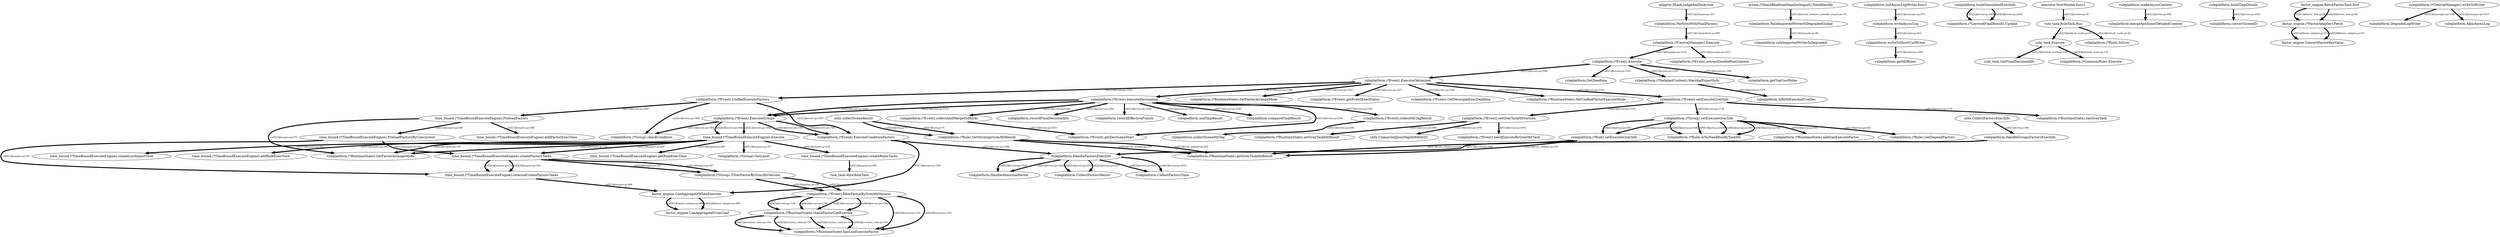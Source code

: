 digraph G {
  edge [fontsize=10, penwidth=4];
"ruleplatform.(*Event).filterFactorByGreyHitVersion" -> "ruleplatform.(*RuntimeState).hasCanExecuteFactor" [label="call2[1]@event.go:1101", tooltip="{\n    \"arguments\": \"{}\",\n    \"result\": \"{\\\"X1\\\":true}\"\n}", href="#"]
"ruleplatform.(*Event).filterFactorByGreyHitVersion" -> "ruleplatform.(*RuntimeState).hasCanExecuteFactor" [label="call2[2]@event.go:1101", tooltip="{\n    \"arguments\": \"{}\",\n    \"result\": \"{\\\"X1\\\":true}\"\n}", href="#"]
"ruleplatform.(*Event).filterFactorByGreyHitVersion" -> "ruleplatform.(*RuntimeState).checkFactorCanExecute" [label="call4[1]@event.go:1106", tooltip="{\n    \"arguments\": \"{\\\"factID\\\":78861}\",\n    \"result\": \"{\\\"X1\\\":false}\"\n}", href="#"]
"ruleplatform.(*Event).filterFactorByGreyHitVersion" -> "ruleplatform.(*RuntimeState).checkFactorCanExecute" [label="call4[2]@event.go:1106", tooltip="{\n    \"arguments\": \"{\\\"factID\\\":1028}\",\n    \"result\": \"{\\\"X1\\\":true}\"\n}", href="#"]
"ruleplatform.(*Event).filterFactorByGreyHitVersion" -> "ruleplatform.(*RuntimeState).checkFactorCanExecute" [label="call4[3]@event.go:1106", tooltip="{\n    \"arguments\": \"{\\\"factID\\\":78861}\",\n    \"result\": \"{\\\"X1\\\":false}\"\n}", href="#"]
"ruleplatform.(*Event).filterFactorByGreyHitVersion" -> "ruleplatform.(*RuntimeState).checkFactorCanExecute" [label="call4[4]@event.go:1106", tooltip="{\n    \"arguments\": \"{\\\"factID\\\":1028}\",\n    \"result\": \"{\\\"X1\\\":true}\"\n}", href="#"]
"time_bound.(*TimeBoundExecuteEngine).createRulesTasks" -> "rule_task.AllocRuleTask" [label="call1[1]@engine.go:469", tooltip="{\n    \"arguments\": \"{\\\"deadline\\\":\\\"2024-05-26T15:14:20.494646159+08:00\\\",\\\"detailRules\\\":[{\\\"rule_id\\\":\\\"349737\\\",\\\"hit\\\":false,\\\"time_cost\\\":0,\\\"start_time\\\":0,\\\"end_time\\\":0,\\\"priority\\\":0,\\\"error\\\":\\\"\\\",\\\"decisions\\\":\\\"MISS\\\",\\\"decision_config\\\":\\\"\\\",\\\"detailed_rule_grey_strategy\\\":{\\\"grey_version_dimension\\\":0,\\\"is_hit_task\\\":false,\\\"no_need_anti_brush\\\":false,\\\"no_need_list_task_import\\\":false,\\\"task_id\\\":1000,\\\"task_type\\\":1,\\\"task_execute_type\\\":1},\\\"identification_tags\\\":null,\\\"execution_module\\\":0,\\\"punishes\\\":null,\\\"miss_type\\\":2},{\\\"rule_id\\\":\\\"349737\\\",\\\"hit\\\":false,\\\"time_cost\\\":0,\\\"start_time\\\":0,\\\"end_time\\\":0,\\\"priority\\\":0,\\\"error\\\":\\\"\\\",\\\"decisions\\\":\\\"MISS\\\",\\\"decision_config\\\":\\\"\\\",\\\"detailed_rule_grey_strategy\\\":{\\\"grey_version_dimension\\\":2,\\\"is_hit_task\\\":true,\\\"no_need_anti_brush\\\":true,\\\"no_need_list_task_import\\\":true,\\\"task_id\\\":1000,\\\"task_type\\\":1,\\\"task_execute_type\\\":1},\\\"identification_tags\\\":null,\\\"execution_module\\\":0,\\\"punishes\\\":null,\\\"miss_type\\\":0}],\\\"params\\\":{\\\"\\\":\\\"\\\",\\\"IDC\\\":\\\"boe\\\",\\\"__caller\\\":\\\"\\\",\\\"__dataQualityBizReqTime\\\":1716707659,\\\"__dataQualityMsgId\\\":\\\"20240526151419E5224ADE895BEB42B211:grIeYuKYHQDSYXVfHwWV\\\",\\\"__dataQualityMsgTime\\\":1716707659,\\\"__decision_scene_exec_config\\\":{\\\"status\\\":1,\\\"rate\\\":10000,\\\"canary_mode\\\":0,\\\"punish_mode\\\":0},\\\"__factor_exec_time\\\":{\\\"f_1028\\\":{\\\"self\\\":26,\\\"total\\\":33,\\\"start_time\\\":1716707659624315,\\\"level\\\":\\\"0\\\"},\\\"f_78861\\\":{\\\"self\\\":748,\\\"total\\\":762,\\\"start_time\\\":1716707659620987,\\\"level\\\":\\\"0\\\"}},\\\"__grey_task_hit_version\\\":{\\\"1000\\\":1},\\\"__grey_version_no_need_send_audit_rule\\\":{\\\"349737\\\":true},\\\"__layered_exec_status\\\":1,\\\"__process_timeline\\\":{\\\"anti_call_inner\\\":1716707659581,\\\"anti_start_check\\\":1716707659509,\\\"inner_start_check\\\":1716707659612},\\\"__ruleplatform_not_write_in_execute\\\":true,\\\"aid\\\":-6,\\\"comment_id\\\":\\\"wanghuanlin\\\",\\\"did\\\":-6,\\\"docking_type__\\\":\\\"RPC\\\",\\\"event\\\":\\\"wanghuanlin_test\\\",\\\"eventTime\\\":0,\\\"event_time\\\":0,\\\"f_1028\\\":1238761233,\\\"f_78861\\\":\\\"wanghuanlin\\\",\\\"iid\\\":-6,\\\"is_login\\\":false,\\\"log_id\\\":\\\"20240526151419E5224ADE895BEB42B211\\\",\\\"namespace_id\\\":13,\\\"shark_request_id\\\":\\\"021716707659514fdbddc0100fff003ffffffff000001c88cb4a4\\\",\\\"uid\\\":1238761233,\\\"ut\\\":12},\\\"rules\\\":[{},{}],\\\"scene\\\":{},\\\"state\\\":{}}\",\n    \"result\": \"{\\\"X1\\\":{}}\"\n}", href="#"]
"ruleplatform.(*CentralManager).Execute" -> "ruleplatform.(*Event).Execute" [label="call1[1]@manager.go:1512", tooltip="{\n    \"arguments\": \"{\\\"content\\\":{\\\"params\\\":{},\\\"result\\\":{},\\\"scenes\\\":[{\\\"scene_id\\\":\\\"3675976609414859\\\",\\\"decision_rule_id\\\":\\\"\\\",\\\"decision_rule_priority\\\":0,\\\"decisions\\\":\\\"\\\",\\\"decision_config\\\":\\\"\\\",\\\"rules\\\":[{\\\"rule_id\\\":\\\"349737\\\",\\\"hit\\\":false,\\\"time_cost\\\":0,\\\"start_time\\\":0,\\\"end_time\\\":0,\\\"priority\\\":0,\\\"error\\\":\\\"\\\",\\\"decisions\\\":\\\"MISS\\\",\\\"decision_config\\\":\\\"\\\",\\\"detailed_rule_grey_strategy\\\":{\\\"grey_version_dimension\\\":0,\\\"is_hit_task\\\":false,\\\"no_need_anti_brush\\\":false,\\\"no_need_list_task_import\\\":false,\\\"task_id\\\":1000,\\\"task_type\\\":1,\\\"task_execute_type\\\":1},\\\"identification_tags\\\":null,\\\"execution_module\\\":0,\\\"punishes\\\":null,\\\"miss_type\\\":2},{\\\"rule_id\\\":\\\"349737\\\",\\\"hit\\\":false,\\\"time_cost\\\":1364,\\\"start_time\\\":0,\\\"end_time\\\":0,\\\"priority\\\":0,\\\"error\\\":\\\"\\\",\\\"decisions\\\":\\\"MISS\\\",\\\"decision_config\\\":\\\"\\\",\\\"detailed_rule_grey_strategy\\\":{\\\"grey_version_dimension\\\":2,\\\"is_hit_task\\\":true,\\\"no_need_anti_brush\\\":true,\\\"no_need_list_task_import\\\":true,\\\"task_id\\\":1000,\\\"task_type\\\":1,\\\"task_execute_type\\\":1},\\\"identification_tags\\\":null,\\\"execution_module\\\":0,\\\"punishes\\\":null,\\\"miss_type\\\":0}],\\\"execution_modules\\\":null,\\\"layer\\\":0,\\\"scene_condition_hit\\\":true}],\\\"event\\\":\\\"wanghuanlin_test\\\",\\\"decision_scene_id\\\":\\\"\\\",\\\"decision_scene_priority\\\":0,\\\"sync_decision_scene_id\\\":\\\"\\\",\\\"sync_decision_scene_priority\\\":0,\\\"async_decision_scene_id\\\":\\\"\\\",\\\"async_decision_scene_priority\\\":0,\\\"server_time\\\":1716707659,\\\"event_data\\\":\\\"\\\",\\\"sentry_context\\\":null,\\\"event_operation\\\":\\\"\\\",\\\"version\\\":0,\\\"access_detailed_content\\\":null,\\\"sync_access_detailed_content\\\":null,\\\"double_run_content\\\":{\\\"scenes\\\":null}},\\\"extendParam\\\":null,\\\"factorManager\\\":{},\\\"hitMap\\\":{},\\\"now\\\":\\\"2024-05-26T15:14:19.614556912+08:00\\\",\\\"params\\\":{\\\"\\\":\\\"\\\",\\\"IDC\\\":\\\"boe\\\",\\\"__caller\\\":\\\"\\\",\\\"__dataQualityBizReqTime\\\":1716707659,\\\"__dataQualityMsgId\\\":\\\"20240526151419E5224ADE895BEB42B211:grIeYuKYHQDSYXVfHwWV\\\",\\\"__dataQualityMsgTime\\\":1716707659,\\\"__decision_scene_exec_config\\\":{\\\"status\\\":1,\\\"rate\\\":10000,\\\"canary_mode\\\":0,\\\"punish_mode\\\":0},\\\"__factor_exec_time\\\":{\\\"f_1028\\\":{\\\"self\\\":26,\\\"total\\\":33,\\\"start_time\\\":1716707659624315,\\\"level\\\":\\\"0\\\"},\\\"f_78861\\\":{\\\"self\\\":748,\\\"total\\\":762,\\\"start_time\\\":1716707659620987,\\\"level\\\":\\\"0\\\"}},\\\"__grey_task_hit_version\\\":{\\\"1000\\\":1},\\\"__grey_version_no_need_send_audit_rule\\\":{\\\"349737\\\":true},\\\"__layered_async_dec_diff\\\":0,\\\"__layered_async_second_dec_diff\\\":0,\\\"__layered_decision_detail\\\":{\\\"exec_status\\\":1,\\\"identify_layered_final_result\\\":{\\\"layer\\\":0,\\\"inner_final_result\\\":{\\\"scene_id\\\":\\\"\\\",\\\"rule_id\\\":\\\"\\\",\\\"decision\\\":\\\"MISS\\\",\\\"second_decision\\\":\\\"\\\",\\\"decision_priority\\\":0},\\\"final_decision_scene_id\\\":\\\"\\\",\\\"final_decision_rule_id\\\":\\\"\\\",\\\"final_punish_scene_id\\\":\\\"\\\",\\\"final_punish_rule_id\\\":\\\"\\\",\\\"final_decision\\\":\\\"MISS\\\",\\\"final_second_decision\\\":\\\"\\\",\\\"punish_configs\\\":null,\\\"punishes\\\":null},\\\"decision_layered_final_result\\\":{\\\"layer\\\":1,\\\"inner_final_result\\\":{\\\"scene_id\\\":\\\"\\\",\\\"rule_id\\\":\\\"\\\",\\\"decision\\\":\\\"MISS\\\",\\\"second_decision\\\":\\\"\\\",\\\"decision_priority\\\":0},\\\"final_decision_scene_id\\\":\\\"\\\",\\\"final_decision_rule_id\\\":\\\"\\\",\\\"final_punish_scene_id\\\":\\\"\\\",\\\"final_punish_rule_id\\\":\\\"\\\",\\\"final_decision\\\":\\\"MISS\\\",\\\"final_second_decision\\\":\\\"\\\",\\\"punish_configs\\\":null,\\\"punishes\\\":null},\\\"tmp_details\\\":{\\\"decision_scene_hit_detail\\\":{},\\\"scene_hit_tag_mapping\\\":{\\\"114379\\\":{}}}},\\\"__layered_exec_status\\\":1,\\\"__layered_inner_dec_diff\\\":0,\\\"__layered_inner_second_dec_diff\\\":0,\\\"__layered_punish_diff\\\":0,\\\"__process_timeline\\\":{\\\"anti_call_inner\\\":1716707659581,\\\"anti_start_check\\\":1716707659509,\\\"inner_start_check\\\":1716707659612},\\\"__rule_exec_time\\\":{\\\"349737\\\":1364},\\\"__ruleplatform_not_write_in_execute\\\":true,\\\"__shark_final_decision_info\\\":{\\\"final_decision\\\":\\\"MISS\\\",\\\"final_decision_config\\\":\\\"\\\",\\\"final_punish_configs\\\":null},\\\"aid\\\":-6,\\\"comment_id\\\":\\\"wanghuanlin\\\",\\\"did\\\":-6,\\\"docking_type__\\\":\\\"RPC\\\",\\\"event\\\":\\\"wanghuanlin_test\\\",\\\"eventTime\\\":0,\\\"event_time\\\":0,\\\"f_1028\\\":1238761233,\\\"f_78861\\\":\\\"wanghuanlin\\\",\\\"iid\\\":-6,\\\"is_login\\\":false,\\\"log_id\\\":\\\"20240526151419E5224ADE895BEB42B211\\\",\\\"namespace_id\\\":13,\\\"shark_request_id\\\":\\\"021716707659514fdbddc0100fff003ffffffff000001c88cb4a4\\\",\\\"uid\\\":1238761233,\\\"ut\\\":12},\\\"result\\\":{}}\",\n    \"result\": \"{\\\"X1\\\":\\\"MISS\\\",\\\"X2\\\":{}}\"\n}", href="#"]
"ruleplatform.(*CentralManager).Execute" -> "ruleplatform.(*Event).extractDoubleRunContent" [label="call1[1]@manager.go:1513", tooltip="{\n    \"arguments\": \"{\\\"content\\\":{\\\"params\\\":{},\\\"result\\\":{},\\\"scenes\\\":[{\\\"scene_id\\\":\\\"3675976609414859\\\",\\\"decision_rule_id\\\":\\\"\\\",\\\"decision_rule_priority\\\":0,\\\"decisions\\\":\\\"\\\",\\\"decision_config\\\":\\\"\\\",\\\"rules\\\":[{\\\"rule_id\\\":\\\"349737\\\",\\\"hit\\\":false,\\\"time_cost\\\":1364,\\\"start_time\\\":0,\\\"end_time\\\":0,\\\"priority\\\":0,\\\"error\\\":\\\"\\\",\\\"decisions\\\":\\\"MISS\\\",\\\"decision_config\\\":\\\"\\\",\\\"detailed_rule_grey_strategy\\\":{\\\"grey_version_dimension\\\":2,\\\"is_hit_task\\\":true,\\\"no_need_anti_brush\\\":true,\\\"no_need_list_task_import\\\":true,\\\"task_id\\\":1000,\\\"task_type\\\":1,\\\"task_execute_type\\\":1},\\\"identification_tags\\\":null,\\\"execution_module\\\":0,\\\"punishes\\\":null,\\\"miss_type\\\":0}],\\\"execution_modules\\\":null,\\\"layer\\\":0,\\\"scene_condition_hit\\\":true}],\\\"event\\\":\\\"wanghuanlin_test\\\",\\\"decision_scene_id\\\":\\\"\\\",\\\"decision_scene_priority\\\":0,\\\"sync_decision_scene_id\\\":\\\"\\\",\\\"sync_decision_scene_priority\\\":0,\\\"async_decision_scene_id\\\":\\\"\\\",\\\"async_decision_scene_priority\\\":0,\\\"server_time\\\":1716707659,\\\"event_data\\\":\\\"\\\",\\\"sentry_context\\\":null,\\\"event_operation\\\":\\\"\\\",\\\"version\\\":0,\\\"access_detailed_content\\\":null,\\\"sync_access_detailed_content\\\":null,\\\"double_run_content\\\":{\\\"scenes\\\":null}}}\",\n    \"result\": \"{}\"\n}", href="#"]
"adapter.Shark.judgeAndDoAction" -> "ruleplatform.PerformWithFinalParams" [label="call1[1]@adapter.go:215", tooltip="{\n    \"arguments\": \"{\\\"eventName\\\":\\\"wanghuanlin_test\\\",\\\"extendParam\\\":null,\\\"params\\\":{\\\"\\\":\\\"\\\",\\\"IDC\\\":\\\"boe\\\",\\\"__caller\\\":\\\"\\\",\\\"__dataQualityBizReqTime\\\":1716707659,\\\"__dataQualityMsgId\\\":\\\"20240526151419E5224ADE895BEB42B211:grIeYuKYHQDSYXVfHwWV\\\",\\\"__dataQualityMsgTime\\\":1716707659,\\\"__decision_scene_exec_config\\\":{\\\"status\\\":1,\\\"rate\\\":10000,\\\"canary_mode\\\":0,\\\"punish_mode\\\":0},\\\"__factor_exec_time\\\":{\\\"f_1028\\\":{\\\"self\\\":26,\\\"total\\\":33,\\\"start_time\\\":1716707659624315,\\\"level\\\":\\\"0\\\"},\\\"f_78861\\\":{\\\"self\\\":748,\\\"total\\\":762,\\\"start_time\\\":1716707659620987,\\\"level\\\":\\\"0\\\"}},\\\"__grey_task_hit_version\\\":{\\\"1000\\\":1},\\\"__grey_version_no_need_send_audit_rule\\\":{\\\"349737\\\":true},\\\"__layered_async_dec_diff\\\":0,\\\"__layered_async_second_dec_diff\\\":0,\\\"__layered_decision_detail\\\":{\\\"exec_status\\\":1,\\\"identify_layered_final_result\\\":{\\\"layer\\\":0,\\\"inner_final_result\\\":{\\\"scene_id\\\":\\\"\\\",\\\"rule_id\\\":\\\"\\\",\\\"decision\\\":\\\"MISS\\\",\\\"second_decision\\\":\\\"\\\",\\\"decision_priority\\\":0},\\\"final_decision_scene_id\\\":\\\"\\\",\\\"final_decision_rule_id\\\":\\\"\\\",\\\"final_punish_scene_id\\\":\\\"\\\",\\\"final_punish_rule_id\\\":\\\"\\\",\\\"final_decision\\\":\\\"MISS\\\",\\\"final_second_decision\\\":\\\"\\\",\\\"punish_configs\\\":null,\\\"punishes\\\":null},\\\"decision_layered_final_result\\\":{\\\"layer\\\":1,\\\"inner_final_result\\\":{\\\"scene_id\\\":\\\"\\\",\\\"rule_id\\\":\\\"\\\",\\\"decision\\\":\\\"MISS\\\",\\\"second_decision\\\":\\\"\\\",\\\"decision_priority\\\":0},\\\"final_decision_scene_id\\\":\\\"\\\",\\\"final_decision_rule_id\\\":\\\"\\\",\\\"final_punish_scene_id\\\":\\\"\\\",\\\"final_punish_rule_id\\\":\\\"\\\",\\\"final_decision\\\":\\\"MISS\\\",\\\"final_second_decision\\\":\\\"\\\",\\\"punish_configs\\\":null,\\\"punishes\\\":null},\\\"tmp_details\\\":{\\\"decision_scene_hit_detail\\\":{},\\\"scene_hit_tag_mapping\\\":{\\\"114379\\\":{}}}},\\\"__layered_exec_status\\\":1,\\\"__layered_inner_dec_diff\\\":0,\\\"__layered_inner_second_dec_diff\\\":0,\\\"__layered_punish_diff\\\":0,\\\"__process_timeline\\\":{\\\"anti_call_inner\\\":1716707659581,\\\"anti_start_check\\\":1716707659509,\\\"inner_start_check\\\":1716707659612},\\\"__rule_exec_time\\\":{\\\"349737\\\":1364},\\\"__ruleplatform_not_write_in_execute\\\":true,\\\"__shark_final_decision_info\\\":{\\\"final_decision\\\":\\\"MISS\\\",\\\"final_decision_config\\\":\\\"\\\",\\\"final_punish_configs\\\":null},\\\"aid\\\":-6,\\\"comment_id\\\":\\\"wanghuanlin\\\",\\\"did\\\":-6,\\\"docking_type__\\\":\\\"RPC\\\",\\\"event\\\":\\\"wanghuanlin_test\\\",\\\"eventTime\\\":0,\\\"event_time\\\":0,\\\"f_1028\\\":1238761233,\\\"f_78861\\\":\\\"wanghuanlin\\\",\\\"iid\\\":-6,\\\"is_login\\\":false,\\\"log_id\\\":\\\"20240526151419E5224ADE895BEB42B211\\\",\\\"namespace_id\\\":13,\\\"shark_request_id\\\":\\\"021716707659514fdbddc0100fff003ffffffff000001c88cb4a4\\\",\\\"uid\\\":1238761233,\\\"ut\\\":12}}\",\n    \"result\": \"{\\\"X1\\\":{\\\"\\\":\\\"\\\",\\\"IDC\\\":\\\"boe\\\",\\\"__caller\\\":\\\"\\\",\\\"__dataQualityBizReqTime\\\":1716707659,\\\"__dataQualityMsgId\\\":\\\"20240526151419E5224ADE895BEB42B211:grIeYuKYHQDSYXVfHwWV\\\",\\\"__dataQualityMsgTime\\\":1716707659,\\\"__decision_scene_exec_config\\\":{\\\"status\\\":1,\\\"rate\\\":10000,\\\"canary_mode\\\":0,\\\"punish_mode\\\":0},\\\"__factor_exec_time\\\":{\\\"f_1028\\\":{\\\"self\\\":26,\\\"total\\\":33,\\\"start_time\\\":1716707659624315,\\\"level\\\":\\\"0\\\"},\\\"f_78861\\\":{\\\"self\\\":748,\\\"total\\\":762,\\\"start_time\\\":1716707659620987,\\\"level\\\":\\\"0\\\"}},\\\"__grey_task_hit_version\\\":{\\\"1000\\\":1},\\\"__grey_version_no_need_send_audit_rule\\\":{\\\"349737\\\":true},\\\"__layered_async_dec_diff\\\":0,\\\"__layered_async_second_dec_diff\\\":0,\\\"__layered_decision_detail\\\":{\\\"exec_status\\\":1,\\\"identify_layered_final_result\\\":{\\\"layer\\\":0,\\\"inner_final_result\\\":{\\\"scene_id\\\":\\\"\\\",\\\"rule_id\\\":\\\"\\\",\\\"decision\\\":\\\"MISS\\\",\\\"second_decision\\\":\\\"\\\",\\\"decision_priority\\\":0},\\\"final_decision_scene_id\\\":\\\"\\\",\\\"final_decision_rule_id\\\":\\\"\\\",\\\"final_punish_scene_id\\\":\\\"\\\",\\\"final_punish_rule_id\\\":\\\"\\\",\\\"final_decision\\\":\\\"MISS\\\",\\\"final_second_decision\\\":\\\"\\\",\\\"punish_configs\\\":null,\\\"punishes\\\":null},\\\"decision_layered_final_result\\\":{\\\"layer\\\":1,\\\"inner_final_result\\\":{\\\"scene_id\\\":\\\"\\\",\\\"rule_id\\\":\\\"\\\",\\\"decision\\\":\\\"MISS\\\",\\\"second_decision\\\":\\\"\\\",\\\"decision_priority\\\":0},\\\"final_decision_scene_id\\\":\\\"\\\",\\\"final_decision_rule_id\\\":\\\"\\\",\\\"final_punish_scene_id\\\":\\\"\\\",\\\"final_punish_rule_id\\\":\\\"\\\",\\\"final_decision\\\":\\\"MISS\\\",\\\"final_second_decision\\\":\\\"\\\",\\\"punish_configs\\\":null,\\\"punishes\\\":null},\\\"tmp_details\\\":{\\\"decision_scene_hit_detail\\\":{},\\\"scene_hit_tag_mapping\\\":{\\\"114379\\\":{}}}},\\\"__layered_exec_status\\\":1,\\\"__layered_inner_dec_diff\\\":0,\\\"__layered_inner_second_dec_diff\\\":0,\\\"__layered_punish_diff\\\":0,\\\"__process_timeline\\\":{\\\"anti_call_inner\\\":1716707659581,\\\"anti_start_check\\\":1716707659509,\\\"inner_start_check\\\":1716707659612},\\\"__rule_exec_time\\\":{\\\"349737\\\":1364},\\\"__ruleplatform_not_write_in_execute\\\":true,\\\"__shark_final_decision_info\\\":{\\\"final_decision\\\":\\\"MISS\\\",\\\"final_decision_config\\\":\\\"\\\",\\\"final_punish_configs\\\":null},\\\"aid\\\":-6,\\\"comment_id\\\":\\\"wanghuanlin\\\",\\\"did\\\":-6,\\\"docking_type__\\\":\\\"RPC\\\",\\\"event\\\":\\\"wanghuanlin_test\\\",\\\"eventTime\\\":0,\\\"event_time\\\":0,\\\"f_1028\\\":1238761233,\\\"f_78861\\\":\\\"wanghuanlin\\\",\\\"iid\\\":-6,\\\"is_login\\\":false,\\\"log_id\\\":\\\"20240526151419E5224ADE895BEB42B211\\\",\\\"namespace_id\\\":13,\\\"shark_request_id\\\":\\\"021716707659514fdbddc0100fff003ffffffff000001c88cb4a4\\\",\\\"uid\\\":1238761233,\\\"ut\\\":12},\\\"X2\\\":{},\\\"X3\\\":{},\\\"X4\\\":{\\\"params\\\":{},\\\"result\\\":{},\\\"scenes\\\":[{\\\"scene_id\\\":\\\"3675976609414859\\\",\\\"decision_rule_id\\\":\\\"\\\",\\\"decision_rule_priority\\\":0,\\\"decisions\\\":\\\"\\\",\\\"decision_config\\\":\\\"\\\",\\\"rules\\\":[{\\\"rule_id\\\":\\\"349737\\\",\\\"hit\\\":false,\\\"time_cost\\\":1364,\\\"start_time\\\":0,\\\"end_time\\\":0,\\\"priority\\\":0,\\\"error\\\":\\\"\\\",\\\"decisions\\\":\\\"MISS\\\",\\\"decision_config\\\":\\\"\\\",\\\"detailed_rule_grey_strategy\\\":{\\\"grey_version_dimension\\\":2,\\\"is_hit_task\\\":true,\\\"no_need_anti_brush\\\":true,\\\"no_need_list_task_import\\\":true,\\\"task_id\\\":1000,\\\"task_type\\\":1,\\\"task_execute_type\\\":1},\\\"identification_tags\\\":null,\\\"execution_module\\\":0,\\\"punishes\\\":null,\\\"miss_type\\\":0}],\\\"execution_modules\\\":null,\\\"layer\\\":0,\\\"scene_condition_hit\\\":true}],\\\"event\\\":\\\"wanghuanlin_test\\\",\\\"decision_scene_id\\\":\\\"\\\",\\\"decision_scene_priority\\\":0,\\\"sync_decision_scene_id\\\":\\\"\\\",\\\"sync_decision_scene_priority\\\":0,\\\"async_decision_scene_id\\\":\\\"\\\",\\\"async_decision_scene_priority\\\":0,\\\"server_time\\\":1716707659,\\\"event_data\\\":\\\"\\\",\\\"sentry_context\\\":null,\\\"event_operation\\\":\\\"\\\",\\\"version\\\":0,\\\"access_detailed_content\\\":null,\\\"sync_access_detailed_content\\\":null,\\\"double_run_content\\\":{\\\"scenes\\\":null}},\\\"X5\\\":\\\"MISS\\\",\\\"X6\\\":{},\\\"X7\\\":{},\\\"X8\\\":{},\\\"X9\\\":null}\"\n}", href="#"]
"ruleplatform.RuleImportedWriterIsDegradedGlobal" -> "ruleplatform.ruleImportedWriterIsDegraded" [label="call1[1]@degrade.go:56", tooltip="{\n    \"arguments\": \"{\\\"key\\\":\\\"runtime/disable_rule_import_task_global\\\"}\",\n    \"result\": \"{\\\"X1\\\":false}\"\n}", href="#"]
"ruleplatform.initAsyncLogWriter.func1" -> "ruleplatform.writeAsyncLog" [label="call1[1]@manager.go:575", tooltip="{\n    \"arguments\": \"{\\\"content\\\":{\\\"params\\\":null,\\\"result\\\":null,\\\"scenes\\\":null,\\\"event\\\":\\\"\\\",\\\"decision_scene_id\\\":\\\"\\\",\\\"decision_scene_priority\\\":0,\\\"sync_decision_scene_id\\\":\\\"\\\",\\\"sync_decision_scene_priority\\\":0,\\\"async_decision_scene_id\\\":\\\"\\\",\\\"async_decision_scene_priority\\\":0,\\\"server_time\\\":0,\\\"event_data\\\":\\\"\\\",\\\"sentry_context\\\":null,\\\"event_operation\\\":\\\"\\\",\\\"version\\\":2,\\\"access_detailed_content\\\":{\\\"detailed_content_v2\\\":[{\\\"params\\\":{\\\"\\\":\\\"\\\",\\\"IDC\\\":\\\"boe\\\",\\\"__caller\\\":\\\"\\\",\\\"__dataQualityBizReqTime\\\":1716707659,\\\"__dataQualityMsgId\\\":\\\"20240526151419E5224ADE895BEB42B211:grIeYuKYHQDSYXVfHwWV\\\",\\\"__dataQualityMsgTime\\\":1716707659,\\\"__decision_scene_exec_config\\\":{\\\"status\\\":1,\\\"rate\\\":10000,\\\"canary_mode\\\":0,\\\"punish_mode\\\":0},\\\"__factor_exec_time\\\":{\\\"f_1028\\\":{\\\"self\\\":26,\\\"total\\\":33,\\\"start_time\\\":1716707659624315,\\\"level\\\":\\\"0\\\"},\\\"f_78861\\\":{\\\"self\\\":748,\\\"total\\\":762,\\\"start_time\\\":1716707659620987,\\\"level\\\":\\\"0\\\"}},\\\"__grey_task_hit_version\\\":{\\\"1000\\\":1},\\\"__grey_version_no_need_send_audit_rule\\\":{\\\"349737\\\":true},\\\"__layered_async_dec_diff\\\":0,\\\"__layered_async_second_dec_diff\\\":0,\\\"__layered_decision_detail\\\":{\\\"exec_status\\\":1,\\\"identify_layered_final_result\\\":{\\\"layer\\\":0,\\\"inner_final_result\\\":{\\\"scene_id\\\":\\\"\\\",\\\"rule_id\\\":\\\"\\\",\\\"decision\\\":\\\"MISS\\\",\\\"second_decision\\\":\\\"\\\",\\\"decision_priority\\\":0},\\\"final_decision_scene_id\\\":\\\"\\\",\\\"final_decision_rule_id\\\":\\\"\\\",\\\"final_punish_scene_id\\\":\\\"\\\",\\\"final_punish_rule_id\\\":\\\"\\\",\\\"final_decision\\\":\\\"MISS\\\",\\\"final_second_decision\\\":\\\"\\\",\\\"punish_configs\\\":null,\\\"punishes\\\":null},\\\"decision_layered_final_result\\\":{\\\"layer\\\":1,\\\"inner_final_result\\\":{\\\"scene_id\\\":\\\"\\\",\\\"rule_id\\\":\\\"\\\",\\\"decision\\\":\\\"MISS\\\",\\\"second_decision\\\":\\\"\\\",\\\"decision_priority\\\":0},\\\"final_decision_scene_id\\\":\\\"\\\",\\\"final_decision_rule_id\\\":\\\"\\\",\\\"final_punish_scene_id\\\":\\\"\\\",\\\"final_punish_rule_id\\\":\\\"\\\",\\\"final_decision\\\":\\\"MISS\\\",\\\"final_second_decision\\\":\\\"\\\",\\\"punish_configs\\\":null,\\\"punishes\\\":null},\\\"tmp_details\\\":{\\\"decision_scene_hit_detail\\\":{},\\\"scene_hit_tag_mapping\\\":{\\\"114379\\\":{}}}},\\\"__layered_exec_status\\\":1,\\\"__layered_inner_dec_diff\\\":0,\\\"__layered_inner_second_dec_diff\\\":0,\\\"__layered_punish_diff\\\":0,\\\"__process_timeline\\\":{\\\"anti_call_inner\\\":1716707659581,\\\"anti_start_check\\\":1716707659509,\\\"inner_start_check\\\":1716707659612,\\\"inner_write_log\\\":1716707659630},\\\"__rule_exec_time\\\":{\\\"349737\\\":1364},\\\"__shark_decision_rule_expr\\\":\\\"\\\",\\\"__shark_final_decision_info\\\":{\\\"final_decision\\\":\\\"MISS\\\",\\\"final_decision_config\\\":\\\"\\\",\\\"final_punish_configs\\\":null},\\\"aid\\\":-6,\\\"comment_id\\\":\\\"wanghuanlin\\\",\\\"did\\\":-6,\\\"docking_type__\\\":\\\"RPC\\\",\\\"event\\\":\\\"wanghuanlin_test\\\",\\\"eventTime\\\":0,\\\"event_time\\\":0,\\\"f_1028\\\":1238761233,\\\"f_78861\\\":\\\"wanghuanlin\\\",\\\"iid\\\":-6,\\\"is_login\\\":false,\\\"log_id\\\":\\\"20240526151419E5224ADE895BEB42B211\\\",\\\"namespace_id\\\":13,\\\"shark_request_id\\\":\\\"021716707659514fdbddc0100fff003ffffffff000001c88cb4a4\\\",\\\"uid\\\":1238761233,\\\"ut\\\":12},\\\"result\\\":{},\\\"scenes\\\":[{\\\"scene_id\\\":\\\"3675976609414859\\\",\\\"decision_rule_id\\\":\\\"\\\",\\\"decision_rule_priority\\\":0,\\\"decisions\\\":\\\"\\\",\\\"decision_config\\\":\\\"\\\",\\\"rules\\\":[{\\\"rule_id\\\":\\\"349737\\\",\\\"hit\\\":false,\\\"time_cost\\\":1364,\\\"start_time\\\":0,\\\"end_time\\\":0,\\\"priority\\\":0,\\\"error\\\":\\\"\\\",\\\"decisions\\\":\\\"MISS\\\",\\\"decision_config\\\":\\\"\\\",\\\"detailed_rule_grey_strategy\\\":{\\\"grey_version_dimension\\\":2,\\\"is_hit_task\\\":true,\\\"no_need_anti_brush\\\":true,\\\"no_need_list_task_import\\\":true,\\\"task_id\\\":1000,\\\"task_type\\\":1,\\\"task_execute_type\\\":1},\\\"identification_tags\\\":null,\\\"execution_module\\\":0,\\\"punishes\\\":null,\\\"miss_type\\\":0}],\\\"execution_modules\\\":null,\\\"layer\\\":0,\\\"scene_condition_hit\\\":true}],\\\"event\\\":\\\"wanghuanlin_test\\\",\\\"decision_scene_id\\\":\\\"\\\",\\\"decision_scene_priority\\\":0,\\\"sync_decision_scene_id\\\":\\\"\\\",\\\"sync_decision_scene_priority\\\":0,\\\"async_decision_scene_id\\\":\\\"\\\",\\\"async_decision_scene_priority\\\":0,\\\"server_time\\\":1716707659,\\\"event_data\\\":\\\"\\\",\\\"sentry_context\\\":null,\\\"event_operation\\\":\\\"MISS\\\",\\\"version\\\":0,\\\"access_detailed_content\\\":null,\\\"sync_access_detailed_content\\\":null,\\\"double_run_content\\\":{\\\"scenes\\\":null}}],\\\"access\\\":\\\"wanghuanlin_test\\\",\\\"access_decision\\\":\\\"\\\",\\\"access_secondary_decision\\\":null,\\\"decision_event\\\":\\\"\\\",\\\"decision_event_id\\\":0,\\\"decision_namespace_id\\\":0,\\\"biz_line_id\\\":0,\\\"decision_rule_id\\\":null,\\\"decision_rule_name\\\":null,\\\"decision_scene_id\\\":null},\\\"sync_access_detailed_content\\\":null,\\\"double_run_content\\\":{\\\"scenes\\\":null}},\\\"shortcutWriters\\\":null,\\\"writer\\\":{}}\",\n    \"result\": \"{\\\"X1\\\":null}\"\n}", href="#"]
"ruleplatform.buildSimulatedExecInfo" -> "ruleplatform.(*LayeredFinalResult).Update" [label="call2[1]@event.go:2460", tooltip="{\n    \"arguments\": \"{\\\"tmpResult\\\":{\\\"Result\\\":{},\\\"FinalOperation\\\":\\\"MISS\\\",\\\"DecisionScene\\\":\\\"\\\",\\\"DecisionEventScene\\\":\\\"\\\",\\\"EventDataString\\\":\\\"\\\",\\\"DecisionRule\\\":\\\"\\\",\\\"DecisionRuleExpr\\\":\\\"\\\",\\\"DecisionScenePriority\\\":0,\\\"DecisionPriority\\\":0,\\\"FinalIDecision\\\":null}}\",\n    \"result\": \"{}\"\n}", href="#"]
"ruleplatform.buildSimulatedExecInfo" -> "ruleplatform.(*LayeredFinalResult).Update" [label="call2[2]@event.go:2459", tooltip="{\n    \"arguments\": \"{\\\"tmpResult\\\":{\\\"Result\\\":{},\\\"FinalOperation\\\":\\\"MISS\\\",\\\"DecisionScene\\\":\\\"\\\",\\\"DecisionEventScene\\\":\\\"\\\",\\\"EventDataString\\\":\\\"\\\",\\\"DecisionRule\\\":\\\"\\\",\\\"DecisionRuleExpr\\\":\\\"\\\",\\\"DecisionScenePriority\\\":0,\\\"DecisionPriority\\\":0,\\\"FinalIDecision\\\":null}}\",\n    \"result\": \"{}\"\n}", href="#"]
"ruleplatform.(*Rule).setExecuteGreyInfo" -> "ruleplatform.(*RuntimeState).getGreyTaskHitResult" [label="call2[1]@rule_adapter.go:510", tooltip="{\n    \"arguments\": \"{\\\"taskID\\\":1000}\",\n    \"result\": \"{\\\"X1\\\":1}\"\n}", href="#"]
"ruleplatform.(*Rule).setExecuteGreyInfo" -> "ruleplatform.(*RuntimeState).getGreyTaskHitResult" [label="call2[2]@rule_adapter.go:510", tooltip="{\n    \"arguments\": \"{\\\"taskID\\\":1000}\",\n    \"result\": \"{\\\"X1\\\":1}\"\n}", href="#"]
"ruleplatform.(*Event).setExecuteGreyInfo" -> "ruleplatform.(*Event).setGreyTaskHitVersion" [label="call1[1]@event.go:1129", tooltip="{\n    \"arguments\": \"{\\\"params\\\":{\\\"\\\":\\\"\\\",\\\"IDC\\\":\\\"boe\\\",\\\"__caller\\\":\\\"\\\",\\\"__dataQualityBizReqTime\\\":1716707659,\\\"__dataQualityMsgId\\\":\\\"20240526151419E5224ADE895BEB42B211:grIeYuKYHQDSYXVfHwWV\\\",\\\"__dataQualityMsgTime\\\":1716707659,\\\"__decision_scene_exec_config\\\":{\\\"status\\\":1,\\\"rate\\\":10000,\\\"canary_mode\\\":0,\\\"punish_mode\\\":0},\\\"__grey_task_hit_version\\\":{\\\"1000\\\":1},\\\"__grey_version_no_need_send_audit_rule\\\":{\\\"349737\\\":true},\\\"__layered_exec_status\\\":1,\\\"__process_timeline\\\":{\\\"anti_call_inner\\\":1716707659581,\\\"anti_start_check\\\":1716707659509,\\\"inner_start_check\\\":1716707659612},\\\"__ruleplatform_not_write_in_execute\\\":true,\\\"aid\\\":-6,\\\"comment_id\\\":\\\"wanghuanlin\\\",\\\"did\\\":-6,\\\"docking_type__\\\":\\\"RPC\\\",\\\"event\\\":\\\"wanghuanlin_test\\\",\\\"eventTime\\\":0,\\\"event_time\\\":0,\\\"iid\\\":-6,\\\"is_login\\\":false,\\\"log_id\\\":\\\"20240526151419E5224ADE895BEB42B211\\\",\\\"namespace_id\\\":13,\\\"shark_request_id\\\":\\\"021716707659514fdbddc0100fff003ffffffff000001c88cb4a4\\\",\\\"uid\\\":1238761233,\\\"ut\\\":12},\\\"state\\\":{}}\",\n    \"result\": \"{}\"\n}", href="#"]
"ruleplatform.(*Event).setExecuteGreyInfo" -> "ruleplatform.(*Group).setExecuteGreyInfo" [label="call1[1]@event.go:1138", tooltip="{\n    \"arguments\": \"{\\\"detailScenes\\\":[{\\\"scene_id\\\":\\\"3675976609414859\\\",\\\"decision_rule_id\\\":\\\"\\\",\\\"decision_rule_priority\\\":0,\\\"decisions\\\":\\\"\\\",\\\"decision_config\\\":\\\"\\\",\\\"rules\\\":[{\\\"rule_id\\\":\\\"349737\\\",\\\"hit\\\":false,\\\"time_cost\\\":0,\\\"start_time\\\":0,\\\"end_time\\\":0,\\\"priority\\\":0,\\\"error\\\":\\\"\\\",\\\"decisions\\\":\\\"MISS\\\",\\\"decision_config\\\":\\\"\\\",\\\"detailed_rule_grey_strategy\\\":{\\\"grey_version_dimension\\\":0,\\\"is_hit_task\\\":false,\\\"no_need_anti_brush\\\":false,\\\"no_need_list_task_import\\\":false,\\\"task_id\\\":1000,\\\"task_type\\\":1,\\\"task_execute_type\\\":1},\\\"identification_tags\\\":null,\\\"execution_module\\\":0,\\\"punishes\\\":null,\\\"miss_type\\\":2},{\\\"rule_id\\\":\\\"349737\\\",\\\"hit\\\":false,\\\"time_cost\\\":0,\\\"start_time\\\":0,\\\"end_time\\\":0,\\\"priority\\\":0,\\\"error\\\":\\\"\\\",\\\"decisions\\\":\\\"MISS\\\",\\\"decision_config\\\":\\\"\\\",\\\"detailed_rule_grey_strategy\\\":{\\\"grey_version_dimension\\\":2,\\\"is_hit_task\\\":true,\\\"no_need_anti_brush\\\":true,\\\"no_need_list_task_import\\\":true,\\\"task_id\\\":1000,\\\"task_type\\\":1,\\\"task_execute_type\\\":1},\\\"identification_tags\\\":null,\\\"execution_module\\\":0,\\\"punishes\\\":null,\\\"miss_type\\\":0}],\\\"execution_modules\\\":null,\\\"layer\\\":0,\\\"scene_condition_hit\\\":false}],\\\"noNeedSendAuditRule\\\":{\\\"349737\\\":true},\\\"state\\\":{}}\",\n    \"result\": \"{}\"\n}", href="#"]
"ruleplatform.(*Event).setExecuteGreyInfo" -> "ruleplatform.(*RuntimeState).hasGreyTask" [label="call1[1]@event.go:1130", tooltip="{\n    \"arguments\": \"{}\",\n    \"result\": \"{\\\"X1\\\":true}\"\n}", href="#"]
"factor_engine.CanAggregateWhenExecute" -> "factor_engine.CanAggregateFromConf" [label="call2[1]@factor_adapter.go:909", tooltip="{\n    \"arguments\": \"{\\\"fa\\\":{\\\"StampVersion\\\":2735900307},\\\"params\\\":{\\\"\\\":\\\"\\\",\\\"IDC\\\":\\\"boe\\\",\\\"__caller\\\":\\\"\\\",\\\"__dataQualityBizReqTime\\\":1716707659,\\\"__dataQualityMsgId\\\":\\\"20240526151419E5224ADE895BEB42B211:grIeYuKYHQDSYXVfHwWV\\\",\\\"__dataQualityMsgTime\\\":1716707659,\\\"__decision_scene_exec_config\\\":{\\\"status\\\":1,\\\"rate\\\":10000,\\\"canary_mode\\\":0,\\\"punish_mode\\\":0},\\\"__grey_task_hit_version\\\":{\\\"1000\\\":1},\\\"__grey_version_no_need_send_audit_rule\\\":{\\\"349737\\\":true},\\\"__layered_exec_status\\\":1,\\\"__process_timeline\\\":{\\\"anti_call_inner\\\":1716707659581,\\\"anti_start_check\\\":1716707659509,\\\"inner_start_check\\\":1716707659612},\\\"__ruleplatform_not_write_in_execute\\\":true,\\\"aid\\\":-6,\\\"comment_id\\\":\\\"wanghuanlin\\\",\\\"did\\\":-6,\\\"docking_type__\\\":\\\"RPC\\\",\\\"event\\\":\\\"wanghuanlin_test\\\",\\\"eventTime\\\":0,\\\"event_time\\\":0,\\\"iid\\\":-6,\\\"is_login\\\":false,\\\"log_id\\\":\\\"20240526151419E5224ADE895BEB42B211\\\",\\\"namespace_id\\\":13,\\\"shark_request_id\\\":\\\"021716707659514fdbddc0100fff003ffffffff000001c88cb4a4\\\",\\\"uid\\\":1238761233,\\\"ut\\\":12},\\\"state\\\":{}}\",\n    \"result\": \"{\\\"X1\\\":true}\"\n}", href="#"]
"factor_engine.CanAggregateWhenExecute" -> "factor_engine.CanAggregateFromConf" [label="call2[2]@factor_adapter.go:909", tooltip="{\n    \"arguments\": \"{\\\"fa\\\":{\\\"StampVersion\\\":63473032},\\\"params\\\":{\\\"\\\":\\\"\\\",\\\"IDC\\\":\\\"boe\\\",\\\"__caller\\\":\\\"\\\",\\\"__dataQualityBizReqTime\\\":1716707659,\\\"__dataQualityMsgId\\\":\\\"20240526151419E5224ADE895BEB42B211:grIeYuKYHQDSYXVfHwWV\\\",\\\"__dataQualityMsgTime\\\":1716707659,\\\"__decision_scene_exec_config\\\":{\\\"status\\\":1,\\\"rate\\\":10000,\\\"canary_mode\\\":0,\\\"punish_mode\\\":0},\\\"__factor_exec_time\\\":{\\\"f_78861\\\":{\\\"self\\\":748,\\\"total\\\":762,\\\"start_time\\\":1716707659620987,\\\"level\\\":\\\"0\\\"}},\\\"__grey_task_hit_version\\\":{\\\"1000\\\":1},\\\"__grey_version_no_need_send_audit_rule\\\":{\\\"349737\\\":true},\\\"__layered_exec_status\\\":1,\\\"__process_timeline\\\":{\\\"anti_call_inner\\\":1716707659581,\\\"anti_start_check\\\":1716707659509,\\\"inner_start_check\\\":1716707659612},\\\"__ruleplatform_not_write_in_execute\\\":true,\\\"aid\\\":-6,\\\"comment_id\\\":\\\"wanghuanlin\\\",\\\"did\\\":-6,\\\"docking_type__\\\":\\\"RPC\\\",\\\"event\\\":\\\"wanghuanlin_test\\\",\\\"eventTime\\\":0,\\\"event_time\\\":0,\\\"f_78861\\\":\\\"wanghuanlin\\\",\\\"iid\\\":-6,\\\"is_login\\\":false,\\\"log_id\\\":\\\"20240526151419E5224ADE895BEB42B211\\\",\\\"namespace_id\\\":13,\\\"shark_request_id\\\":\\\"021716707659514fdbddc0100fff003ffffffff000001c88cb4a4\\\",\\\"uid\\\":1238761233,\\\"ut\\\":12},\\\"state\\\":{}}\",\n    \"result\": \"{\\\"X1\\\":true}\"\n}", href="#"]
"ruleplatform.(*Event).UnifiedExecuteFactors" -> "ruleplatform.(*Event).ExecuteConditionFactors" [label="call1[1]@event.go:1957", tooltip="{\n    \"arguments\": \"{\\\"deadline\\\":\\\"2024-05-26T15:14:20.474646159+08:00\\\",\\\"factorManager\\\":{},\\\"now\\\":\\\"2024-05-26T15:14:19.614556912+08:00\\\",\\\"params\\\":{\\\"\\\":\\\"\\\",\\\"IDC\\\":\\\"boe\\\",\\\"__caller\\\":\\\"\\\",\\\"__dataQualityBizReqTime\\\":1716707659,\\\"__dataQualityMsgId\\\":\\\"20240526151419E5224ADE895BEB42B211:grIeYuKYHQDSYXVfHwWV\\\",\\\"__dataQualityMsgTime\\\":1716707659,\\\"__decision_scene_exec_config\\\":{\\\"status\\\":1,\\\"rate\\\":10000,\\\"canary_mode\\\":0,\\\"punish_mode\\\":0},\\\"__factor_exec_time\\\":{\\\"f_78861\\\":{\\\"self\\\":748,\\\"total\\\":762,\\\"start_time\\\":1716707659620987,\\\"level\\\":\\\"0\\\"}},\\\"__grey_task_hit_version\\\":{\\\"1000\\\":1},\\\"__grey_version_no_need_send_audit_rule\\\":{\\\"349737\\\":true},\\\"__layered_exec_status\\\":1,\\\"__process_timeline\\\":{\\\"anti_call_inner\\\":1716707659581,\\\"anti_start_check\\\":1716707659509,\\\"inner_start_check\\\":1716707659612},\\\"__ruleplatform_not_write_in_execute\\\":true,\\\"aid\\\":-6,\\\"comment_id\\\":\\\"wanghuanlin\\\",\\\"did\\\":-6,\\\"docking_type__\\\":\\\"RPC\\\",\\\"event\\\":\\\"wanghuanlin_test\\\",\\\"eventTime\\\":0,\\\"event_time\\\":0,\\\"f_78861\\\":\\\"wanghuanlin\\\",\\\"iid\\\":-6,\\\"is_login\\\":false,\\\"log_id\\\":\\\"20240526151419E5224ADE895BEB42B211\\\",\\\"namespace_id\\\":13,\\\"shark_request_id\\\":\\\"021716707659514fdbddc0100fff003ffffffff000001c88cb4a4\\\",\\\"uid\\\":1238761233,\\\"ut\\\":12},\\\"result\\\":{},\\\"state\\\":{}}\",\n    \"result\": \"{}\"\n}", href="#"]
"ruleplatform.(*Event).UnifiedExecuteFactors" -> "ruleplatform.(*Group).checkCondition" [label="call1[1]@event.go:1966", tooltip="{\n    \"arguments\": \"{\\\"params\\\":{\\\"\\\":\\\"\\\",\\\"IDC\\\":\\\"boe\\\",\\\"__caller\\\":\\\"\\\",\\\"__dataQualityBizReqTime\\\":1716707659,\\\"__dataQualityMsgId\\\":\\\"20240526151419E5224ADE895BEB42B211:grIeYuKYHQDSYXVfHwWV\\\",\\\"__dataQualityMsgTime\\\":1716707659,\\\"__decision_scene_exec_config\\\":{\\\"status\\\":1,\\\"rate\\\":10000,\\\"canary_mode\\\":0,\\\"punish_mode\\\":0},\\\"__factor_exec_time\\\":{\\\"f_78861\\\":{\\\"self\\\":748,\\\"total\\\":762,\\\"start_time\\\":1716707659620987,\\\"level\\\":\\\"0\\\"}},\\\"__grey_task_hit_version\\\":{\\\"1000\\\":1},\\\"__grey_version_no_need_send_audit_rule\\\":{\\\"349737\\\":true},\\\"__layered_exec_status\\\":1,\\\"__process_timeline\\\":{\\\"anti_call_inner\\\":1716707659581,\\\"anti_start_check\\\":1716707659509,\\\"inner_start_check\\\":1716707659612},\\\"__ruleplatform_not_write_in_execute\\\":true,\\\"aid\\\":-6,\\\"comment_id\\\":\\\"wanghuanlin\\\",\\\"did\\\":-6,\\\"docking_type__\\\":\\\"RPC\\\",\\\"event\\\":\\\"wanghuanlin_test\\\",\\\"eventTime\\\":0,\\\"event_time\\\":0,\\\"f_78861\\\":\\\"wanghuanlin\\\",\\\"iid\\\":-6,\\\"is_login\\\":false,\\\"log_id\\\":\\\"20240526151419E5224ADE895BEB42B211\\\",\\\"namespace_id\\\":13,\\\"shark_request_id\\\":\\\"021716707659514fdbddc0100fff003ffffffff000001c88cb4a4\\\",\\\"uid\\\":1238761233,\\\"ut\\\":12},\\\"state\\\":{}}\",\n    \"result\": \"{\\\"X1\\\":true}\"\n}", href="#"]
"ruleplatform.(*Event).UnifiedExecuteFactors" -> "time_bound.(*TimeBoundExecuteEngine).PreloadFactors" [label="call1[1]@event.go:2047", tooltip="{\n    \"arguments\": \"{\\\"factorDeadline\\\":\\\"2024-05-26T15:14:20.474646159+08:00\\\",\\\"factorManager\\\":{},\\\"factorsArrange\\\":{},\\\"now\\\":\\\"2024-05-26T15:14:19.614556912+08:00\\\",\\\"params\\\":{\\\"\\\":\\\"\\\",\\\"IDC\\\":\\\"boe\\\",\\\"__caller\\\":\\\"\\\",\\\"__dataQualityBizReqTime\\\":1716707659,\\\"__dataQualityMsgId\\\":\\\"20240526151419E5224ADE895BEB42B211:grIeYuKYHQDSYXVfHwWV\\\",\\\"__dataQualityMsgTime\\\":1716707659,\\\"__decision_scene_exec_config\\\":{\\\"status\\\":1,\\\"rate\\\":10000,\\\"canary_mode\\\":0,\\\"punish_mode\\\":0},\\\"__factor_exec_time\\\":{\\\"f_1028\\\":{\\\"self\\\":26,\\\"total\\\":33,\\\"start_time\\\":1716707659624315,\\\"level\\\":\\\"0\\\"},\\\"f_78861\\\":{\\\"self\\\":748,\\\"total\\\":762,\\\"start_time\\\":1716707659620987,\\\"level\\\":\\\"0\\\"}},\\\"__grey_task_hit_version\\\":{\\\"1000\\\":1},\\\"__grey_version_no_need_send_audit_rule\\\":{\\\"349737\\\":true},\\\"__layered_exec_status\\\":1,\\\"__process_timeline\\\":{\\\"anti_call_inner\\\":1716707659581,\\\"anti_start_check\\\":1716707659509,\\\"inner_start_check\\\":1716707659612},\\\"__ruleplatform_not_write_in_execute\\\":true,\\\"aid\\\":-6,\\\"comment_id\\\":\\\"wanghuanlin\\\",\\\"did\\\":-6,\\\"docking_type__\\\":\\\"RPC\\\",\\\"event\\\":\\\"wanghuanlin_test\\\",\\\"eventTime\\\":0,\\\"event_time\\\":0,\\\"f_1028\\\":1238761233,\\\"f_78861\\\":\\\"wanghuanlin\\\",\\\"iid\\\":-6,\\\"is_login\\\":false,\\\"log_id\\\":\\\"20240526151419E5224ADE895BEB42B211\\\",\\\"namespace_id\\\":13,\\\"shark_request_id\\\":\\\"021716707659514fdbddc0100fff003ffffffff000001c88cb4a4\\\",\\\"uid\\\":1238761233,\\\"ut\\\":12},\\\"result\\\":{},\\\"state\\\":{},\\\"targetFactors\\\":null,\\\"targetGroups\\\":[{}]}\",\n    \"result\": \"{\\\"X1\\\":null}\"\n}", href="#"]
"ruleplatform.(*Event).collectAndMergeStdRisks" -> "ruleplatform.(*Event).getDecSceneStart" [label="call1[1]@event.go:2555", tooltip="{\n    \"arguments\": \"{}\",\n    \"result\": \"{\\\"X1\\\":1}\"\n}", href="#"]
"rule_task.Execute" -> "rule_task.GetFinalDecisionInfo" [label="call1[1]@default_mode.go:185", tooltip="{\n    \"arguments\": \"{\\\"decisions\\\":null}\",\n    \"result\": \"{\\\"err\\\":null,\\\"finalDecisionInfo\\\":null}\"\n}", href="#"]
"rule_task.Execute" -> "ruleplatform.(*CommonRule).Execute" [label="call1[1]@default_mode.go:170", tooltip="{\n    \"arguments\": \"{\\\"params\\\":{\\\"\\\":\\\"\\\",\\\"IDC\\\":\\\"boe\\\",\\\"__caller\\\":\\\"\\\",\\\"__dataQualityBizReqTime\\\":1716707659,\\\"__dataQualityMsgId\\\":\\\"20240526151419E5224ADE895BEB42B211:grIeYuKYHQDSYXVfHwWV\\\",\\\"__dataQualityMsgTime\\\":1716707659,\\\"__decision_scene_exec_config\\\":{\\\"status\\\":1,\\\"rate\\\":10000,\\\"canary_mode\\\":0,\\\"punish_mode\\\":0},\\\"__factor_exec_time\\\":{\\\"f_1028\\\":{\\\"self\\\":26,\\\"total\\\":33,\\\"start_time\\\":1716707659624315,\\\"level\\\":\\\"0\\\"},\\\"f_78861\\\":{\\\"self\\\":748,\\\"total\\\":762,\\\"start_time\\\":1716707659620987,\\\"level\\\":\\\"0\\\"}},\\\"__grey_task_hit_version\\\":{\\\"1000\\\":1},\\\"__grey_version_no_need_send_audit_rule\\\":{\\\"349737\\\":true},\\\"__layered_exec_status\\\":1,\\\"__process_timeline\\\":{\\\"anti_call_inner\\\":1716707659581,\\\"anti_start_check\\\":1716707659509,\\\"inner_start_check\\\":1716707659612},\\\"__ruleplatform_not_write_in_execute\\\":true,\\\"aid\\\":-6,\\\"comment_id\\\":\\\"wanghuanlin\\\",\\\"did\\\":-6,\\\"docking_type__\\\":\\\"RPC\\\",\\\"event\\\":\\\"wanghuanlin_test\\\",\\\"eventTime\\\":0,\\\"event_time\\\":0,\\\"f_1028\\\":1238761233,\\\"f_78861\\\":\\\"wanghuanlin\\\",\\\"iid\\\":-6,\\\"is_login\\\":false,\\\"log_id\\\":\\\"20240526151419E5224ADE895BEB42B211\\\",\\\"namespace_id\\\":13,\\\"shark_request_id\\\":\\\"021716707659514fdbddc0100fff003ffffffff000001c88cb4a4\\\",\\\"uid\\\":1238761233,\\\"ut\\\":12},\\\"state\\\":{}}\",\n    \"result\": \"{\\\"X1\\\":null,\\\"X2\\\":null}\"\n}", href="#"]
"ruleplatform.(*Rule).GetStrategyGreyHitResult" -> "ruleplatform.(*RuntimeState).getGreyTaskHitResult" [label="call2[1]@rule_adapter.go:479", tooltip="{\n    \"arguments\": \"{\\\"taskID\\\":1000}\",\n    \"result\": \"{\\\"X1\\\":1}\"\n}", href="#"]
"ruleplatform.(*Rule).GetStrategyGreyHitResult" -> "ruleplatform.(*RuntimeState).getGreyTaskHitResult" [label="call2[2]@rule_adapter.go:479", tooltip="{\n    \"arguments\": \"{\\\"taskID\\\":1000}\",\n    \"result\": \"{\\\"X1\\\":1}\"\n}", href="#"]
"ruleplatform.writeAsyncLog" -> "ruleplatform.writeToShortCutWriter" [label="call1[1]@writer.go:813", tooltip="{\n    \"arguments\": \"{\\\"content\\\":{\\\"params\\\":{\\\"\\\":\\\"\\\",\\\"IDC\\\":\\\"boe\\\",\\\"__caller\\\":\\\"\\\",\\\"__dataQualityBizReqTime\\\":1716707659,\\\"__dataQualityMsgId\\\":\\\"20240526151419E5224ADE895BEB42B211:grIeYuKYHQDSYXVfHwWV\\\",\\\"__dataQualityMsgTime\\\":1716707659,\\\"__decision_scene_exec_config\\\":{\\\"status\\\":1,\\\"rate\\\":10000,\\\"canary_mode\\\":0,\\\"punish_mode\\\":0},\\\"__factor_exec_time\\\":{\\\"f_1028\\\":{\\\"self\\\":26,\\\"total\\\":33,\\\"start_time\\\":1716707659624315,\\\"level\\\":\\\"0\\\"},\\\"f_78861\\\":{\\\"self\\\":748,\\\"total\\\":762,\\\"start_time\\\":1716707659620987,\\\"level\\\":\\\"0\\\"}},\\\"__grey_task_hit_version\\\":{\\\"1000\\\":1},\\\"__grey_version_no_need_send_audit_rule\\\":{\\\"349737\\\":true},\\\"__layered_async_dec_diff\\\":0,\\\"__layered_async_second_dec_diff\\\":0,\\\"__layered_decision_detail\\\":{\\\"exec_status\\\":1,\\\"identify_layered_final_result\\\":{\\\"layer\\\":0,\\\"inner_final_result\\\":{\\\"scene_id\\\":\\\"\\\",\\\"rule_id\\\":\\\"\\\",\\\"decision\\\":\\\"MISS\\\",\\\"second_decision\\\":\\\"\\\",\\\"decision_priority\\\":0},\\\"final_decision_scene_id\\\":\\\"\\\",\\\"final_decision_rule_id\\\":\\\"\\\",\\\"final_punish_scene_id\\\":\\\"\\\",\\\"final_punish_rule_id\\\":\\\"\\\",\\\"final_decision\\\":\\\"MISS\\\",\\\"final_second_decision\\\":\\\"\\\",\\\"punish_configs\\\":null,\\\"punishes\\\":null},\\\"decision_layered_final_result\\\":{\\\"layer\\\":1,\\\"inner_final_result\\\":{\\\"scene_id\\\":\\\"\\\",\\\"rule_id\\\":\\\"\\\",\\\"decision\\\":\\\"MISS\\\",\\\"second_decision\\\":\\\"\\\",\\\"decision_priority\\\":0},\\\"final_decision_scene_id\\\":\\\"\\\",\\\"final_decision_rule_id\\\":\\\"\\\",\\\"final_punish_scene_id\\\":\\\"\\\",\\\"final_punish_rule_id\\\":\\\"\\\",\\\"final_decision\\\":\\\"MISS\\\",\\\"final_second_decision\\\":\\\"\\\",\\\"punish_configs\\\":null,\\\"punishes\\\":null},\\\"tmp_details\\\":{\\\"decision_scene_hit_detail\\\":{},\\\"scene_hit_tag_mapping\\\":{\\\"114379\\\":{}}}},\\\"__layered_exec_status\\\":1,\\\"__layered_inner_dec_diff\\\":0,\\\"__layered_inner_second_dec_diff\\\":0,\\\"__layered_punish_diff\\\":0,\\\"__process_timeline\\\":{\\\"anti_call_inner\\\":1716707659581,\\\"anti_start_check\\\":1716707659509,\\\"inner_start_check\\\":1716707659612,\\\"inner_write_log\\\":1716707659630},\\\"__rule_exec_time\\\":{\\\"349737\\\":1364},\\\"__shark_decision_rule_expr\\\":\\\"\\\",\\\"__shark_final_decision_info\\\":{\\\"final_decision\\\":\\\"MISS\\\",\\\"final_decision_config\\\":\\\"\\\",\\\"final_punish_configs\\\":null},\\\"aid\\\":-6,\\\"comment_id\\\":\\\"wanghuanlin\\\",\\\"did\\\":-6,\\\"docking_type__\\\":\\\"RPC\\\",\\\"event\\\":\\\"wanghuanlin_test\\\",\\\"eventTime\\\":0,\\\"event_time\\\":0,\\\"f_1028\\\":1238761233,\\\"f_78861\\\":\\\"wanghuanlin\\\",\\\"iid\\\":-6,\\\"is_login\\\":false,\\\"log_id\\\":\\\"20240526151419E5224ADE895BEB42B211\\\",\\\"namespace_id\\\":13,\\\"shark_request_id\\\":\\\"021716707659514fdbddc0100fff003ffffffff000001c88cb4a4\\\",\\\"uid\\\":1238761233,\\\"ut\\\":12},\\\"result\\\":{},\\\"scenes\\\":[{\\\"scene_id\\\":\\\"3675976609414859\\\",\\\"decision_rule_id\\\":\\\"\\\",\\\"decision_rule_priority\\\":0,\\\"decisions\\\":\\\"\\\",\\\"decision_config\\\":\\\"\\\",\\\"rules\\\":[{\\\"rule_id\\\":\\\"349737\\\",\\\"hit\\\":false,\\\"time_cost\\\":1364,\\\"start_time\\\":0,\\\"end_time\\\":0,\\\"priority\\\":0,\\\"error\\\":\\\"\\\",\\\"decisions\\\":\\\"MISS\\\",\\\"decision_config\\\":\\\"\\\",\\\"detailed_rule_grey_strategy\\\":{\\\"grey_version_dimension\\\":2,\\\"is_hit_task\\\":true,\\\"no_need_anti_brush\\\":true,\\\"no_need_list_task_import\\\":true,\\\"task_id\\\":1000,\\\"task_type\\\":1,\\\"task_execute_type\\\":1},\\\"identification_tags\\\":null,\\\"execution_module\\\":0,\\\"punishes\\\":null,\\\"miss_type\\\":0}],\\\"execution_modules\\\":null,\\\"layer\\\":0,\\\"scene_condition_hit\\\":true}],\\\"event\\\":\\\"wanghuanlin_test\\\",\\\"decision_scene_id\\\":\\\"\\\",\\\"decision_scene_priority\\\":0,\\\"sync_decision_scene_id\\\":\\\"\\\",\\\"sync_decision_scene_priority\\\":0,\\\"async_decision_scene_id\\\":\\\"\\\",\\\"async_decision_scene_priority\\\":0,\\\"server_time\\\":1716707659,\\\"event_data\\\":\\\"\\\",\\\"sentry_context\\\":null,\\\"event_operation\\\":\\\"MISS\\\",\\\"version\\\":0,\\\"access_detailed_content\\\":null,\\\"sync_access_detailed_content\\\":null,\\\"double_run_content\\\":{\\\"scenes\\\":null}},\\\"eventName\\\":\\\"wanghuanlin_test\\\",\\\"operation\\\":\\\"MISS\\\",\\\"shortcutWriters\\\":null}\",\n    \"result\": \"{\\\"X1\\\":null}\"\n}", href="#"]
"time_bound.(*TimeBoundExecuteEngine).Execute" -> "time_bound.(*TimeBoundExecuteEngine).getRuleExecTime" [label="call1[1]@engine.go:169", tooltip="{\n    \"arguments\": \"{\\\"layer\\\":0}\",\n    \"result\": \"{\\\"X1\\\":20000000}\"\n}", href="#"]
"time_bound.(*TimeBoundExecuteEngine).Execute" -> "ruleplatform.(*Group).GetLayer" [label="call1[1]@engine.go:167", tooltip="{\n    \"arguments\": \"{}\",\n    \"result\": \"{\\\"X1\\\":0}\"\n}", href="#"]
"time_bound.(*TimeBoundExecuteEngine).Execute" -> "ruleplatform.(*RuntimeState).GetFactorArrangeMode" [label="call2[1]@engine.go:154", tooltip="{\n    \"arguments\": \"{}\",\n    \"result\": \"{\\\"X1\\\":false}\"\n}", href="#"]
"time_bound.(*TimeBoundExecuteEngine).Execute" -> "ruleplatform.(*RuntimeState).GetFactorArrangeMode" [label="call2[2]@engine.go:154", tooltip="{\n    \"arguments\": \"{}\",\n    \"result\": \"{\\\"X1\\\":false}\"\n}", href="#"]
"time_bound.(*TimeBoundExecuteEngine).Execute" -> "time_bound.(*TimeBoundExecuteEngine).createFactorsTasks" [label="call1[1]@engine.go:200", tooltip="{\n    \"arguments\": \"{\\\"detailScenes\\\":[{\\\"scene_id\\\":\\\"3675976609414859\\\",\\\"decision_rule_id\\\":\\\"\\\",\\\"decision_rule_priority\\\":0,\\\"decisions\\\":\\\"\\\",\\\"decision_config\\\":\\\"\\\",\\\"rules\\\":[{\\\"rule_id\\\":\\\"349737\\\",\\\"hit\\\":false,\\\"time_cost\\\":0,\\\"start_time\\\":0,\\\"end_time\\\":0,\\\"priority\\\":0,\\\"error\\\":\\\"\\\",\\\"decisions\\\":\\\"MISS\\\",\\\"decision_config\\\":\\\"\\\",\\\"detailed_rule_grey_strategy\\\":{\\\"grey_version_dimension\\\":0,\\\"is_hit_task\\\":false,\\\"no_need_anti_brush\\\":false,\\\"no_need_list_task_import\\\":false,\\\"task_id\\\":1000,\\\"task_type\\\":1,\\\"task_execute_type\\\":1},\\\"identification_tags\\\":null,\\\"execution_module\\\":0,\\\"punishes\\\":null,\\\"miss_type\\\":2},{\\\"rule_id\\\":\\\"349737\\\",\\\"hit\\\":false,\\\"time_cost\\\":0,\\\"start_time\\\":0,\\\"end_time\\\":0,\\\"priority\\\":0,\\\"error\\\":\\\"\\\",\\\"decisions\\\":\\\"MISS\\\",\\\"decision_config\\\":\\\"\\\",\\\"detailed_rule_grey_strategy\\\":{\\\"grey_version_dimension\\\":2,\\\"is_hit_task\\\":true,\\\"no_need_anti_brush\\\":true,\\\"no_need_list_task_import\\\":true,\\\"task_id\\\":1000,\\\"task_type\\\":1,\\\"task_execute_type\\\":1},\\\"identification_tags\\\":null,\\\"execution_module\\\":0,\\\"punishes\\\":null,\\\"miss_type\\\":0}],\\\"execution_modules\\\":null,\\\"layer\\\":0,\\\"scene_condition_hit\\\":true}],\\\"factorDeadline\\\":\\\"2024-05-26T15:14:20.474646159+08:00\\\",\\\"factorManager\\\":{},\\\"group\\\":{},\\\"now\\\":\\\"2024-05-26T15:14:19.624579243+08:00\\\",\\\"params\\\":{\\\"\\\":\\\"\\\",\\\"IDC\\\":\\\"boe\\\",\\\"__caller\\\":\\\"\\\",\\\"__dataQualityBizReqTime\\\":1716707659,\\\"__dataQualityMsgId\\\":\\\"20240526151419E5224ADE895BEB42B211:grIeYuKYHQDSYXVfHwWV\\\",\\\"__dataQualityMsgTime\\\":1716707659,\\\"__decision_scene_exec_config\\\":{\\\"status\\\":1,\\\"rate\\\":10000,\\\"canary_mode\\\":0,\\\"punish_mode\\\":0},\\\"__factor_exec_time\\\":{\\\"f_1028\\\":{\\\"self\\\":26,\\\"total\\\":33,\\\"start_time\\\":1716707659624315,\\\"level\\\":\\\"0\\\"},\\\"f_78861\\\":{\\\"self\\\":748,\\\"total\\\":762,\\\"start_time\\\":1716707659620987,\\\"level\\\":\\\"0\\\"}},\\\"__grey_task_hit_version\\\":{\\\"1000\\\":1},\\\"__grey_version_no_need_send_audit_rule\\\":{\\\"349737\\\":true},\\\"__layered_exec_status\\\":1,\\\"__process_timeline\\\":{\\\"anti_call_inner\\\":1716707659581,\\\"anti_start_check\\\":1716707659509,\\\"inner_start_check\\\":1716707659612},\\\"__ruleplatform_not_write_in_execute\\\":true,\\\"aid\\\":-6,\\\"comment_id\\\":\\\"wanghuanlin\\\",\\\"did\\\":-6,\\\"docking_type__\\\":\\\"RPC\\\",\\\"event\\\":\\\"wanghuanlin_test\\\",\\\"eventTime\\\":0,\\\"event_time\\\":0,\\\"f_1028\\\":1238761233,\\\"f_78861\\\":\\\"wanghuanlin\\\",\\\"iid\\\":-6,\\\"is_login\\\":false,\\\"log_id\\\":\\\"20240526151419E5224ADE895BEB42B211\\\",\\\"namespace_id\\\":13,\\\"shark_request_id\\\":\\\"021716707659514fdbddc0100fff003ffffffff000001c88cb4a4\\\",\\\"uid\\\":1238761233,\\\"ut\\\":12},\\\"state\\\":{}}\",\n    \"result\": \"{}\"\n}", href="#"]
"time_bound.(*TimeBoundExecuteEngine).Execute" -> "time_bound.(*TimeBoundExecuteEngine).createListImportTask" [label="call1[1]@engine.go:202", tooltip="{\n    \"arguments\": \"{\\\"factorDeadline\\\":\\\"2024-05-26T15:14:20.474646159+08:00\\\",\\\"factorManager\\\":{},\\\"listImportEngine\\\":{\\\"MTagEvtID\\\":{\\\"Name\\\":\\\"evtID\\\",\\\"Value\\\":\\\"855880\\\"}},\\\"now\\\":\\\"2024-05-26T15:14:19.624579243+08:00\\\",\\\"params\\\":{\\\"\\\":\\\"\\\",\\\"IDC\\\":\\\"boe\\\",\\\"__caller\\\":\\\"\\\",\\\"__dataQualityBizReqTime\\\":1716707659,\\\"__dataQualityMsgId\\\":\\\"20240526151419E5224ADE895BEB42B211:grIeYuKYHQDSYXVfHwWV\\\",\\\"__dataQualityMsgTime\\\":1716707659,\\\"__decision_scene_exec_config\\\":{\\\"status\\\":1,\\\"rate\\\":10000,\\\"canary_mode\\\":0,\\\"punish_mode\\\":0},\\\"__factor_exec_time\\\":{\\\"f_1028\\\":{\\\"self\\\":26,\\\"total\\\":33,\\\"start_time\\\":1716707659624315,\\\"level\\\":\\\"0\\\"},\\\"f_78861\\\":{\\\"self\\\":748,\\\"total\\\":762,\\\"start_time\\\":1716707659620987,\\\"level\\\":\\\"0\\\"}},\\\"__grey_task_hit_version\\\":{\\\"1000\\\":1},\\\"__grey_version_no_need_send_audit_rule\\\":{\\\"349737\\\":true},\\\"__layered_exec_status\\\":1,\\\"__process_timeline\\\":{\\\"anti_call_inner\\\":1716707659581,\\\"anti_start_check\\\":1716707659509,\\\"inner_start_check\\\":1716707659612},\\\"__ruleplatform_not_write_in_execute\\\":true,\\\"aid\\\":-6,\\\"comment_id\\\":\\\"wanghuanlin\\\",\\\"did\\\":-6,\\\"docking_type__\\\":\\\"RPC\\\",\\\"event\\\":\\\"wanghuanlin_test\\\",\\\"eventTime\\\":0,\\\"event_time\\\":0,\\\"f_1028\\\":1238761233,\\\"f_78861\\\":\\\"wanghuanlin\\\",\\\"iid\\\":-6,\\\"is_login\\\":false,\\\"log_id\\\":\\\"20240526151419E5224ADE895BEB42B211\\\",\\\"namespace_id\\\":13,\\\"shark_request_id\\\":\\\"021716707659514fdbddc0100fff003ffffffff000001c88cb4a4\\\",\\\"uid\\\":1238761233,\\\"ut\\\":12},\\\"state\\\":{}}\",\n    \"result\": \"{}\"\n}", href="#"]
"time_bound.(*TimeBoundExecuteEngine).Execute" -> "time_bound.(*TimeBoundExecuteEngine).createRulesTasks" [label="call1[1]@engine.go:233", tooltip="{\n    \"arguments\": \"{\\\"detailScenes\\\":[{\\\"scene_id\\\":\\\"3675976609414859\\\",\\\"decision_rule_id\\\":\\\"\\\",\\\"decision_rule_priority\\\":0,\\\"decisions\\\":\\\"\\\",\\\"decision_config\\\":\\\"\\\",\\\"rules\\\":[{\\\"rule_id\\\":\\\"349737\\\",\\\"hit\\\":false,\\\"time_cost\\\":0,\\\"start_time\\\":0,\\\"end_time\\\":0,\\\"priority\\\":0,\\\"error\\\":\\\"\\\",\\\"decisions\\\":\\\"MISS\\\",\\\"decision_config\\\":\\\"\\\",\\\"detailed_rule_grey_strategy\\\":{\\\"grey_version_dimension\\\":0,\\\"is_hit_task\\\":false,\\\"no_need_anti_brush\\\":false,\\\"no_need_list_task_import\\\":false,\\\"task_id\\\":1000,\\\"task_type\\\":1,\\\"task_execute_type\\\":1},\\\"identification_tags\\\":null,\\\"execution_module\\\":0,\\\"punishes\\\":null,\\\"miss_type\\\":2},{\\\"rule_id\\\":\\\"349737\\\",\\\"hit\\\":false,\\\"time_cost\\\":0,\\\"start_time\\\":0,\\\"end_time\\\":0,\\\"priority\\\":0,\\\"error\\\":\\\"\\\",\\\"decisions\\\":\\\"MISS\\\",\\\"decision_config\\\":\\\"\\\",\\\"detailed_rule_grey_strategy\\\":{\\\"grey_version_dimension\\\":2,\\\"is_hit_task\\\":true,\\\"no_need_anti_brush\\\":true,\\\"no_need_list_task_import\\\":true,\\\"task_id\\\":1000,\\\"task_type\\\":1,\\\"task_execute_type\\\":1},\\\"identification_tags\\\":null,\\\"execution_module\\\":0,\\\"punishes\\\":null,\\\"miss_type\\\":0}],\\\"execution_modules\\\":null,\\\"layer\\\":0,\\\"scene_condition_hit\\\":true}],\\\"group\\\":{},\\\"params\\\":{\\\"\\\":\\\"\\\",\\\"IDC\\\":\\\"boe\\\",\\\"__caller\\\":\\\"\\\",\\\"__dataQualityBizReqTime\\\":1716707659,\\\"__dataQualityMsgId\\\":\\\"20240526151419E5224ADE895BEB42B211:grIeYuKYHQDSYXVfHwWV\\\",\\\"__dataQualityMsgTime\\\":1716707659,\\\"__decision_scene_exec_config\\\":{\\\"status\\\":1,\\\"rate\\\":10000,\\\"canary_mode\\\":0,\\\"punish_mode\\\":0},\\\"__factor_exec_time\\\":{\\\"f_1028\\\":{\\\"self\\\":26,\\\"total\\\":33,\\\"start_time\\\":1716707659624315,\\\"level\\\":\\\"0\\\"},\\\"f_78861\\\":{\\\"self\\\":748,\\\"total\\\":762,\\\"start_time\\\":1716707659620987,\\\"level\\\":\\\"0\\\"}},\\\"__grey_task_hit_version\\\":{\\\"1000\\\":1},\\\"__grey_version_no_need_send_audit_rule\\\":{\\\"349737\\\":true},\\\"__layered_exec_status\\\":1,\\\"__process_timeline\\\":{\\\"anti_call_inner\\\":1716707659581,\\\"anti_start_check\\\":1716707659509,\\\"inner_start_check\\\":1716707659612},\\\"__ruleplatform_not_write_in_execute\\\":true,\\\"aid\\\":-6,\\\"comment_id\\\":\\\"wanghuanlin\\\",\\\"did\\\":-6,\\\"docking_type__\\\":\\\"RPC\\\",\\\"event\\\":\\\"wanghuanlin_test\\\",\\\"eventTime\\\":0,\\\"event_time\\\":0,\\\"f_1028\\\":1238761233,\\\"f_78861\\\":\\\"wanghuanlin\\\",\\\"iid\\\":-6,\\\"is_login\\\":false,\\\"log_id\\\":\\\"20240526151419E5224ADE895BEB42B211\\\",\\\"namespace_id\\\":13,\\\"shark_request_id\\\":\\\"021716707659514fdbddc0100fff003ffffffff000001c88cb4a4\\\",\\\"uid\\\":1238761233,\\\"ut\\\":12},\\\"ruleDeadline\\\":\\\"2024-05-26T15:14:20.494646159+08:00\\\",\\\"state\\\":{}}\",\n    \"result\": \"{}\"\n}", href="#"]
"time_bound.(*TimeBoundExecuteEngine).Execute" -> "time_bound.(*TimeBoundExecuteEngine).addRuleExecTime" [label="call1[1]@engine.go:302", tooltip="{\n    \"arguments\": \"{\\\"duration\\\":1979946,\\\"layer\\\":0}\",\n    \"result\": \"{}\"\n}", href="#"]
"utils.collectSceneResult" -> "ruleplatform.(*Rule).GetStrategyGreyHitResult" [label="call2[1]@util.go:75", tooltip="{\n    \"arguments\": \"{\\\"state\\\":{}}\",\n    \"result\": \"{\\\"X1\\\":1}\"\n}", href="#"]
"utils.collectSceneResult" -> "ruleplatform.(*Rule).GetStrategyGreyHitResult" [label="call2[2]@util.go:75", tooltip="{\n    \"arguments\": \"{\\\"state\\\":{}}\",\n    \"result\": \"{\\\"X1\\\":1}\"\n}", href="#"]
"ruleplatform.(*Event).setGreyTaskHitVersion" -> "ruleplatform.(*RuntimeState).setGreyTaskHitResult" [label="call1[1]@event.go:1087", tooltip="{\n    \"arguments\": \"{\\\"taskHitVersion\\\":1,\\\"taskID\\\":1000}\",\n    \"result\": \"{}\"\n}", href="#"]
"ruleplatform.(*Event).setGreyTaskHitVersion" -> "utils.UnmarshalJsonMapInt64Int32" [label="call1[1]@event.go:1078", tooltip="{\n    \"arguments\": \"{\\\"in\\\":{\\\"1000\\\":1}}\",\n    \"result\": \"{\\\"err\\\":null,\\\"out\\\":{\\\"1000\\\":1}}\"\n}", href="#"]
"ruleplatform.(*Event).setGreyTaskHitVersion" -> "ruleplatform.(*Event).needExecuteByGreyHitTask" [label="call1[1]@event.go:1074", tooltip="{\n    \"arguments\": \"{}\",\n    \"result\": \"{\\\"X1\\\":true}\"\n}", href="#"]
"ruleplatform.(*Event).ExecuteOptimized" -> "ruleplatform.(*Event).UnifiedExecuteFactors" [label="call1[1]@event.go:1376", tooltip="{\n    \"arguments\": \"{\\\"currentStageDeadline\\\":\\\"2024-05-26T15:14:20.474646159+08:00\\\",\\\"extendParam\\\":null,\\\"factorManager\\\":{},\\\"now\\\":\\\"2024-05-26T15:14:19.614556912+08:00\\\",\\\"params\\\":{\\\"\\\":\\\"\\\",\\\"IDC\\\":\\\"boe\\\",\\\"__caller\\\":\\\"\\\",\\\"__dataQualityBizReqTime\\\":1716707659,\\\"__dataQualityMsgId\\\":\\\"20240526151419E5224ADE895BEB42B211:grIeYuKYHQDSYXVfHwWV\\\",\\\"__dataQualityMsgTime\\\":1716707659,\\\"__decision_scene_exec_config\\\":{\\\"status\\\":1,\\\"rate\\\":10000,\\\"canary_mode\\\":0,\\\"punish_mode\\\":0},\\\"__factor_exec_time\\\":{\\\"f_1028\\\":{\\\"self\\\":26,\\\"total\\\":33,\\\"start_time\\\":1716707659624315,\\\"level\\\":\\\"0\\\"},\\\"f_78861\\\":{\\\"self\\\":748,\\\"total\\\":762,\\\"start_time\\\":1716707659620987,\\\"level\\\":\\\"0\\\"}},\\\"__grey_task_hit_version\\\":{\\\"1000\\\":1},\\\"__grey_version_no_need_send_audit_rule\\\":{\\\"349737\\\":true},\\\"__layered_exec_status\\\":1,\\\"__process_timeline\\\":{\\\"anti_call_inner\\\":1716707659581,\\\"anti_start_check\\\":1716707659509,\\\"inner_start_check\\\":1716707659612},\\\"__ruleplatform_not_write_in_execute\\\":true,\\\"aid\\\":-6,\\\"comment_id\\\":\\\"wanghuanlin\\\",\\\"did\\\":-6,\\\"docking_type__\\\":\\\"RPC\\\",\\\"event\\\":\\\"wanghuanlin_test\\\",\\\"eventTime\\\":0,\\\"event_time\\\":0,\\\"f_1028\\\":1238761233,\\\"f_78861\\\":\\\"wanghuanlin\\\",\\\"iid\\\":-6,\\\"is_login\\\":false,\\\"log_id\\\":\\\"20240526151419E5224ADE895BEB42B211\\\",\\\"namespace_id\\\":13,\\\"shark_request_id\\\":\\\"021716707659514fdbddc0100fff003ffffffff000001c88cb4a4\\\",\\\"uid\\\":1238761233,\\\"ut\\\":12},\\\"result\\\":{},\\\"state\\\":{}}\",\n    \"result\": \"{\\\"X1\\\":null}\"\n}", href="#"]
"ruleplatform.(*Event).ExecuteOptimized" -> "ruleplatform.(*Event).executeDecoupling" [label="call1[1]@event.go:1386", tooltip="{\n    \"arguments\": \"{\\\"content\\\":{\\\"params\\\":{},\\\"result\\\":{},\\\"scenes\\\":[{\\\"scene_id\\\":\\\"3675976609414859\\\",\\\"decision_rule_id\\\":\\\"\\\",\\\"decision_rule_priority\\\":0,\\\"decisions\\\":\\\"\\\",\\\"decision_config\\\":\\\"\\\",\\\"rules\\\":[{\\\"rule_id\\\":\\\"349737\\\",\\\"hit\\\":false,\\\"time_cost\\\":0,\\\"start_time\\\":0,\\\"end_time\\\":0,\\\"priority\\\":0,\\\"error\\\":\\\"\\\",\\\"decisions\\\":\\\"MISS\\\",\\\"decision_config\\\":\\\"\\\",\\\"detailed_rule_grey_strategy\\\":{\\\"grey_version_dimension\\\":0,\\\"is_hit_task\\\":false,\\\"no_need_anti_brush\\\":false,\\\"no_need_list_task_import\\\":false,\\\"task_id\\\":1000,\\\"task_type\\\":1,\\\"task_execute_type\\\":1},\\\"identification_tags\\\":null,\\\"execution_module\\\":0,\\\"punishes\\\":null,\\\"miss_type\\\":2},{\\\"rule_id\\\":\\\"349737\\\",\\\"hit\\\":false,\\\"time_cost\\\":1364,\\\"start_time\\\":0,\\\"end_time\\\":0,\\\"priority\\\":0,\\\"error\\\":\\\"\\\",\\\"decisions\\\":\\\"MISS\\\",\\\"decision_config\\\":\\\"\\\",\\\"detailed_rule_grey_strategy\\\":{\\\"grey_version_dimension\\\":2,\\\"is_hit_task\\\":true,\\\"no_need_anti_brush\\\":true,\\\"no_need_list_task_import\\\":true,\\\"task_id\\\":1000,\\\"task_type\\\":1,\\\"task_execute_type\\\":1},\\\"identification_tags\\\":null,\\\"execution_module\\\":0,\\\"punishes\\\":null,\\\"miss_type\\\":0}],\\\"execution_modules\\\":null,\\\"layer\\\":0,\\\"scene_condition_hit\\\":true}],\\\"event\\\":\\\"wanghuanlin_test\\\",\\\"decision_scene_id\\\":\\\"\\\",\\\"decision_scene_priority\\\":0,\\\"sync_decision_scene_id\\\":\\\"\\\",\\\"sync_decision_scene_priority\\\":0,\\\"async_decision_scene_id\\\":\\\"\\\",\\\"async_decision_scene_priority\\\":0,\\\"server_time\\\":1716707659,\\\"event_data\\\":\\\"\\\",\\\"sentry_context\\\":null,\\\"event_operation\\\":\\\"\\\",\\\"version\\\":0,\\\"access_detailed_content\\\":null,\\\"sync_access_detailed_content\\\":null,\\\"double_run_content\\\":{\\\"scenes\\\":null}},\\\"decisionLayerDeadline\\\":\\\"2024-05-26T15:14:20.494646159+08:00\\\",\\\"execStatus\\\":1,\\\"extendParam\\\":null,\\\"factorManager\\\":{},\\\"hitMap\\\":{},\\\"identifyLayerDeadline\\\":\\\"2024-05-26T15:14:20.494646159+08:00\\\",\\\"now\\\":\\\"2024-05-26T15:14:19.614556912+08:00\\\",\\\"params\\\":{\\\"\\\":\\\"\\\",\\\"IDC\\\":\\\"boe\\\",\\\"__caller\\\":\\\"\\\",\\\"__dataQualityBizReqTime\\\":1716707659,\\\"__dataQualityMsgId\\\":\\\"20240526151419E5224ADE895BEB42B211:grIeYuKYHQDSYXVfHwWV\\\",\\\"__dataQualityMsgTime\\\":1716707659,\\\"__decision_scene_exec_config\\\":{\\\"status\\\":1,\\\"rate\\\":10000,\\\"canary_mode\\\":0,\\\"punish_mode\\\":0},\\\"__factor_exec_time\\\":{\\\"f_1028\\\":{\\\"self\\\":26,\\\"total\\\":33,\\\"start_time\\\":1716707659624315,\\\"level\\\":\\\"0\\\"},\\\"f_78861\\\":{\\\"self\\\":748,\\\"total\\\":762,\\\"start_time\\\":1716707659620987,\\\"level\\\":\\\"0\\\"}},\\\"__grey_task_hit_version\\\":{\\\"1000\\\":1},\\\"__grey_version_no_need_send_audit_rule\\\":{\\\"349737\\\":true},\\\"__layered_async_dec_diff\\\":0,\\\"__layered_async_second_dec_diff\\\":0,\\\"__layered_decision_detail\\\":{\\\"exec_status\\\":1,\\\"identify_layered_final_result\\\":{\\\"layer\\\":0,\\\"inner_final_result\\\":{\\\"scene_id\\\":\\\"\\\",\\\"rule_id\\\":\\\"\\\",\\\"decision\\\":\\\"MISS\\\",\\\"second_decision\\\":\\\"\\\",\\\"decision_priority\\\":0},\\\"final_decision_scene_id\\\":\\\"\\\",\\\"final_decision_rule_id\\\":\\\"\\\",\\\"final_punish_scene_id\\\":\\\"\\\",\\\"final_punish_rule_id\\\":\\\"\\\",\\\"final_decision\\\":\\\"MISS\\\",\\\"final_second_decision\\\":\\\"\\\",\\\"punish_configs\\\":null,\\\"punishes\\\":null},\\\"decision_layered_final_result\\\":{\\\"layer\\\":1,\\\"inner_final_result\\\":{\\\"scene_id\\\":\\\"\\\",\\\"rule_id\\\":\\\"\\\",\\\"decision\\\":\\\"MISS\\\",\\\"second_decision\\\":\\\"\\\",\\\"decision_priority\\\":0},\\\"final_decision_scene_id\\\":\\\"\\\",\\\"final_decision_rule_id\\\":\\\"\\\",\\\"final_punish_scene_id\\\":\\\"\\\",\\\"final_punish_rule_id\\\":\\\"\\\",\\\"final_decision\\\":\\\"MISS\\\",\\\"final_second_decision\\\":\\\"\\\",\\\"punish_configs\\\":null,\\\"punishes\\\":null},\\\"tmp_details\\\":{\\\"decision_scene_hit_detail\\\":{},\\\"scene_hit_tag_mapping\\\":{\\\"114379\\\":{}}}},\\\"__layered_exec_status\\\":1,\\\"__layered_inner_dec_diff\\\":0,\\\"__layered_inner_second_dec_diff\\\":0,\\\"__layered_punish_diff\\\":0,\\\"__process_timeline\\\":{\\\"anti_call_inner\\\":1716707659581,\\\"anti_start_check\\\":1716707659509,\\\"inner_start_check\\\":1716707659612},\\\"__ruleplatform_not_write_in_execute\\\":true,\\\"__shark_final_decision_info\\\":{\\\"final_decision\\\":\\\"MISS\\\",\\\"final_decision_config\\\":\\\"\\\",\\\"final_punish_configs\\\":null},\\\"aid\\\":-6,\\\"comment_id\\\":\\\"wanghuanlin\\\",\\\"did\\\":-6,\\\"docking_type__\\\":\\\"RPC\\\",\\\"event\\\":\\\"wanghuanlin_test\\\",\\\"eventTime\\\":0,\\\"event_time\\\":0,\\\"f_1028\\\":1238761233,\\\"f_78861\\\":\\\"wanghuanlin\\\",\\\"iid\\\":-6,\\\"is_login\\\":false,\\\"log_id\\\":\\\"20240526151419E5224ADE895BEB42B211\\\",\\\"namespace_id\\\":13,\\\"shark_request_id\\\":\\\"021716707659514fdbddc0100fff003ffffffff000001c88cb4a4\\\",\\\"uid\\\":1238761233,\\\"ut\\\":12},\\\"result\\\":{},\\\"state\\\":{}}\",\n    \"result\": \"{\\\"X1\\\":\\\"MISS\\\"}\"\n}", href="#"]
"ruleplatform.(*Event).ExecuteOptimized" -> "ruleplatform.(*Event).setExecuteGreyInfo" [label="call1[1]@event.go:1314", tooltip="{\n    \"arguments\": \"{\\\"content\\\":{\\\"params\\\":{},\\\"result\\\":{},\\\"scenes\\\":[{\\\"scene_id\\\":\\\"3675976609414859\\\",\\\"decision_rule_id\\\":\\\"\\\",\\\"decision_rule_priority\\\":0,\\\"decisions\\\":\\\"\\\",\\\"decision_config\\\":\\\"\\\",\\\"rules\\\":[{\\\"rule_id\\\":\\\"349737\\\",\\\"hit\\\":false,\\\"time_cost\\\":0,\\\"start_time\\\":0,\\\"end_time\\\":0,\\\"priority\\\":0,\\\"error\\\":\\\"\\\",\\\"decisions\\\":\\\"MISS\\\",\\\"decision_config\\\":\\\"\\\",\\\"detailed_rule_grey_strategy\\\":{\\\"grey_version_dimension\\\":0,\\\"is_hit_task\\\":false,\\\"no_need_anti_brush\\\":false,\\\"no_need_list_task_import\\\":false,\\\"task_id\\\":1000,\\\"task_type\\\":1,\\\"task_execute_type\\\":1},\\\"identification_tags\\\":null,\\\"execution_module\\\":0,\\\"punishes\\\":null,\\\"miss_type\\\":2},{\\\"rule_id\\\":\\\"349737\\\",\\\"hit\\\":false,\\\"time_cost\\\":0,\\\"start_time\\\":0,\\\"end_time\\\":0,\\\"priority\\\":0,\\\"error\\\":\\\"\\\",\\\"decisions\\\":\\\"MISS\\\",\\\"decision_config\\\":\\\"\\\",\\\"detailed_rule_grey_strategy\\\":{\\\"grey_version_dimension\\\":2,\\\"is_hit_task\\\":true,\\\"no_need_anti_brush\\\":true,\\\"no_need_list_task_import\\\":true,\\\"task_id\\\":1000,\\\"task_type\\\":1,\\\"task_execute_type\\\":1},\\\"identification_tags\\\":null,\\\"execution_module\\\":0,\\\"punishes\\\":null,\\\"miss_type\\\":0}],\\\"execution_modules\\\":null,\\\"layer\\\":0,\\\"scene_condition_hit\\\":false}],\\\"event\\\":\\\"wanghuanlin_test\\\",\\\"decision_scene_id\\\":\\\"\\\",\\\"decision_scene_priority\\\":0,\\\"sync_decision_scene_id\\\":\\\"\\\",\\\"sync_decision_scene_priority\\\":0,\\\"async_decision_scene_id\\\":\\\"\\\",\\\"async_decision_scene_priority\\\":0,\\\"server_time\\\":1716707659,\\\"event_data\\\":\\\"\\\",\\\"sentry_context\\\":null,\\\"event_operation\\\":\\\"\\\",\\\"version\\\":0,\\\"access_detailed_content\\\":null,\\\"sync_access_detailed_content\\\":null,\\\"double_run_content\\\":{\\\"scenes\\\":null}},\\\"params\\\":{\\\"\\\":\\\"\\\",\\\"IDC\\\":\\\"boe\\\",\\\"__caller\\\":\\\"\\\",\\\"__dataQualityBizReqTime\\\":1716707659,\\\"__dataQualityMsgId\\\":\\\"20240526151419E5224ADE895BEB42B211:grIeYuKYHQDSYXVfHwWV\\\",\\\"__dataQualityMsgTime\\\":1716707659,\\\"__decision_scene_exec_config\\\":{\\\"status\\\":1,\\\"rate\\\":10000,\\\"canary_mode\\\":0,\\\"punish_mode\\\":0},\\\"__grey_task_hit_version\\\":{\\\"1000\\\":1},\\\"__grey_version_no_need_send_audit_rule\\\":{\\\"349737\\\":true},\\\"__layered_exec_status\\\":1,\\\"__process_timeline\\\":{\\\"anti_call_inner\\\":1716707659581,\\\"anti_start_check\\\":1716707659509,\\\"inner_start_check\\\":1716707659612},\\\"__ruleplatform_not_write_in_execute\\\":true,\\\"aid\\\":-6,\\\"comment_id\\\":\\\"wanghuanlin\\\",\\\"did\\\":-6,\\\"docking_type__\\\":\\\"RPC\\\",\\\"event\\\":\\\"wanghuanlin_test\\\",\\\"eventTime\\\":0,\\\"event_time\\\":0,\\\"iid\\\":-6,\\\"is_login\\\":false,\\\"log_id\\\":\\\"20240526151419E5224ADE895BEB42B211\\\",\\\"namespace_id\\\":13,\\\"shark_request_id\\\":\\\"021716707659514fdbddc0100fff003ffffffff000001c88cb4a4\\\",\\\"uid\\\":1238761233,\\\"ut\\\":12},\\\"state\\\":{}}\",\n    \"result\": \"{}\"\n}", href="#"]
"ruleplatform.(*Event).ExecuteOptimized" -> "ruleplatform.(*RuntimeState).SetFactorArrangeMode" [label="call1[1]@event.go:1322", tooltip="{\n    \"arguments\": \"{\\\"factorArrangeModeEnable\\\":false}\",\n    \"result\": \"{}\"\n}", href="#"]
"ruleplatform.(*Event).ExecuteOptimized" -> "ruleplatform.(*Event).getEventExecStatus" [label="call1[1]@event.go:1327", tooltip="{\n    \"arguments\": \"{\\\"params\\\":{\\\"\\\":\\\"\\\",\\\"IDC\\\":\\\"boe\\\",\\\"__caller\\\":\\\"\\\",\\\"__dataQualityBizReqTime\\\":1716707659,\\\"__dataQualityMsgId\\\":\\\"20240526151419E5224ADE895BEB42B211:grIeYuKYHQDSYXVfHwWV\\\",\\\"__dataQualityMsgTime\\\":1716707659,\\\"__decision_scene_exec_config\\\":{\\\"status\\\":1,\\\"rate\\\":10000,\\\"canary_mode\\\":0,\\\"punish_mode\\\":0},\\\"__grey_task_hit_version\\\":{\\\"1000\\\":1},\\\"__grey_version_no_need_send_audit_rule\\\":{\\\"349737\\\":true},\\\"__layered_exec_status\\\":1,\\\"__process_timeline\\\":{\\\"anti_call_inner\\\":1716707659581,\\\"anti_start_check\\\":1716707659509,\\\"inner_start_check\\\":1716707659612},\\\"__ruleplatform_not_write_in_execute\\\":true,\\\"aid\\\":-6,\\\"comment_id\\\":\\\"wanghuanlin\\\",\\\"did\\\":-6,\\\"docking_type__\\\":\\\"RPC\\\",\\\"event\\\":\\\"wanghuanlin_test\\\",\\\"eventTime\\\":0,\\\"event_time\\\":0,\\\"iid\\\":-6,\\\"is_login\\\":false,\\\"log_id\\\":\\\"20240526151419E5224ADE895BEB42B211\\\",\\\"namespace_id\\\":13,\\\"shark_request_id\\\":\\\"021716707659514fdbddc0100fff003ffffffff000001c88cb4a4\\\",\\\"uid\\\":1238761233,\\\"ut\\\":12}}\",\n    \"result\": \"{\\\"X1\\\":1}\"\n}", href="#"]
"ruleplatform.(*Event).ExecuteOptimized" -> "ruleplatform.(*Event).GetDecoupleExecDeadline" [label="call1[1]@event.go:1358", tooltip="{\n    \"arguments\": \"{\\\"deadline\\\":\\\"2024-05-26T15:14:20.494646159+08:00\\\"}\",\n    \"result\": \"{\\\"X1\\\":\\\"2024-05-26T15:14:20.494646159+08:00\\\",\\\"X2\\\":\\\"2024-05-26T15:14:20.494646159+08:00\\\",\\\"X3\\\":\\\"2024-05-26T15:14:20.474646159+08:00\\\"}\"\n}", href="#"]
"ruleplatform.(*Event).ExecuteOptimized" -> "ruleplatform.(*RuntimeState).SetUnifiedFactorExecuteMode" [label="call1[1]@event.go:1375", tooltip="{\n    \"arguments\": \"{\\\"unifiedFactorExecuteMode\\\":true}\",\n    \"result\": \"{}\"\n}", href="#"]
"ruleplatform.HandleFactorsExecInfo" -> "ruleplatform.CollectFactorsResult" [label="call2[1]@event.go:3527", tooltip="{\n    \"arguments\": \"{\\\"factors\\\":[{\\\"StampVersion\\\":2735900307}],\\\"params\\\":{\\\"\\\":\\\"\\\",\\\"IDC\\\":\\\"boe\\\",\\\"__caller\\\":\\\"\\\",\\\"__dataQualityBizReqTime\\\":1716707659,\\\"__dataQualityMsgId\\\":\\\"20240526151419E5224ADE895BEB42B211:grIeYuKYHQDSYXVfHwWV\\\",\\\"__dataQualityMsgTime\\\":1716707659,\\\"__decision_scene_exec_config\\\":{\\\"status\\\":1,\\\"rate\\\":10000,\\\"canary_mode\\\":0,\\\"punish_mode\\\":0},\\\"__grey_task_hit_version\\\":{\\\"1000\\\":1},\\\"__grey_version_no_need_send_audit_rule\\\":{\\\"349737\\\":true},\\\"__layered_exec_status\\\":1,\\\"__process_timeline\\\":{\\\"anti_call_inner\\\":1716707659581,\\\"anti_start_check\\\":1716707659509,\\\"inner_start_check\\\":1716707659612},\\\"__ruleplatform_not_write_in_execute\\\":true,\\\"aid\\\":-6,\\\"comment_id\\\":\\\"wanghuanlin\\\",\\\"did\\\":-6,\\\"docking_type__\\\":\\\"RPC\\\",\\\"event\\\":\\\"wanghuanlin_test\\\",\\\"eventTime\\\":0,\\\"event_time\\\":0,\\\"f_78861\\\":\\\"wanghuanlin\\\",\\\"iid\\\":-6,\\\"is_login\\\":false,\\\"log_id\\\":\\\"20240526151419E5224ADE895BEB42B211\\\",\\\"namespace_id\\\":13,\\\"shark_request_id\\\":\\\"021716707659514fdbddc0100fff003ffffffff000001c88cb4a4\\\",\\\"uid\\\":1238761233,\\\"ut\\\":12},\\\"state\\\":{}}\",\n    \"result\": \"{\\\"X1\\\":null}\"\n}", href="#"]
"ruleplatform.HandleFactorsExecInfo" -> "ruleplatform.CollectFactorsResult" [label="call2[2]@event.go:3527", tooltip="{\n    \"arguments\": \"{\\\"factors\\\":[{\\\"StampVersion\\\":2735900307},{\\\"StampVersion\\\":63473032}],\\\"params\\\":{\\\"\\\":\\\"\\\",\\\"IDC\\\":\\\"boe\\\",\\\"__caller\\\":\\\"\\\",\\\"__dataQualityBizReqTime\\\":1716707659,\\\"__dataQualityMsgId\\\":\\\"20240526151419E5224ADE895BEB42B211:grIeYuKYHQDSYXVfHwWV\\\",\\\"__dataQualityMsgTime\\\":1716707659,\\\"__decision_scene_exec_config\\\":{\\\"status\\\":1,\\\"rate\\\":10000,\\\"canary_mode\\\":0,\\\"punish_mode\\\":0},\\\"__factor_exec_time\\\":{\\\"f_78861\\\":{\\\"self\\\":748,\\\"total\\\":762,\\\"start_time\\\":1716707659620987,\\\"level\\\":\\\"0\\\"}},\\\"__grey_task_hit_version\\\":{\\\"1000\\\":1},\\\"__grey_version_no_need_send_audit_rule\\\":{\\\"349737\\\":true},\\\"__layered_exec_status\\\":1,\\\"__process_timeline\\\":{\\\"anti_call_inner\\\":1716707659581,\\\"anti_start_check\\\":1716707659509,\\\"inner_start_check\\\":1716707659612},\\\"__ruleplatform_not_write_in_execute\\\":true,\\\"aid\\\":-6,\\\"comment_id\\\":\\\"wanghuanlin\\\",\\\"did\\\":-6,\\\"docking_type__\\\":\\\"RPC\\\",\\\"event\\\":\\\"wanghuanlin_test\\\",\\\"eventTime\\\":0,\\\"event_time\\\":0,\\\"f_1028\\\":1238761233,\\\"f_78861\\\":\\\"wanghuanlin\\\",\\\"iid\\\":-6,\\\"is_login\\\":false,\\\"log_id\\\":\\\"20240526151419E5224ADE895BEB42B211\\\",\\\"namespace_id\\\":13,\\\"shark_request_id\\\":\\\"021716707659514fdbddc0100fff003ffffffff000001c88cb4a4\\\",\\\"uid\\\":1238761233,\\\"ut\\\":12},\\\"state\\\":{}}\",\n    \"result\": \"{\\\"X1\\\":null}\"\n}", href="#"]
"ruleplatform.HandleFactorsExecInfo" -> "ruleplatform.HandleAbnormalFactor" [label="call2[1]@event.go:3529", tooltip="{\n    \"arguments\": \"{\\\"faExecInfo\\\":null,\\\"result\\\":{}}\",\n    \"result\": \"{}\"\n}", href="#"]
"ruleplatform.HandleFactorsExecInfo" -> "ruleplatform.HandleAbnormalFactor" [label="call2[2]@event.go:3529", tooltip="{\n    \"arguments\": \"{\\\"faExecInfo\\\":null,\\\"result\\\":{}}\",\n    \"result\": \"{}\"\n}", href="#"]
"ruleplatform.HandleFactorsExecInfo" -> "ruleplatform.CollectFactorsTime" [label="call2[1]@event.go:3533", tooltip="{\n    \"arguments\": \"{\\\"factors\\\":[{\\\"StampVersion\\\":2735900307}],\\\"params\\\":{\\\"\\\":\\\"\\\",\\\"IDC\\\":\\\"boe\\\",\\\"__caller\\\":\\\"\\\",\\\"__dataQualityBizReqTime\\\":1716707659,\\\"__dataQualityMsgId\\\":\\\"20240526151419E5224ADE895BEB42B211:grIeYuKYHQDSYXVfHwWV\\\",\\\"__dataQualityMsgTime\\\":1716707659,\\\"__decision_scene_exec_config\\\":{\\\"status\\\":1,\\\"rate\\\":10000,\\\"canary_mode\\\":0,\\\"punish_mode\\\":0},\\\"__factor_exec_time\\\":{\\\"f_78861\\\":{\\\"self\\\":748,\\\"total\\\":762,\\\"start_time\\\":1716707659620987,\\\"level\\\":\\\"0\\\"}},\\\"__grey_task_hit_version\\\":{\\\"1000\\\":1},\\\"__grey_version_no_need_send_audit_rule\\\":{\\\"349737\\\":true},\\\"__layered_exec_status\\\":1,\\\"__process_timeline\\\":{\\\"anti_call_inner\\\":1716707659581,\\\"anti_start_check\\\":1716707659509,\\\"inner_start_check\\\":1716707659612},\\\"__ruleplatform_not_write_in_execute\\\":true,\\\"aid\\\":-6,\\\"comment_id\\\":\\\"wanghuanlin\\\",\\\"did\\\":-6,\\\"docking_type__\\\":\\\"RPC\\\",\\\"event\\\":\\\"wanghuanlin_test\\\",\\\"eventTime\\\":0,\\\"event_time\\\":0,\\\"f_78861\\\":\\\"wanghuanlin\\\",\\\"iid\\\":-6,\\\"is_login\\\":false,\\\"log_id\\\":\\\"20240526151419E5224ADE895BEB42B211\\\",\\\"namespace_id\\\":13,\\\"shark_request_id\\\":\\\"021716707659514fdbddc0100fff003ffffffff000001c88cb4a4\\\",\\\"uid\\\":1238761233,\\\"ut\\\":12},\\\"state\\\":{}}\",\n    \"result\": \"{}\"\n}", href="#"]
"ruleplatform.HandleFactorsExecInfo" -> "ruleplatform.CollectFactorsTime" [label="call2[2]@event.go:3533", tooltip="{\n    \"arguments\": \"{\\\"factors\\\":[{\\\"StampVersion\\\":2735900307},{\\\"StampVersion\\\":63473032}],\\\"params\\\":{\\\"\\\":\\\"\\\",\\\"IDC\\\":\\\"boe\\\",\\\"__caller\\\":\\\"\\\",\\\"__dataQualityBizReqTime\\\":1716707659,\\\"__dataQualityMsgId\\\":\\\"20240526151419E5224ADE895BEB42B211:grIeYuKYHQDSYXVfHwWV\\\",\\\"__dataQualityMsgTime\\\":1716707659,\\\"__decision_scene_exec_config\\\":{\\\"status\\\":1,\\\"rate\\\":10000,\\\"canary_mode\\\":0,\\\"punish_mode\\\":0},\\\"__factor_exec_time\\\":{\\\"f_1028\\\":{\\\"self\\\":26,\\\"total\\\":33,\\\"start_time\\\":1716707659624315,\\\"level\\\":\\\"0\\\"},\\\"f_78861\\\":{\\\"self\\\":748,\\\"total\\\":762,\\\"start_time\\\":1716707659620987,\\\"level\\\":\\\"0\\\"}},\\\"__grey_task_hit_version\\\":{\\\"1000\\\":1},\\\"__grey_version_no_need_send_audit_rule\\\":{\\\"349737\\\":true},\\\"__layered_exec_status\\\":1,\\\"__process_timeline\\\":{\\\"anti_call_inner\\\":1716707659581,\\\"anti_start_check\\\":1716707659509,\\\"inner_start_check\\\":1716707659612},\\\"__ruleplatform_not_write_in_execute\\\":true,\\\"aid\\\":-6,\\\"comment_id\\\":\\\"wanghuanlin\\\",\\\"did\\\":-6,\\\"docking_type__\\\":\\\"RPC\\\",\\\"event\\\":\\\"wanghuanlin_test\\\",\\\"eventTime\\\":0,\\\"event_time\\\":0,\\\"f_1028\\\":1238761233,\\\"f_78861\\\":\\\"wanghuanlin\\\",\\\"iid\\\":-6,\\\"is_login\\\":false,\\\"log_id\\\":\\\"20240526151419E5224ADE895BEB42B211\\\",\\\"namespace_id\\\":13,\\\"shark_request_id\\\":\\\"021716707659514fdbddc0100fff003ffffffff000001c88cb4a4\\\",\\\"uid\\\":1238761233,\\\"ut\\\":12},\\\"state\\\":{}}\",\n    \"result\": \"{}\"\n}", href="#"]
"time_bound.(*TimeBoundExecuteEngine).PreloadFactors" -> "time_bound.(*TimeBoundExecuteEngine).addFactorExecTime" [label="call1[1]@engine.go:589", tooltip="{\n    \"arguments\": \"{\\\"duration\\\":9944205,\\\"layer\\\":0}\",\n    \"result\": \"{}\"\n}", href="#"]
"time_bound.(*TimeBoundExecuteEngine).PreloadFactors" -> "ruleplatform.(*RuntimeState).GetFactorArrangeMode" [label="call1[1]@engine.go:572", tooltip="{\n    \"arguments\": \"{}\",\n    \"result\": \"{\\\"X1\\\":false}\"\n}", href="#"]
"time_bound.(*TimeBoundExecuteEngine).PreloadFactors" -> "time_bound.(*TimeBoundExecuteEngine).PreloadFactorsByConcurrent" [label="call1[1]@engine.go:585", tooltip="{\n    \"arguments\": \"{\\\"factorDeadline\\\":\\\"2024-05-26T15:14:20.474646159+08:00\\\",\\\"factorManage\\\":{},\\\"now\\\":\\\"2024-05-26T15:14:19.614556912+08:00\\\",\\\"params\\\":{\\\"\\\":\\\"\\\",\\\"IDC\\\":\\\"boe\\\",\\\"__caller\\\":\\\"\\\",\\\"__dataQualityBizReqTime\\\":1716707659,\\\"__dataQualityMsgId\\\":\\\"20240526151419E5224ADE895BEB42B211:grIeYuKYHQDSYXVfHwWV\\\",\\\"__dataQualityMsgTime\\\":1716707659,\\\"__decision_scene_exec_config\\\":{\\\"status\\\":1,\\\"rate\\\":10000,\\\"canary_mode\\\":0,\\\"punish_mode\\\":0},\\\"__factor_exec_time\\\":{\\\"f_1028\\\":{\\\"self\\\":26,\\\"total\\\":33,\\\"start_time\\\":1716707659624315,\\\"level\\\":\\\"0\\\"},\\\"f_78861\\\":{\\\"self\\\":748,\\\"total\\\":762,\\\"start_time\\\":1716707659620987,\\\"level\\\":\\\"0\\\"}},\\\"__grey_task_hit_version\\\":{\\\"1000\\\":1},\\\"__grey_version_no_need_send_audit_rule\\\":{\\\"349737\\\":true},\\\"__layered_exec_status\\\":1,\\\"__process_timeline\\\":{\\\"anti_call_inner\\\":1716707659581,\\\"anti_start_check\\\":1716707659509,\\\"inner_start_check\\\":1716707659612},\\\"__ruleplatform_not_write_in_execute\\\":true,\\\"aid\\\":-6,\\\"comment_id\\\":\\\"wanghuanlin\\\",\\\"did\\\":-6,\\\"docking_type__\\\":\\\"RPC\\\",\\\"event\\\":\\\"wanghuanlin_test\\\",\\\"eventTime\\\":0,\\\"event_time\\\":0,\\\"f_1028\\\":1238761233,\\\"f_78861\\\":\\\"wanghuanlin\\\",\\\"iid\\\":-6,\\\"is_login\\\":false,\\\"log_id\\\":\\\"20240526151419E5224ADE895BEB42B211\\\",\\\"namespace_id\\\":13,\\\"shark_request_id\\\":\\\"021716707659514fdbddc0100fff003ffffffff000001c88cb4a4\\\",\\\"uid\\\":1238761233,\\\"ut\\\":12},\\\"result\\\":{},\\\"state\\\":{},\\\"targetFactors\\\":null,\\\"targetGroups\\\":[{}]}\",\n    \"result\": \"{\\\"X1\\\":null}\"\n}", href="#"]
"ruleplatform.(*RuntimeState).checkFactorCanExecute" -> "ruleplatform.(*RuntimeState).hasCanExecuteFactor" [label="call4[1]@runtime_state.go:103", tooltip="{\n    \"arguments\": \"{}\",\n    \"result\": \"{\\\"X1\\\":true}\"\n}", href="#"]
"ruleplatform.(*RuntimeState).checkFactorCanExecute" -> "ruleplatform.(*RuntimeState).hasCanExecuteFactor" [label="call4[2]@runtime_state.go:103", tooltip="{\n    \"arguments\": \"{}\",\n    \"result\": \"{\\\"X1\\\":true}\"\n}", href="#"]
"ruleplatform.(*RuntimeState).checkFactorCanExecute" -> "ruleplatform.(*RuntimeState).hasCanExecuteFactor" [label="call4[3]@runtime_state.go:103", tooltip="{\n    \"arguments\": \"{}\",\n    \"result\": \"{\\\"X1\\\":true}\"\n}", href="#"]
"ruleplatform.(*RuntimeState).checkFactorCanExecute" -> "ruleplatform.(*RuntimeState).hasCanExecuteFactor" [label="call4[4]@runtime_state.go:103", tooltip="{\n    \"arguments\": \"{}\",\n    \"result\": \"{\\\"X1\\\":true}\"\n}", href="#"]
"rule_task.RuleTask.Run" -> "ruleplatform.(*Rule).IsGrey" [label="call1[1]@default_mode.go:44", tooltip="{\n    \"arguments\": \"{\\\"params\\\":{\\\"\\\":\\\"\\\",\\\"IDC\\\":\\\"boe\\\",\\\"__caller\\\":\\\"\\\",\\\"__dataQualityBizReqTime\\\":1716707659,\\\"__dataQualityMsgId\\\":\\\"20240526151419E5224ADE895BEB42B211:grIeYuKYHQDSYXVfHwWV\\\",\\\"__dataQualityMsgTime\\\":1716707659,\\\"__decision_scene_exec_config\\\":{\\\"status\\\":1,\\\"rate\\\":10000,\\\"canary_mode\\\":0,\\\"punish_mode\\\":0},\\\"__factor_exec_time\\\":{\\\"f_1028\\\":{\\\"self\\\":26,\\\"total\\\":33,\\\"start_time\\\":1716707659624315,\\\"level\\\":\\\"0\\\"},\\\"f_78861\\\":{\\\"self\\\":748,\\\"total\\\":762,\\\"start_time\\\":1716707659620987,\\\"level\\\":\\\"0\\\"}},\\\"__grey_task_hit_version\\\":{\\\"1000\\\":1},\\\"__grey_version_no_need_send_audit_rule\\\":{\\\"349737\\\":true},\\\"__layered_exec_status\\\":1,\\\"__process_timeline\\\":{\\\"anti_call_inner\\\":1716707659581,\\\"anti_start_check\\\":1716707659509,\\\"inner_start_check\\\":1716707659612},\\\"__ruleplatform_not_write_in_execute\\\":true,\\\"aid\\\":-6,\\\"comment_id\\\":\\\"wanghuanlin\\\",\\\"did\\\":-6,\\\"docking_type__\\\":\\\"RPC\\\",\\\"event\\\":\\\"wanghuanlin_test\\\",\\\"eventTime\\\":0,\\\"event_time\\\":0,\\\"f_1028\\\":1238761233,\\\"f_78861\\\":\\\"wanghuanlin\\\",\\\"iid\\\":-6,\\\"is_login\\\":false,\\\"log_id\\\":\\\"20240526151419E5224ADE895BEB42B211\\\",\\\"namespace_id\\\":13,\\\"shark_request_id\\\":\\\"021716707659514fdbddc0100fff003ffffffff000001c88cb4a4\\\",\\\"uid\\\":1238761233,\\\"ut\\\":12}}\",\n    \"result\": \"{\\\"X1\\\":false,\\\"X2\\\":false}\"\n}", href="#"]
"rule_task.RuleTask.Run" -> "rule_task.Execute" [label="call1[1]@default_mode.go:65", tooltip="{\n    \"arguments\": \"{\\\"params\\\":{\\\"\\\":\\\"\\\",\\\"IDC\\\":\\\"boe\\\",\\\"__caller\\\":\\\"\\\",\\\"__dataQualityBizReqTime\\\":1716707659,\\\"__dataQualityMsgId\\\":\\\"20240526151419E5224ADE895BEB42B211:grIeYuKYHQDSYXVfHwWV\\\",\\\"__dataQualityMsgTime\\\":1716707659,\\\"__decision_scene_exec_config\\\":{\\\"status\\\":1,\\\"rate\\\":10000,\\\"canary_mode\\\":0,\\\"punish_mode\\\":0},\\\"__factor_exec_time\\\":{\\\"f_1028\\\":{\\\"self\\\":26,\\\"total\\\":33,\\\"start_time\\\":1716707659624315,\\\"level\\\":\\\"0\\\"},\\\"f_78861\\\":{\\\"self\\\":748,\\\"total\\\":762,\\\"start_time\\\":1716707659620987,\\\"level\\\":\\\"0\\\"}},\\\"__grey_task_hit_version\\\":{\\\"1000\\\":1},\\\"__grey_version_no_need_send_audit_rule\\\":{\\\"349737\\\":true},\\\"__layered_exec_status\\\":1,\\\"__process_timeline\\\":{\\\"anti_call_inner\\\":1716707659581,\\\"anti_start_check\\\":1716707659509,\\\"inner_start_check\\\":1716707659612},\\\"__ruleplatform_not_write_in_execute\\\":true,\\\"aid\\\":-6,\\\"comment_id\\\":\\\"wanghuanlin\\\",\\\"did\\\":-6,\\\"docking_type__\\\":\\\"RPC\\\",\\\"event\\\":\\\"wanghuanlin_test\\\",\\\"eventTime\\\":0,\\\"event_time\\\":0,\\\"f_1028\\\":1238761233,\\\"f_78861\\\":\\\"wanghuanlin\\\",\\\"iid\\\":-6,\\\"is_login\\\":false,\\\"log_id\\\":\\\"20240526151419E5224ADE895BEB42B211\\\",\\\"namespace_id\\\":13,\\\"shark_request_id\\\":\\\"021716707659514fdbddc0100fff003ffffffff000001c88cb4a4\\\",\\\"uid\\\":1238761233,\\\"ut\\\":12},\\\"rule\\\":{},\\\"state\\\":{}}\",\n    \"result\": \"{\\\"decisions\\\":null,\\\"err\\\":null,\\\"exportInfo\\\":null,\\\"finalDecision\\\":null}\"\n}", href="#"]
"ruleplatform.(*Event).collectHitTagResult" -> "ruleplatform.collectSceneHitTag" [label="call1[1]@event.go:2595", tooltip="{\n    \"arguments\": \"{\\\"detailedScene\\\":{\\\"scene_id\\\":\\\"3675976609414859\\\",\\\"decision_rule_id\\\":\\\"\\\",\\\"decision_rule_priority\\\":0,\\\"decisions\\\":\\\"\\\",\\\"decision_config\\\":\\\"\\\",\\\"rules\\\":[{\\\"rule_id\\\":\\\"349737\\\",\\\"hit\\\":false,\\\"time_cost\\\":0,\\\"start_time\\\":0,\\\"end_time\\\":0,\\\"priority\\\":0,\\\"error\\\":\\\"\\\",\\\"decisions\\\":\\\"MISS\\\",\\\"decision_config\\\":\\\"\\\",\\\"detailed_rule_grey_strategy\\\":{\\\"grey_version_dimension\\\":0,\\\"is_hit_task\\\":false,\\\"no_need_anti_brush\\\":false,\\\"no_need_list_task_import\\\":false,\\\"task_id\\\":1000,\\\"task_type\\\":1,\\\"task_execute_type\\\":1},\\\"identification_tags\\\":null,\\\"execution_module\\\":0,\\\"punishes\\\":null,\\\"miss_type\\\":2},{\\\"rule_id\\\":\\\"349737\\\",\\\"hit\\\":false,\\\"time_cost\\\":1364,\\\"start_time\\\":0,\\\"end_time\\\":0,\\\"priority\\\":0,\\\"error\\\":\\\"\\\",\\\"decisions\\\":\\\"MISS\\\",\\\"decision_config\\\":\\\"\\\",\\\"detailed_rule_grey_strategy\\\":{\\\"grey_version_dimension\\\":2,\\\"is_hit_task\\\":true,\\\"no_need_anti_brush\\\":true,\\\"no_need_list_task_import\\\":true,\\\"task_id\\\":1000,\\\"task_type\\\":1,\\\"task_execute_type\\\":1},\\\"identification_tags\\\":null,\\\"execution_module\\\":0,\\\"punishes\\\":null,\\\"miss_type\\\":0}],\\\"execution_modules\\\":null,\\\"layer\\\":0,\\\"scene_condition_hit\\\":true},\\\"hitTagMap\\\":{}}\",\n    \"result\": \"{}\"\n}", href="#"]
"ruleplatform.writeToShortCutWriter" -> "ruleplatform.getHitRules" [label="call1[1]@writer.go:1036", tooltip="{\n    \"arguments\": \"{\\\"content\\\":{\\\"params\\\":{\\\"\\\":\\\"\\\",\\\"IDC\\\":\\\"boe\\\",\\\"__caller\\\":\\\"\\\",\\\"__dataQualityBizReqTime\\\":1716707659,\\\"__dataQualityMsgId\\\":\\\"20240526151419E5224ADE895BEB42B211:grIeYuKYHQDSYXVfHwWV\\\",\\\"__dataQualityMsgTime\\\":1716707659,\\\"__decision_scene_exec_config\\\":{\\\"status\\\":1,\\\"rate\\\":10000,\\\"canary_mode\\\":0,\\\"punish_mode\\\":0},\\\"__factor_exec_time\\\":{\\\"f_1028\\\":{\\\"self\\\":26,\\\"total\\\":33,\\\"start_time\\\":1716707659624315,\\\"level\\\":\\\"0\\\"},\\\"f_78861\\\":{\\\"self\\\":748,\\\"total\\\":762,\\\"start_time\\\":1716707659620987,\\\"level\\\":\\\"0\\\"}},\\\"__grey_task_hit_version\\\":{\\\"1000\\\":1},\\\"__grey_version_no_need_send_audit_rule\\\":{\\\"349737\\\":true},\\\"__layered_async_dec_diff\\\":0,\\\"__layered_async_second_dec_diff\\\":0,\\\"__layered_decision_detail\\\":{\\\"exec_status\\\":1,\\\"identify_layered_final_result\\\":{\\\"layer\\\":0,\\\"inner_final_result\\\":{\\\"scene_id\\\":\\\"\\\",\\\"rule_id\\\":\\\"\\\",\\\"decision\\\":\\\"MISS\\\",\\\"second_decision\\\":\\\"\\\",\\\"decision_priority\\\":0},\\\"final_decision_scene_id\\\":\\\"\\\",\\\"final_decision_rule_id\\\":\\\"\\\",\\\"final_punish_scene_id\\\":\\\"\\\",\\\"final_punish_rule_id\\\":\\\"\\\",\\\"final_decision\\\":\\\"MISS\\\",\\\"final_second_decision\\\":\\\"\\\",\\\"punish_configs\\\":null,\\\"punishes\\\":null},\\\"decision_layered_final_result\\\":{\\\"layer\\\":1,\\\"inner_final_result\\\":{\\\"scene_id\\\":\\\"\\\",\\\"rule_id\\\":\\\"\\\",\\\"decision\\\":\\\"MISS\\\",\\\"second_decision\\\":\\\"\\\",\\\"decision_priority\\\":0},\\\"final_decision_scene_id\\\":\\\"\\\",\\\"final_decision_rule_id\\\":\\\"\\\",\\\"final_punish_scene_id\\\":\\\"\\\",\\\"final_punish_rule_id\\\":\\\"\\\",\\\"final_decision\\\":\\\"MISS\\\",\\\"final_second_decision\\\":\\\"\\\",\\\"punish_configs\\\":null,\\\"punishes\\\":null},\\\"tmp_details\\\":{\\\"decision_scene_hit_detail\\\":{},\\\"scene_hit_tag_mapping\\\":{\\\"114379\\\":{}}}},\\\"__layered_exec_status\\\":1,\\\"__layered_inner_dec_diff\\\":0,\\\"__layered_inner_second_dec_diff\\\":0,\\\"__layered_punish_diff\\\":0,\\\"__process_timeline\\\":{\\\"anti_call_inner\\\":1716707659581,\\\"anti_start_check\\\":1716707659509,\\\"inner_start_check\\\":1716707659612,\\\"inner_write_log\\\":1716707659630},\\\"__rule_exec_time\\\":{\\\"349737\\\":1364},\\\"__shark_decision_rule_expr\\\":\\\"\\\",\\\"__shark_final_decision_info\\\":{\\\"final_decision\\\":\\\"MISS\\\",\\\"final_decision_config\\\":\\\"\\\",\\\"final_punish_configs\\\":null},\\\"aid\\\":-6,\\\"comment_id\\\":\\\"wanghuanlin\\\",\\\"did\\\":-6,\\\"docking_type__\\\":\\\"RPC\\\",\\\"event\\\":\\\"wanghuanlin_test\\\",\\\"eventTime\\\":0,\\\"event_time\\\":0,\\\"f_1028\\\":1238761233,\\\"f_78861\\\":\\\"wanghuanlin\\\",\\\"iid\\\":-6,\\\"is_login\\\":false,\\\"log_id\\\":\\\"20240526151419E5224ADE895BEB42B211\\\",\\\"namespace_id\\\":13,\\\"shark_request_id\\\":\\\"021716707659514fdbddc0100fff003ffffffff000001c88cb4a4\\\",\\\"uid\\\":1238761233,\\\"ut\\\":12},\\\"result\\\":{},\\\"scenes\\\":[{\\\"scene_id\\\":\\\"3675976609414859\\\",\\\"decision_rule_id\\\":\\\"\\\",\\\"decision_rule_priority\\\":0,\\\"decisions\\\":\\\"\\\",\\\"decision_config\\\":\\\"\\\",\\\"rules\\\":[{\\\"rule_id\\\":\\\"349737\\\",\\\"hit\\\":false,\\\"time_cost\\\":1364,\\\"start_time\\\":0,\\\"end_time\\\":0,\\\"priority\\\":0,\\\"error\\\":\\\"\\\",\\\"decisions\\\":\\\"MISS\\\",\\\"decision_config\\\":\\\"\\\",\\\"detailed_rule_grey_strategy\\\":{\\\"grey_version_dimension\\\":2,\\\"is_hit_task\\\":true,\\\"no_need_anti_brush\\\":true,\\\"no_need_list_task_import\\\":true,\\\"task_id\\\":1000,\\\"task_type\\\":1,\\\"task_execute_type\\\":1},\\\"identification_tags\\\":null,\\\"execution_module\\\":0,\\\"punishes\\\":null,\\\"miss_type\\\":0}],\\\"execution_modules\\\":null,\\\"layer\\\":0,\\\"scene_condition_hit\\\":true}],\\\"event\\\":\\\"wanghuanlin_test\\\",\\\"decision_scene_id\\\":\\\"\\\",\\\"decision_scene_priority\\\":0,\\\"sync_decision_scene_id\\\":\\\"\\\",\\\"sync_decision_scene_priority\\\":0,\\\"async_decision_scene_id\\\":\\\"\\\",\\\"async_decision_scene_priority\\\":0,\\\"server_time\\\":1716707659,\\\"event_data\\\":\\\"\\\",\\\"sentry_context\\\":null,\\\"event_operation\\\":\\\"MISS\\\",\\\"version\\\":0,\\\"access_detailed_content\\\":null,\\\"sync_access_detailed_content\\\":null,\\\"double_run_content\\\":{\\\"scenes\\\":null}}}\",\n    \"result\": \"{\\\"X1\\\":[]}\"\n}", href="#"]
"ruleplatform.(*Event).ExecuteConditionFactors" -> "factor_engine.CanAggregateWhenExecute" [label="call1[1]@event.go:1509", tooltip="{\n    \"arguments\": \"{\\\"fa\\\":{\\\"StampVersion\\\":2735900307},\\\"params\\\":{\\\"\\\":\\\"\\\",\\\"IDC\\\":\\\"boe\\\",\\\"__caller\\\":\\\"\\\",\\\"__dataQualityBizReqTime\\\":1716707659,\\\"__dataQualityMsgId\\\":\\\"20240526151419E5224ADE895BEB42B211:grIeYuKYHQDSYXVfHwWV\\\",\\\"__dataQualityMsgTime\\\":1716707659,\\\"__decision_scene_exec_config\\\":{\\\"status\\\":1,\\\"rate\\\":10000,\\\"canary_mode\\\":0,\\\"punish_mode\\\":0},\\\"__grey_task_hit_version\\\":{\\\"1000\\\":1},\\\"__grey_version_no_need_send_audit_rule\\\":{\\\"349737\\\":true},\\\"__layered_exec_status\\\":1,\\\"__process_timeline\\\":{\\\"anti_call_inner\\\":1716707659581,\\\"anti_start_check\\\":1716707659509,\\\"inner_start_check\\\":1716707659612},\\\"__ruleplatform_not_write_in_execute\\\":true,\\\"aid\\\":-6,\\\"comment_id\\\":\\\"wanghuanlin\\\",\\\"did\\\":-6,\\\"docking_type__\\\":\\\"RPC\\\",\\\"event\\\":\\\"wanghuanlin_test\\\",\\\"eventTime\\\":0,\\\"event_time\\\":0,\\\"iid\\\":-6,\\\"is_login\\\":false,\\\"log_id\\\":\\\"20240526151419E5224ADE895BEB42B211\\\",\\\"namespace_id\\\":13,\\\"shark_request_id\\\":\\\"021716707659514fdbddc0100fff003ffffffff000001c88cb4a4\\\",\\\"uid\\\":1238761233,\\\"ut\\\":12},\\\"state\\\":{}}\",\n    \"result\": \"{\\\"X1\\\":false}\"\n}", href="#"]
"ruleplatform.(*Event).ExecuteConditionFactors" -> "ruleplatform.HandleFactorsExecInfo" [label="call1[1]@event.go:1568", tooltip="{\n    \"arguments\": \"{\\\"factors\\\":[{\\\"StampVersion\\\":2735900307}],\\\"params\\\":{\\\"\\\":\\\"\\\",\\\"IDC\\\":\\\"boe\\\",\\\"__caller\\\":\\\"\\\",\\\"__dataQualityBizReqTime\\\":1716707659,\\\"__dataQualityMsgId\\\":\\\"20240526151419E5224ADE895BEB42B211:grIeYuKYHQDSYXVfHwWV\\\",\\\"__dataQualityMsgTime\\\":1716707659,\\\"__decision_scene_exec_config\\\":{\\\"status\\\":1,\\\"rate\\\":10000,\\\"canary_mode\\\":0,\\\"punish_mode\\\":0},\\\"__factor_exec_time\\\":{\\\"f_78861\\\":{\\\"self\\\":748,\\\"total\\\":762,\\\"start_time\\\":1716707659620987,\\\"level\\\":\\\"0\\\"}},\\\"__grey_task_hit_version\\\":{\\\"1000\\\":1},\\\"__grey_version_no_need_send_audit_rule\\\":{\\\"349737\\\":true},\\\"__layered_exec_status\\\":1,\\\"__process_timeline\\\":{\\\"anti_call_inner\\\":1716707659581,\\\"anti_start_check\\\":1716707659509,\\\"inner_start_check\\\":1716707659612},\\\"__ruleplatform_not_write_in_execute\\\":true,\\\"aid\\\":-6,\\\"comment_id\\\":\\\"wanghuanlin\\\",\\\"did\\\":-6,\\\"docking_type__\\\":\\\"RPC\\\",\\\"event\\\":\\\"wanghuanlin_test\\\",\\\"eventTime\\\":0,\\\"event_time\\\":0,\\\"f_78861\\\":\\\"wanghuanlin\\\",\\\"iid\\\":-6,\\\"is_login\\\":false,\\\"log_id\\\":\\\"20240526151419E5224ADE895BEB42B211\\\",\\\"namespace_id\\\":13,\\\"shark_request_id\\\":\\\"021716707659514fdbddc0100fff003ffffffff000001c88cb4a4\\\",\\\"uid\\\":1238761233,\\\"ut\\\":12},\\\"result\\\":{},\\\"state\\\":{}}\",\n    \"result\": \"{}\"\n}", href="#"]
"ruleplatform.(*Event).ExecuteGroups" -> "ruleplatform.(*Group).checkCondition" [label="call1[1]@event.go:1602", tooltip="{\n    \"arguments\": \"{\\\"params\\\":{\\\"\\\":\\\"\\\",\\\"IDC\\\":\\\"boe\\\",\\\"__caller\\\":\\\"\\\",\\\"__dataQualityBizReqTime\\\":1716707659,\\\"__dataQualityMsgId\\\":\\\"20240526151419E5224ADE895BEB42B211:grIeYuKYHQDSYXVfHwWV\\\",\\\"__dataQualityMsgTime\\\":1716707659,\\\"__decision_scene_exec_config\\\":{\\\"status\\\":1,\\\"rate\\\":10000,\\\"canary_mode\\\":0,\\\"punish_mode\\\":0},\\\"__factor_exec_time\\\":{\\\"f_1028\\\":{\\\"self\\\":26,\\\"total\\\":33,\\\"start_time\\\":1716707659624315,\\\"level\\\":\\\"0\\\"},\\\"f_78861\\\":{\\\"self\\\":748,\\\"total\\\":762,\\\"start_time\\\":1716707659620987,\\\"level\\\":\\\"0\\\"}},\\\"__grey_task_hit_version\\\":{\\\"1000\\\":1},\\\"__grey_version_no_need_send_audit_rule\\\":{\\\"349737\\\":true},\\\"__layered_exec_status\\\":1,\\\"__process_timeline\\\":{\\\"anti_call_inner\\\":1716707659581,\\\"anti_start_check\\\":1716707659509,\\\"inner_start_check\\\":1716707659612},\\\"__ruleplatform_not_write_in_execute\\\":true,\\\"aid\\\":-6,\\\"comment_id\\\":\\\"wanghuanlin\\\",\\\"did\\\":-6,\\\"docking_type__\\\":\\\"RPC\\\",\\\"event\\\":\\\"wanghuanlin_test\\\",\\\"eventTime\\\":0,\\\"event_time\\\":0,\\\"f_1028\\\":1238761233,\\\"f_78861\\\":\\\"wanghuanlin\\\",\\\"iid\\\":-6,\\\"is_login\\\":false,\\\"log_id\\\":\\\"20240526151419E5224ADE895BEB42B211\\\",\\\"namespace_id\\\":13,\\\"shark_request_id\\\":\\\"021716707659514fdbddc0100fff003ffffffff000001c88cb4a4\\\",\\\"uid\\\":1238761233,\\\"ut\\\":12},\\\"state\\\":{}}\",\n    \"result\": \"{\\\"X1\\\":true}\"\n}", href="#"]
"ruleplatform.(*Event).ExecuteGroups" -> "ruleplatform.(*Event).ExecuteConditionFactors" [label="call2[1]@event.go:1591", tooltip="{\n    \"arguments\": \"{\\\"deadline\\\":\\\"2024-05-26T15:14:20.494646159+08:00\\\",\\\"factorManager\\\":{},\\\"now\\\":\\\"2024-05-26T15:14:19.624579243+08:00\\\",\\\"params\\\":{\\\"\\\":\\\"\\\",\\\"IDC\\\":\\\"boe\\\",\\\"__caller\\\":\\\"\\\",\\\"__dataQualityBizReqTime\\\":1716707659,\\\"__dataQualityMsgId\\\":\\\"20240526151419E5224ADE895BEB42B211:grIeYuKYHQDSYXVfHwWV\\\",\\\"__dataQualityMsgTime\\\":1716707659,\\\"__decision_scene_exec_config\\\":{\\\"status\\\":1,\\\"rate\\\":10000,\\\"canary_mode\\\":0,\\\"punish_mode\\\":0},\\\"__factor_exec_time\\\":{\\\"f_1028\\\":{\\\"self\\\":26,\\\"total\\\":33,\\\"start_time\\\":1716707659624315,\\\"level\\\":\\\"0\\\"},\\\"f_78861\\\":{\\\"self\\\":748,\\\"total\\\":762,\\\"start_time\\\":1716707659620987,\\\"level\\\":\\\"0\\\"}},\\\"__grey_task_hit_version\\\":{\\\"1000\\\":1},\\\"__grey_version_no_need_send_audit_rule\\\":{\\\"349737\\\":true},\\\"__layered_exec_status\\\":1,\\\"__process_timeline\\\":{\\\"anti_call_inner\\\":1716707659581,\\\"anti_start_check\\\":1716707659509,\\\"inner_start_check\\\":1716707659612},\\\"__ruleplatform_not_write_in_execute\\\":true,\\\"aid\\\":-6,\\\"comment_id\\\":\\\"wanghuanlin\\\",\\\"did\\\":-6,\\\"docking_type__\\\":\\\"RPC\\\",\\\"event\\\":\\\"wanghuanlin_test\\\",\\\"eventTime\\\":0,\\\"event_time\\\":0,\\\"f_1028\\\":1238761233,\\\"f_78861\\\":\\\"wanghuanlin\\\",\\\"iid\\\":-6,\\\"is_login\\\":false,\\\"log_id\\\":\\\"20240526151419E5224ADE895BEB42B211\\\",\\\"namespace_id\\\":13,\\\"shark_request_id\\\":\\\"021716707659514fdbddc0100fff003ffffffff000001c88cb4a4\\\",\\\"uid\\\":1238761233,\\\"ut\\\":12},\\\"result\\\":{},\\\"state\\\":{}}\",\n    \"result\": \"{}\"\n}", href="#"]
"ruleplatform.(*Event).ExecuteGroups" -> "ruleplatform.(*Event).ExecuteConditionFactors" [label="call2[2]@event.go:1591", tooltip="{\n    \"arguments\": \"{\\\"deadline\\\":\\\"2024-05-26T15:14:20.494646159+08:00\\\",\\\"factorManager\\\":{},\\\"now\\\":\\\"2024-05-26T15:14:19.627004091+08:00\\\",\\\"params\\\":{\\\"\\\":\\\"\\\",\\\"IDC\\\":\\\"boe\\\",\\\"__caller\\\":\\\"\\\",\\\"__dataQualityBizReqTime\\\":1716707659,\\\"__dataQualityMsgId\\\":\\\"20240526151419E5224ADE895BEB42B211:grIeYuKYHQDSYXVfHwWV\\\",\\\"__dataQualityMsgTime\\\":1716707659,\\\"__decision_scene_exec_config\\\":{\\\"status\\\":1,\\\"rate\\\":10000,\\\"canary_mode\\\":0,\\\"punish_mode\\\":0},\\\"__factor_exec_time\\\":{\\\"f_1028\\\":{\\\"self\\\":26,\\\"total\\\":33,\\\"start_time\\\":1716707659624315,\\\"level\\\":\\\"0\\\"},\\\"f_78861\\\":{\\\"self\\\":748,\\\"total\\\":762,\\\"start_time\\\":1716707659620987,\\\"level\\\":\\\"0\\\"}},\\\"__grey_task_hit_version\\\":{\\\"1000\\\":1},\\\"__grey_version_no_need_send_audit_rule\\\":{\\\"349737\\\":true},\\\"__layered_exec_status\\\":1,\\\"__process_timeline\\\":{\\\"anti_call_inner\\\":1716707659581,\\\"anti_start_check\\\":1716707659509,\\\"inner_start_check\\\":1716707659612},\\\"__ruleplatform_not_write_in_execute\\\":true,\\\"aid\\\":-6,\\\"comment_id\\\":\\\"wanghuanlin\\\",\\\"did\\\":-6,\\\"docking_type__\\\":\\\"RPC\\\",\\\"event\\\":\\\"wanghuanlin_test\\\",\\\"eventTime\\\":0,\\\"event_time\\\":0,\\\"f_1028\\\":1238761233,\\\"f_78861\\\":\\\"wanghuanlin\\\",\\\"iid\\\":-6,\\\"is_login\\\":false,\\\"log_id\\\":\\\"20240526151419E5224ADE895BEB42B211\\\",\\\"namespace_id\\\":13,\\\"shark_request_id\\\":\\\"021716707659514fdbddc0100fff003ffffffff000001c88cb4a4\\\",\\\"uid\\\":1238761233,\\\"ut\\\":12},\\\"result\\\":{},\\\"state\\\":{}}\",\n    \"result\": \"{}\"\n}", href="#"]
"ruleplatform.(*Event).ExecuteGroups" -> "time_bound.(*TimeBoundExecuteEngine).Execute" [label="call2[1]@event.go:1644", tooltip="{\n    \"arguments\": \"{\\\"content\\\":{\\\"params\\\":{},\\\"result\\\":{},\\\"scenes\\\":[{\\\"scene_id\\\":\\\"3675976609414859\\\",\\\"decision_rule_id\\\":\\\"\\\",\\\"decision_rule_priority\\\":0,\\\"decisions\\\":\\\"\\\",\\\"decision_config\\\":\\\"\\\",\\\"rules\\\":[{\\\"rule_id\\\":\\\"349737\\\",\\\"hit\\\":false,\\\"time_cost\\\":0,\\\"start_time\\\":0,\\\"end_time\\\":0,\\\"priority\\\":0,\\\"error\\\":\\\"\\\",\\\"decisions\\\":\\\"MISS\\\",\\\"decision_config\\\":\\\"\\\",\\\"detailed_rule_grey_strategy\\\":{\\\"grey_version_dimension\\\":0,\\\"is_hit_task\\\":false,\\\"no_need_anti_brush\\\":false,\\\"no_need_list_task_import\\\":false,\\\"task_id\\\":1000,\\\"task_type\\\":1,\\\"task_execute_type\\\":1},\\\"identification_tags\\\":null,\\\"execution_module\\\":0,\\\"punishes\\\":null,\\\"miss_type\\\":2},{\\\"rule_id\\\":\\\"349737\\\",\\\"hit\\\":false,\\\"time_cost\\\":1364,\\\"start_time\\\":0,\\\"end_time\\\":0,\\\"priority\\\":0,\\\"error\\\":\\\"\\\",\\\"decisions\\\":\\\"MISS\\\",\\\"decision_config\\\":\\\"\\\",\\\"detailed_rule_grey_strategy\\\":{\\\"grey_version_dimension\\\":2,\\\"is_hit_task\\\":true,\\\"no_need_anti_brush\\\":true,\\\"no_need_list_task_import\\\":true,\\\"task_id\\\":1000,\\\"task_type\\\":1,\\\"task_execute_type\\\":1},\\\"identification_tags\\\":null,\\\"execution_module\\\":0,\\\"punishes\\\":null,\\\"miss_type\\\":0}],\\\"execution_modules\\\":null,\\\"layer\\\":0,\\\"scene_condition_hit\\\":true}],\\\"event\\\":\\\"wanghuanlin_test\\\",\\\"decision_scene_id\\\":\\\"\\\",\\\"decision_scene_priority\\\":0,\\\"sync_decision_scene_id\\\":\\\"\\\",\\\"sync_decision_scene_priority\\\":0,\\\"async_decision_scene_id\\\":\\\"\\\",\\\"async_decision_scene_priority\\\":0,\\\"server_time\\\":1716707659,\\\"event_data\\\":\\\"\\\",\\\"sentry_context\\\":null,\\\"event_operation\\\":\\\"\\\",\\\"version\\\":0,\\\"access_detailed_content\\\":null,\\\"sync_access_detailed_content\\\":null,\\\"double_run_content\\\":{\\\"scenes\\\":null}},\\\"deadline\\\":\\\"2024-05-26T15:14:20.494646159+08:00\\\",\\\"extendParam\\\":null,\\\"factorManager\\\":{},\\\"frameworkReservation\\\":[{},[{}],{\\\"MTagEvtID\\\":{\\\"Name\\\":\\\"evtID\\\",\\\"Value\\\":\\\"855880\\\"}},{}],\\\"hitMap\\\":{},\\\"now\\\":\\\"2024-05-26T15:14:19.624579243+08:00\\\",\\\"params\\\":{\\\"\\\":\\\"\\\",\\\"IDC\\\":\\\"boe\\\",\\\"__caller\\\":\\\"\\\",\\\"__dataQualityBizReqTime\\\":1716707659,\\\"__dataQualityMsgId\\\":\\\"20240526151419E5224ADE895BEB42B211:grIeYuKYHQDSYXVfHwWV\\\",\\\"__dataQualityMsgTime\\\":1716707659,\\\"__decision_scene_exec_config\\\":{\\\"status\\\":1,\\\"rate\\\":10000,\\\"canary_mode\\\":0,\\\"punish_mode\\\":0},\\\"__factor_exec_time\\\":{\\\"f_1028\\\":{\\\"self\\\":26,\\\"total\\\":33,\\\"start_time\\\":1716707659624315,\\\"level\\\":\\\"0\\\"},\\\"f_78861\\\":{\\\"self\\\":748,\\\"total\\\":762,\\\"start_time\\\":1716707659620987,\\\"level\\\":\\\"0\\\"}},\\\"__grey_task_hit_version\\\":{\\\"1000\\\":1},\\\"__grey_version_no_need_send_audit_rule\\\":{\\\"349737\\\":true},\\\"__layered_exec_status\\\":1,\\\"__process_timeline\\\":{\\\"anti_call_inner\\\":1716707659581,\\\"anti_start_check\\\":1716707659509,\\\"inner_start_check\\\":1716707659612},\\\"__ruleplatform_not_write_in_execute\\\":true,\\\"aid\\\":-6,\\\"comment_id\\\":\\\"wanghuanlin\\\",\\\"did\\\":-6,\\\"docking_type__\\\":\\\"RPC\\\",\\\"event\\\":\\\"wanghuanlin_test\\\",\\\"eventTime\\\":0,\\\"event_time\\\":0,\\\"f_1028\\\":1238761233,\\\"f_78861\\\":\\\"wanghuanlin\\\",\\\"iid\\\":-6,\\\"is_login\\\":false,\\\"log_id\\\":\\\"20240526151419E5224ADE895BEB42B211\\\",\\\"namespace_id\\\":13,\\\"shark_request_id\\\":\\\"021716707659514fdbddc0100fff003ffffffff000001c88cb4a4\\\",\\\"uid\\\":1238761233,\\\"ut\\\":12},\\\"state\\\":{}}\",\n    \"result\": \"{\\\"X1\\\":\\\"MISS\\\"}\"\n}", href="#"]
"ruleplatform.(*Event).ExecuteGroups" -> "time_bound.(*TimeBoundExecuteEngine).Execute" [label="call2[2]@event.go:1644", tooltip="{\n    \"arguments\": \"{\\\"content\\\":{\\\"params\\\":{},\\\"result\\\":{},\\\"scenes\\\":[{\\\"scene_id\\\":\\\"3675976609414859\\\",\\\"decision_rule_id\\\":\\\"\\\",\\\"decision_rule_priority\\\":0,\\\"decisions\\\":\\\"\\\",\\\"decision_config\\\":\\\"\\\",\\\"rules\\\":[{\\\"rule_id\\\":\\\"349737\\\",\\\"hit\\\":false,\\\"time_cost\\\":0,\\\"start_time\\\":0,\\\"end_time\\\":0,\\\"priority\\\":0,\\\"error\\\":\\\"\\\",\\\"decisions\\\":\\\"MISS\\\",\\\"decision_config\\\":\\\"\\\",\\\"detailed_rule_grey_strategy\\\":{\\\"grey_version_dimension\\\":0,\\\"is_hit_task\\\":false,\\\"no_need_anti_brush\\\":false,\\\"no_need_list_task_import\\\":false,\\\"task_id\\\":1000,\\\"task_type\\\":1,\\\"task_execute_type\\\":1},\\\"identification_tags\\\":null,\\\"execution_module\\\":0,\\\"punishes\\\":null,\\\"miss_type\\\":2},{\\\"rule_id\\\":\\\"349737\\\",\\\"hit\\\":false,\\\"time_cost\\\":1364,\\\"start_time\\\":0,\\\"end_time\\\":0,\\\"priority\\\":0,\\\"error\\\":\\\"\\\",\\\"decisions\\\":\\\"MISS\\\",\\\"decision_config\\\":\\\"\\\",\\\"detailed_rule_grey_strategy\\\":{\\\"grey_version_dimension\\\":2,\\\"is_hit_task\\\":true,\\\"no_need_anti_brush\\\":true,\\\"no_need_list_task_import\\\":true,\\\"task_id\\\":1000,\\\"task_type\\\":1,\\\"task_execute_type\\\":1},\\\"identification_tags\\\":null,\\\"execution_module\\\":0,\\\"punishes\\\":null,\\\"miss_type\\\":0}],\\\"execution_modules\\\":null,\\\"layer\\\":0,\\\"scene_condition_hit\\\":true}],\\\"event\\\":\\\"wanghuanlin_test\\\",\\\"decision_scene_id\\\":\\\"\\\",\\\"decision_scene_priority\\\":0,\\\"sync_decision_scene_id\\\":\\\"\\\",\\\"sync_decision_scene_priority\\\":0,\\\"async_decision_scene_id\\\":\\\"\\\",\\\"async_decision_scene_priority\\\":0,\\\"server_time\\\":1716707659,\\\"event_data\\\":\\\"\\\",\\\"sentry_context\\\":null,\\\"event_operation\\\":\\\"\\\",\\\"version\\\":0,\\\"access_detailed_content\\\":null,\\\"sync_access_detailed_content\\\":null,\\\"double_run_content\\\":{\\\"scenes\\\":null}},\\\"deadline\\\":\\\"2024-05-26T15:14:20.494646159+08:00\\\",\\\"extendParam\\\":null,\\\"factorManager\\\":{},\\\"frameworkReservation\\\":[{},[],{\\\"MTagEvtID\\\":{\\\"Name\\\":\\\"evtID\\\",\\\"Value\\\":\\\"855880\\\"}},null],\\\"hitMap\\\":{},\\\"now\\\":\\\"2024-05-26T15:14:19.627004091+08:00\\\",\\\"params\\\":{\\\"\\\":\\\"\\\",\\\"IDC\\\":\\\"boe\\\",\\\"__caller\\\":\\\"\\\",\\\"__dataQualityBizReqTime\\\":1716707659,\\\"__dataQualityMsgId\\\":\\\"20240526151419E5224ADE895BEB42B211:grIeYuKYHQDSYXVfHwWV\\\",\\\"__dataQualityMsgTime\\\":1716707659,\\\"__decision_scene_exec_config\\\":{\\\"status\\\":1,\\\"rate\\\":10000,\\\"canary_mode\\\":0,\\\"punish_mode\\\":0},\\\"__factor_exec_time\\\":{\\\"f_1028\\\":{\\\"self\\\":26,\\\"total\\\":33,\\\"start_time\\\":1716707659624315,\\\"level\\\":\\\"0\\\"},\\\"f_78861\\\":{\\\"self\\\":748,\\\"total\\\":762,\\\"start_time\\\":1716707659620987,\\\"level\\\":\\\"0\\\"}},\\\"__grey_task_hit_version\\\":{\\\"1000\\\":1},\\\"__grey_version_no_need_send_audit_rule\\\":{\\\"349737\\\":true},\\\"__layered_exec_status\\\":1,\\\"__process_timeline\\\":{\\\"anti_call_inner\\\":1716707659581,\\\"anti_start_check\\\":1716707659509,\\\"inner_start_check\\\":1716707659612},\\\"__ruleplatform_not_write_in_execute\\\":true,\\\"aid\\\":-6,\\\"comment_id\\\":\\\"wanghuanlin\\\",\\\"did\\\":-6,\\\"docking_type__\\\":\\\"RPC\\\",\\\"event\\\":\\\"wanghuanlin_test\\\",\\\"eventTime\\\":0,\\\"event_time\\\":0,\\\"f_1028\\\":1238761233,\\\"f_78861\\\":\\\"wanghuanlin\\\",\\\"iid\\\":-6,\\\"is_login\\\":false,\\\"log_id\\\":\\\"20240526151419E5224ADE895BEB42B211\\\",\\\"namespace_id\\\":13,\\\"shark_request_id\\\":\\\"021716707659514fdbddc0100fff003ffffffff000001c88cb4a4\\\",\\\"uid\\\":1238761233,\\\"ut\\\":12},\\\"state\\\":{}}\",\n    \"result\": \"{\\\"X1\\\":\\\"MISS\\\"}\"\n}", href="#"]
"ruleplatform.(*Group).FilterFactorByGreyHitVersion" -> "ruleplatform.(*Event).filterFactorByGreyHitVersion" [label="call2[1]@group.go:180", tooltip="{\n    \"arguments\": \"{\\\"factors\\\":[{\\\"StampVersion\\\":2735900307},{\\\"StampVersion\\\":63473032}],\\\"state\\\":{}}\",\n    \"result\": \"{\\\"X1\\\":[{\\\"StampVersion\\\":63473032}]}\"\n}", href="#"]
"ruleplatform.(*Group).FilterFactorByGreyHitVersion" -> "ruleplatform.(*Event).filterFactorByGreyHitVersion" [label="call2[2]@group.go:180", tooltip="{\n    \"arguments\": \"{\\\"factors\\\":[{\\\"StampVersion\\\":2735900307},{\\\"StampVersion\\\":63473032}],\\\"state\\\":{}}\",\n    \"result\": \"{\\\"X1\\\":[{\\\"StampVersion\\\":63473032}]}\"\n}", href="#"]
"time_bound.(*TimeBoundExecuteEngine).internalCreateFactorsTasks" -> "factor_engine.CanAggregateWhenExecute" [label="call1[1]@engine.go:404", tooltip="{\n    \"arguments\": \"{\\\"fa\\\":{\\\"StampVersion\\\":63473032},\\\"params\\\":{\\\"\\\":\\\"\\\",\\\"IDC\\\":\\\"boe\\\",\\\"__caller\\\":\\\"\\\",\\\"__dataQualityBizReqTime\\\":1716707659,\\\"__dataQualityMsgId\\\":\\\"20240526151419E5224ADE895BEB42B211:grIeYuKYHQDSYXVfHwWV\\\",\\\"__dataQualityMsgTime\\\":1716707659,\\\"__decision_scene_exec_config\\\":{\\\"status\\\":1,\\\"rate\\\":10000,\\\"canary_mode\\\":0,\\\"punish_mode\\\":0},\\\"__factor_exec_time\\\":{\\\"f_78861\\\":{\\\"self\\\":748,\\\"total\\\":762,\\\"start_time\\\":1716707659620987,\\\"level\\\":\\\"0\\\"}},\\\"__grey_task_hit_version\\\":{\\\"1000\\\":1},\\\"__grey_version_no_need_send_audit_rule\\\":{\\\"349737\\\":true},\\\"__layered_exec_status\\\":1,\\\"__process_timeline\\\":{\\\"anti_call_inner\\\":1716707659581,\\\"anti_start_check\\\":1716707659509,\\\"inner_start_check\\\":1716707659612},\\\"__ruleplatform_not_write_in_execute\\\":true,\\\"aid\\\":-6,\\\"comment_id\\\":\\\"wanghuanlin\\\",\\\"did\\\":-6,\\\"docking_type__\\\":\\\"RPC\\\",\\\"event\\\":\\\"wanghuanlin_test\\\",\\\"eventTime\\\":0,\\\"event_time\\\":0,\\\"f_78861\\\":\\\"wanghuanlin\\\",\\\"iid\\\":-6,\\\"is_login\\\":false,\\\"log_id\\\":\\\"20240526151419E5224ADE895BEB42B211\\\",\\\"namespace_id\\\":13,\\\"shark_request_id\\\":\\\"021716707659514fdbddc0100fff003ffffffff000001c88cb4a4\\\",\\\"uid\\\":1238761233,\\\"ut\\\":12},\\\"state\\\":{}}\",\n    \"result\": \"{\\\"X1\\\":false}\"\n}", href="#"]
"time_bound.(*TimeBoundExecuteEngine).PreloadFactorsByConcurrent" -> "time_bound.(*TimeBoundExecuteEngine).createFactorsTasks" [label="call1[1]@engine.go:544", tooltip="{\n    \"arguments\": \"{\\\"detailScenes\\\":null,\\\"factorDeadline\\\":\\\"2024-05-26T15:14:20.474646159+08:00\\\",\\\"factorManager\\\":{},\\\"group\\\":{},\\\"now\\\":\\\"2024-05-26T15:14:19.614556912+08:00\\\",\\\"params\\\":{\\\"\\\":\\\"\\\",\\\"IDC\\\":\\\"boe\\\",\\\"__caller\\\":\\\"\\\",\\\"__dataQualityBizReqTime\\\":1716707659,\\\"__dataQualityMsgId\\\":\\\"20240526151419E5224ADE895BEB42B211:grIeYuKYHQDSYXVfHwWV\\\",\\\"__dataQualityMsgTime\\\":1716707659,\\\"__decision_scene_exec_config\\\":{\\\"status\\\":1,\\\"rate\\\":10000,\\\"canary_mode\\\":0,\\\"punish_mode\\\":0},\\\"__factor_exec_time\\\":{\\\"f_78861\\\":{\\\"self\\\":748,\\\"total\\\":762,\\\"start_time\\\":1716707659620987,\\\"level\\\":\\\"0\\\"}},\\\"__grey_task_hit_version\\\":{\\\"1000\\\":1},\\\"__grey_version_no_need_send_audit_rule\\\":{\\\"349737\\\":true},\\\"__layered_exec_status\\\":1,\\\"__process_timeline\\\":{\\\"anti_call_inner\\\":1716707659581,\\\"anti_start_check\\\":1716707659509,\\\"inner_start_check\\\":1716707659612},\\\"__ruleplatform_not_write_in_execute\\\":true,\\\"aid\\\":-6,\\\"comment_id\\\":\\\"wanghuanlin\\\",\\\"did\\\":-6,\\\"docking_type__\\\":\\\"RPC\\\",\\\"event\\\":\\\"wanghuanlin_test\\\",\\\"eventTime\\\":0,\\\"event_time\\\":0,\\\"f_78861\\\":\\\"wanghuanlin\\\",\\\"iid\\\":-6,\\\"is_login\\\":false,\\\"log_id\\\":\\\"20240526151419E5224ADE895BEB42B211\\\",\\\"namespace_id\\\":13,\\\"shark_request_id\\\":\\\"021716707659514fdbddc0100fff003ffffffff000001c88cb4a4\\\",\\\"uid\\\":1238761233,\\\"ut\\\":12},\\\"state\\\":{}}\",\n    \"result\": \"{}\"\n}", href="#"]
"time_bound.(*TimeBoundExecuteEngine).PreloadFactorsByConcurrent" -> "time_bound.(*TimeBoundExecuteEngine).internalCreateFactorsTasks" [label="call1[1]@engine.go:547", tooltip="{\n    \"arguments\": \"{\\\"factorDeadline\\\":\\\"2024-05-26T15:14:20.474646159+08:00\\\",\\\"factorManager\\\":{},\\\"factors\\\":null,\\\"now\\\":\\\"2024-05-26T15:14:19.614556912+08:00\\\",\\\"params\\\":{\\\"\\\":\\\"\\\",\\\"IDC\\\":\\\"boe\\\",\\\"__caller\\\":\\\"\\\",\\\"__dataQualityBizReqTime\\\":1716707659,\\\"__dataQualityMsgId\\\":\\\"20240526151419E5224ADE895BEB42B211:grIeYuKYHQDSYXVfHwWV\\\",\\\"__dataQualityMsgTime\\\":1716707659,\\\"__decision_scene_exec_config\\\":{\\\"status\\\":1,\\\"rate\\\":10000,\\\"canary_mode\\\":0,\\\"punish_mode\\\":0},\\\"__factor_exec_time\\\":{\\\"f_78861\\\":{\\\"self\\\":748,\\\"total\\\":762,\\\"start_time\\\":1716707659620987,\\\"level\\\":\\\"0\\\"}},\\\"__grey_task_hit_version\\\":{\\\"1000\\\":1},\\\"__grey_version_no_need_send_audit_rule\\\":{\\\"349737\\\":true},\\\"__layered_exec_status\\\":1,\\\"__process_timeline\\\":{\\\"anti_call_inner\\\":1716707659581,\\\"anti_start_check\\\":1716707659509,\\\"inner_start_check\\\":1716707659612},\\\"__ruleplatform_not_write_in_execute\\\":true,\\\"aid\\\":-6,\\\"comment_id\\\":\\\"wanghuanlin\\\",\\\"did\\\":-6,\\\"docking_type__\\\":\\\"RPC\\\",\\\"event\\\":\\\"wanghuanlin_test\\\",\\\"eventTime\\\":0,\\\"event_time\\\":0,\\\"f_78861\\\":\\\"wanghuanlin\\\",\\\"iid\\\":-6,\\\"is_login\\\":false,\\\"log_id\\\":\\\"20240526151419E5224ADE895BEB42B211\\\",\\\"namespace_id\\\":13,\\\"shark_request_id\\\":\\\"021716707659514fdbddc0100fff003ffffffff000001c88cb4a4\\\",\\\"uid\\\":1238761233,\\\"ut\\\":12},\\\"state\\\":{}}\",\n    \"result\": \"{}\"\n}", href="#"]
"action.(*SharkRealtimeNamlistImport).NeedHandle" -> "ruleplatform.RuleImportedWriterIsDegradedGlobal" [label="call1[1]@shark_realtime_namelist_import.go:79", tooltip="{\n    \"arguments\": \"{}\",\n    \"result\": \"{\\\"X1\\\":false}\"\n}", href="#"]
"ruleplatform.makeAsyncContent" -> "ruleplatform.mergeAntiInnerDetailedContent" [label="call1[1]@writer.go:940", tooltip="{\n    \"arguments\": \"{\\\"anti\\\":null,\\\"inner\\\":{\\\"params\\\":{},\\\"result\\\":{},\\\"scenes\\\":[{\\\"scene_id\\\":\\\"3675976609414859\\\",\\\"decision_rule_id\\\":\\\"\\\",\\\"decision_rule_priority\\\":0,\\\"decisions\\\":\\\"\\\",\\\"decision_config\\\":\\\"\\\",\\\"rules\\\":[{\\\"rule_id\\\":\\\"349737\\\",\\\"hit\\\":false,\\\"time_cost\\\":1364,\\\"start_time\\\":0,\\\"end_time\\\":0,\\\"priority\\\":0,\\\"error\\\":\\\"\\\",\\\"decisions\\\":\\\"MISS\\\",\\\"decision_config\\\":\\\"\\\",\\\"detailed_rule_grey_strategy\\\":{\\\"grey_version_dimension\\\":2,\\\"is_hit_task\\\":true,\\\"no_need_anti_brush\\\":true,\\\"no_need_list_task_import\\\":true,\\\"task_id\\\":1000,\\\"task_type\\\":1,\\\"task_execute_type\\\":1},\\\"identification_tags\\\":null,\\\"execution_module\\\":0,\\\"punishes\\\":null,\\\"miss_type\\\":0}],\\\"execution_modules\\\":null,\\\"layer\\\":0,\\\"scene_condition_hit\\\":true}],\\\"event\\\":\\\"wanghuanlin_test\\\",\\\"decision_scene_id\\\":\\\"\\\",\\\"decision_scene_priority\\\":0,\\\"sync_decision_scene_id\\\":\\\"\\\",\\\"sync_decision_scene_priority\\\":0,\\\"async_decision_scene_id\\\":\\\"\\\",\\\"async_decision_scene_priority\\\":0,\\\"server_time\\\":1716707659,\\\"event_data\\\":\\\"\\\",\\\"sentry_context\\\":null,\\\"event_operation\\\":\\\"\\\",\\\"version\\\":0,\\\"access_detailed_content\\\":null,\\\"sync_access_detailed_content\\\":null,\\\"double_run_content\\\":{\\\"scenes\\\":null}},\\\"params\\\":{\\\"\\\":\\\"\\\",\\\"IDC\\\":\\\"boe\\\",\\\"__caller\\\":\\\"\\\",\\\"__dataQualityBizReqTime\\\":1716707659,\\\"__dataQualityMsgId\\\":\\\"20240526151419E5224ADE895BEB42B211:grIeYuKYHQDSYXVfHwWV\\\",\\\"__dataQualityMsgTime\\\":1716707659,\\\"__decision_scene_exec_config\\\":{\\\"status\\\":1,\\\"rate\\\":10000,\\\"canary_mode\\\":0,\\\"punish_mode\\\":0},\\\"__factor_exec_time\\\":{\\\"f_1028\\\":{\\\"self\\\":26,\\\"total\\\":33,\\\"start_time\\\":1716707659624315,\\\"level\\\":\\\"0\\\"},\\\"f_78861\\\":{\\\"self\\\":748,\\\"total\\\":762,\\\"start_time\\\":1716707659620987,\\\"level\\\":\\\"0\\\"}},\\\"__grey_task_hit_version\\\":{\\\"1000\\\":1},\\\"__grey_version_no_need_send_audit_rule\\\":{\\\"349737\\\":true},\\\"__layered_async_dec_diff\\\":0,\\\"__layered_async_second_dec_diff\\\":0,\\\"__layered_decision_detail\\\":{\\\"exec_status\\\":1,\\\"identify_layered_final_result\\\":{\\\"layer\\\":0,\\\"inner_final_result\\\":{\\\"scene_id\\\":\\\"\\\",\\\"rule_id\\\":\\\"\\\",\\\"decision\\\":\\\"MISS\\\",\\\"second_decision\\\":\\\"\\\",\\\"decision_priority\\\":0},\\\"final_decision_scene_id\\\":\\\"\\\",\\\"final_decision_rule_id\\\":\\\"\\\",\\\"final_punish_scene_id\\\":\\\"\\\",\\\"final_punish_rule_id\\\":\\\"\\\",\\\"final_decision\\\":\\\"MISS\\\",\\\"final_second_decision\\\":\\\"\\\",\\\"punish_configs\\\":null,\\\"punishes\\\":null},\\\"decision_layered_final_result\\\":{\\\"layer\\\":1,\\\"inner_final_result\\\":{\\\"scene_id\\\":\\\"\\\",\\\"rule_id\\\":\\\"\\\",\\\"decision\\\":\\\"MISS\\\",\\\"second_decision\\\":\\\"\\\",\\\"decision_priority\\\":0},\\\"final_decision_scene_id\\\":\\\"\\\",\\\"final_decision_rule_id\\\":\\\"\\\",\\\"final_punish_scene_id\\\":\\\"\\\",\\\"final_punish_rule_id\\\":\\\"\\\",\\\"final_decision\\\":\\\"MISS\\\",\\\"final_second_decision\\\":\\\"\\\",\\\"punish_configs\\\":null,\\\"punishes\\\":null},\\\"tmp_details\\\":{\\\"decision_scene_hit_detail\\\":{},\\\"scene_hit_tag_mapping\\\":{\\\"114379\\\":{}}}},\\\"__layered_exec_status\\\":1,\\\"__layered_inner_dec_diff\\\":0,\\\"__layered_inner_second_dec_diff\\\":0,\\\"__layered_punish_diff\\\":0,\\\"__process_timeline\\\":{\\\"anti_call_inner\\\":1716707659581,\\\"anti_start_check\\\":1716707659509,\\\"inner_start_check\\\":1716707659612,\\\"inner_write_log\\\":1716707659630},\\\"__rule_exec_time\\\":{\\\"349737\\\":1364},\\\"__ruleplatform_not_write_in_execute\\\":true,\\\"__shark_decision_rule_expr\\\":\\\"\\\",\\\"__shark_final_decision_info\\\":{\\\"final_decision\\\":\\\"MISS\\\",\\\"final_decision_config\\\":\\\"\\\",\\\"final_punish_configs\\\":null},\\\"__shark_hit_status\\\":\\\"{}\\\",\\\"aid\\\":-6,\\\"comment_id\\\":\\\"wanghuanlin\\\",\\\"did\\\":-6,\\\"docking_type__\\\":\\\"RPC\\\",\\\"event\\\":\\\"wanghuanlin_test\\\",\\\"eventTime\\\":0,\\\"event_time\\\":0,\\\"f_1028\\\":1238761233,\\\"f_78861\\\":\\\"wanghuanlin\\\",\\\"iid\\\":-6,\\\"is_login\\\":false,\\\"log_id\\\":\\\"20240526151419E5224ADE895BEB42B211\\\",\\\"namespace_id\\\":13,\\\"shark_request_id\\\":\\\"021716707659514fdbddc0100fff003ffffffff000001c88cb4a4\\\",\\\"uid\\\":1238761233,\\\"ut\\\":12}}\",\n    \"result\": \"{\\\"X1\\\":{\\\"params\\\":{},\\\"result\\\":{},\\\"scenes\\\":[{\\\"scene_id\\\":\\\"3675976609414859\\\",\\\"decision_rule_id\\\":\\\"\\\",\\\"decision_rule_priority\\\":0,\\\"decisions\\\":\\\"\\\",\\\"decision_config\\\":\\\"\\\",\\\"rules\\\":[{\\\"rule_id\\\":\\\"349737\\\",\\\"hit\\\":false,\\\"time_cost\\\":1364,\\\"start_time\\\":0,\\\"end_time\\\":0,\\\"priority\\\":0,\\\"error\\\":\\\"\\\",\\\"decisions\\\":\\\"MISS\\\",\\\"decision_config\\\":\\\"\\\",\\\"detailed_rule_grey_strategy\\\":{\\\"grey_version_dimension\\\":2,\\\"is_hit_task\\\":true,\\\"no_need_anti_brush\\\":true,\\\"no_need_list_task_import\\\":true,\\\"task_id\\\":1000,\\\"task_type\\\":1,\\\"task_execute_type\\\":1},\\\"identification_tags\\\":null,\\\"execution_module\\\":0,\\\"punishes\\\":null,\\\"miss_type\\\":0}],\\\"execution_modules\\\":null,\\\"layer\\\":0,\\\"scene_condition_hit\\\":true}],\\\"event\\\":\\\"wanghuanlin_test\\\",\\\"decision_scene_id\\\":\\\"\\\",\\\"decision_scene_priority\\\":0,\\\"sync_decision_scene_id\\\":\\\"\\\",\\\"sync_decision_scene_priority\\\":0,\\\"async_decision_scene_id\\\":\\\"\\\",\\\"async_decision_scene_priority\\\":0,\\\"server_time\\\":1716707659,\\\"event_data\\\":\\\"\\\",\\\"sentry_context\\\":null,\\\"event_operation\\\":\\\"\\\",\\\"version\\\":0,\\\"access_detailed_content\\\":null,\\\"sync_access_detailed_content\\\":null,\\\"double_run_content\\\":{\\\"scenes\\\":null}}}\"\n}", href="#"]
"ruleplatform.HandleGroupsFactorsExecInfo" -> "ruleplatform.HandleFactorsExecInfo" [label="call1[1]@event.go:3500", tooltip="{\n    \"arguments\": \"{\\\"factors\\\":[{\\\"StampVersion\\\":2735900307},{\\\"StampVersion\\\":63473032}],\\\"params\\\":{\\\"\\\":\\\"\\\",\\\"IDC\\\":\\\"boe\\\",\\\"__caller\\\":\\\"\\\",\\\"__dataQualityBizReqTime\\\":1716707659,\\\"__dataQualityMsgId\\\":\\\"20240526151419E5224ADE895BEB42B211:grIeYuKYHQDSYXVfHwWV\\\",\\\"__dataQualityMsgTime\\\":1716707659,\\\"__decision_scene_exec_config\\\":{\\\"status\\\":1,\\\"rate\\\":10000,\\\"canary_mode\\\":0,\\\"punish_mode\\\":0},\\\"__factor_exec_time\\\":{\\\"f_1028\\\":{\\\"self\\\":26,\\\"total\\\":33,\\\"start_time\\\":1716707659624315,\\\"level\\\":\\\"0\\\"},\\\"f_78861\\\":{\\\"self\\\":748,\\\"total\\\":762,\\\"start_time\\\":1716707659620987,\\\"level\\\":\\\"0\\\"}},\\\"__grey_task_hit_version\\\":{\\\"1000\\\":1},\\\"__grey_version_no_need_send_audit_rule\\\":{\\\"349737\\\":true},\\\"__layered_exec_status\\\":1,\\\"__process_timeline\\\":{\\\"anti_call_inner\\\":1716707659581,\\\"anti_start_check\\\":1716707659509,\\\"inner_start_check\\\":1716707659612},\\\"__ruleplatform_not_write_in_execute\\\":true,\\\"aid\\\":-6,\\\"comment_id\\\":\\\"wanghuanlin\\\",\\\"did\\\":-6,\\\"docking_type__\\\":\\\"RPC\\\",\\\"event\\\":\\\"wanghuanlin_test\\\",\\\"eventTime\\\":0,\\\"event_time\\\":0,\\\"f_1028\\\":1238761233,\\\"f_78861\\\":\\\"wanghuanlin\\\",\\\"iid\\\":-6,\\\"is_login\\\":false,\\\"log_id\\\":\\\"20240526151419E5224ADE895BEB42B211\\\",\\\"namespace_id\\\":13,\\\"shark_request_id\\\":\\\"021716707659514fdbddc0100fff003ffffffff000001c88cb4a4\\\",\\\"uid\\\":1238761233,\\\"ut\\\":12},\\\"result\\\":{},\\\"state\\\":{}}\",\n    \"result\": \"{}\"\n}", href="#"]
"executor.NewWorker.func1" -> "rule_task.RuleTask.Run" [label="call1[1]@worker.go:41", tooltip="{\n    \"arguments\": \"{}\",\n    \"result\": \"{\\\"X1\\\":null}\"\n}", href="#"]
"ruleplatform.buildTmpDetails" -> "ruleplatform.convertSceneID" [label="call1[1]@event.go:2501", tooltip="{\n    \"arguments\": \"{\\\"virtualSceneID\\\":\\\"3675976609414859\\\"}\",\n    \"result\": \"{\\\"X1\\\":\\\"114379\\\"}\"\n}", href="#"]
"ruleplatform.(*Event).Execute" -> "ruleplatform.GetDeadline" [label="call1[1]@event.go:1218", tooltip="{\n    \"arguments\": \"{\\\"now\\\":\\\"2024-05-26T15:14:19.614556912+08:00\\\"}\",\n    \"result\": \"{\\\"X1\\\":\\\"2024-05-26T15:14:20.494646159+08:00\\\"}\"\n}", href="#"]
"ruleplatform.(*Event).Execute" -> "ruleplatform.(*Event).ExecuteOptimized" [label="call1[1]@event.go:1228", tooltip="{\n    \"arguments\": \"{\\\"content\\\":{\\\"params\\\":{},\\\"result\\\":{},\\\"scenes\\\":[{\\\"scene_id\\\":\\\"3675976609414859\\\",\\\"decision_rule_id\\\":\\\"\\\",\\\"decision_rule_priority\\\":0,\\\"decisions\\\":\\\"\\\",\\\"decision_config\\\":\\\"\\\",\\\"rules\\\":[{\\\"rule_id\\\":\\\"349737\\\",\\\"hit\\\":false,\\\"time_cost\\\":0,\\\"start_time\\\":0,\\\"end_time\\\":0,\\\"priority\\\":0,\\\"error\\\":\\\"\\\",\\\"decisions\\\":\\\"MISS\\\",\\\"decision_config\\\":\\\"\\\",\\\"detailed_rule_grey_strategy\\\":{\\\"grey_version_dimension\\\":0,\\\"is_hit_task\\\":false,\\\"no_need_anti_brush\\\":false,\\\"no_need_list_task_import\\\":false,\\\"task_id\\\":1000,\\\"task_type\\\":1,\\\"task_execute_type\\\":1},\\\"identification_tags\\\":null,\\\"execution_module\\\":0,\\\"punishes\\\":null,\\\"miss_type\\\":2},{\\\"rule_id\\\":\\\"349737\\\",\\\"hit\\\":false,\\\"time_cost\\\":1364,\\\"start_time\\\":0,\\\"end_time\\\":0,\\\"priority\\\":0,\\\"error\\\":\\\"\\\",\\\"decisions\\\":\\\"MISS\\\",\\\"decision_config\\\":\\\"\\\",\\\"detailed_rule_grey_strategy\\\":{\\\"grey_version_dimension\\\":2,\\\"is_hit_task\\\":true,\\\"no_need_anti_brush\\\":true,\\\"no_need_list_task_import\\\":true,\\\"task_id\\\":1000,\\\"task_type\\\":1,\\\"task_execute_type\\\":1},\\\"identification_tags\\\":null,\\\"execution_module\\\":0,\\\"punishes\\\":null,\\\"miss_type\\\":0}],\\\"execution_modules\\\":null,\\\"layer\\\":0,\\\"scene_condition_hit\\\":true}],\\\"event\\\":\\\"wanghuanlin_test\\\",\\\"decision_scene_id\\\":\\\"\\\",\\\"decision_scene_priority\\\":0,\\\"sync_decision_scene_id\\\":\\\"\\\",\\\"sync_decision_scene_priority\\\":0,\\\"async_decision_scene_id\\\":\\\"\\\",\\\"async_decision_scene_priority\\\":0,\\\"server_time\\\":1716707659,\\\"event_data\\\":\\\"\\\",\\\"sentry_context\\\":null,\\\"event_operation\\\":\\\"\\\",\\\"version\\\":0,\\\"access_detailed_content\\\":null,\\\"sync_access_detailed_content\\\":null,\\\"double_run_content\\\":{\\\"scenes\\\":null}},\\\"deadline\\\":\\\"2024-05-26T15:14:20.494646159+08:00\\\",\\\"extendParam\\\":null,\\\"factorManager\\\":{},\\\"hitMap\\\":{},\\\"now\\\":\\\"2024-05-26T15:14:19.614556912+08:00\\\",\\\"params\\\":{\\\"\\\":\\\"\\\",\\\"IDC\\\":\\\"boe\\\",\\\"__caller\\\":\\\"\\\",\\\"__dataQualityBizReqTime\\\":1716707659,\\\"__dataQualityMsgId\\\":\\\"20240526151419E5224ADE895BEB42B211:grIeYuKYHQDSYXVfHwWV\\\",\\\"__dataQualityMsgTime\\\":1716707659,\\\"__decision_scene_exec_config\\\":{\\\"status\\\":1,\\\"rate\\\":10000,\\\"canary_mode\\\":0,\\\"punish_mode\\\":0},\\\"__factor_exec_time\\\":{\\\"f_1028\\\":{\\\"self\\\":26,\\\"total\\\":33,\\\"start_time\\\":1716707659624315,\\\"level\\\":\\\"0\\\"},\\\"f_78861\\\":{\\\"self\\\":748,\\\"total\\\":762,\\\"start_time\\\":1716707659620987,\\\"level\\\":\\\"0\\\"}},\\\"__grey_task_hit_version\\\":{\\\"1000\\\":1},\\\"__grey_version_no_need_send_audit_rule\\\":{\\\"349737\\\":true},\\\"__layered_async_dec_diff\\\":0,\\\"__layered_async_second_dec_diff\\\":0,\\\"__layered_decision_detail\\\":{\\\"exec_status\\\":1,\\\"identify_layered_final_result\\\":{\\\"layer\\\":0,\\\"inner_final_result\\\":{\\\"scene_id\\\":\\\"\\\",\\\"rule_id\\\":\\\"\\\",\\\"decision\\\":\\\"MISS\\\",\\\"second_decision\\\":\\\"\\\",\\\"decision_priority\\\":0},\\\"final_decision_scene_id\\\":\\\"\\\",\\\"final_decision_rule_id\\\":\\\"\\\",\\\"final_punish_scene_id\\\":\\\"\\\",\\\"final_punish_rule_id\\\":\\\"\\\",\\\"final_decision\\\":\\\"MISS\\\",\\\"final_second_decision\\\":\\\"\\\",\\\"punish_configs\\\":null,\\\"punishes\\\":null},\\\"decision_layered_final_result\\\":{\\\"layer\\\":1,\\\"inner_final_result\\\":{\\\"scene_id\\\":\\\"\\\",\\\"rule_id\\\":\\\"\\\",\\\"decision\\\":\\\"MISS\\\",\\\"second_decision\\\":\\\"\\\",\\\"decision_priority\\\":0},\\\"final_decision_scene_id\\\":\\\"\\\",\\\"final_decision_rule_id\\\":\\\"\\\",\\\"final_punish_scene_id\\\":\\\"\\\",\\\"final_punish_rule_id\\\":\\\"\\\",\\\"final_decision\\\":\\\"MISS\\\",\\\"final_second_decision\\\":\\\"\\\",\\\"punish_configs\\\":null,\\\"punishes\\\":null},\\\"tmp_details\\\":{\\\"decision_scene_hit_detail\\\":{},\\\"scene_hit_tag_mapping\\\":{\\\"114379\\\":{}}}},\\\"__layered_exec_status\\\":1,\\\"__layered_inner_dec_diff\\\":0,\\\"__layered_inner_second_dec_diff\\\":0,\\\"__layered_punish_diff\\\":0,\\\"__process_timeline\\\":{\\\"anti_call_inner\\\":1716707659581,\\\"anti_start_check\\\":1716707659509,\\\"inner_start_check\\\":1716707659612},\\\"__ruleplatform_not_write_in_execute\\\":true,\\\"__shark_final_decision_info\\\":{\\\"final_decision\\\":\\\"MISS\\\",\\\"final_decision_config\\\":\\\"\\\",\\\"final_punish_configs\\\":null},\\\"aid\\\":-6,\\\"comment_id\\\":\\\"wanghuanlin\\\",\\\"did\\\":-6,\\\"docking_type__\\\":\\\"RPC\\\",\\\"event\\\":\\\"wanghuanlin_test\\\",\\\"eventTime\\\":0,\\\"event_time\\\":0,\\\"f_1028\\\":1238761233,\\\"f_78861\\\":\\\"wanghuanlin\\\",\\\"iid\\\":-6,\\\"is_login\\\":false,\\\"log_id\\\":\\\"20240526151419E5224ADE895BEB42B211\\\",\\\"namespace_id\\\":13,\\\"shark_request_id\\\":\\\"021716707659514fdbddc0100fff003ffffffff000001c88cb4a4\\\",\\\"uid\\\":1238761233,\\\"ut\\\":12},\\\"result\\\":{},\\\"state\\\":{}}\",\n    \"result\": \"{\\\"X1\\\":\\\"MISS\\\"}\"\n}", href="#"]
"ruleplatform.(*Event).Execute" -> "ruleplatform.(*DetailedContent).MarshalExportInfo" [label="call1[1]@event.go:1245", tooltip="{\n    \"arguments\": \"{\\\"dc\\\":{\\\"params\\\":{},\\\"result\\\":{},\\\"scenes\\\":[{\\\"scene_id\\\":\\\"3675976609414859\\\",\\\"decision_rule_id\\\":\\\"\\\",\\\"decision_rule_priority\\\":0,\\\"decisions\\\":\\\"\\\",\\\"decision_config\\\":\\\"\\\",\\\"rules\\\":[{\\\"rule_id\\\":\\\"349737\\\",\\\"hit\\\":false,\\\"time_cost\\\":0,\\\"start_time\\\":0,\\\"end_time\\\":0,\\\"priority\\\":0,\\\"error\\\":\\\"\\\",\\\"decisions\\\":\\\"MISS\\\",\\\"decision_config\\\":\\\"\\\",\\\"detailed_rule_grey_strategy\\\":{\\\"grey_version_dimension\\\":0,\\\"is_hit_task\\\":false,\\\"no_need_anti_brush\\\":false,\\\"no_need_list_task_import\\\":false,\\\"task_id\\\":1000,\\\"task_type\\\":1,\\\"task_execute_type\\\":1},\\\"identification_tags\\\":null,\\\"execution_module\\\":0,\\\"punishes\\\":null,\\\"miss_type\\\":2},{\\\"rule_id\\\":\\\"349737\\\",\\\"hit\\\":false,\\\"time_cost\\\":1364,\\\"start_time\\\":0,\\\"end_time\\\":0,\\\"priority\\\":0,\\\"error\\\":\\\"\\\",\\\"decisions\\\":\\\"MISS\\\",\\\"decision_config\\\":\\\"\\\",\\\"detailed_rule_grey_strategy\\\":{\\\"grey_version_dimension\\\":2,\\\"is_hit_task\\\":true,\\\"no_need_anti_brush\\\":true,\\\"no_need_list_task_import\\\":true,\\\"task_id\\\":1000,\\\"task_type\\\":1,\\\"task_execute_type\\\":1},\\\"identification_tags\\\":null,\\\"execution_module\\\":0,\\\"punishes\\\":null,\\\"miss_type\\\":0}],\\\"execution_modules\\\":null,\\\"layer\\\":0,\\\"scene_condition_hit\\\":true}],\\\"event\\\":\\\"wanghuanlin_test\\\",\\\"decision_scene_id\\\":\\\"\\\",\\\"decision_scene_priority\\\":0,\\\"sync_decision_scene_id\\\":\\\"\\\",\\\"sync_decision_scene_priority\\\":0,\\\"async_decision_scene_id\\\":\\\"\\\",\\\"async_decision_scene_priority\\\":0,\\\"server_time\\\":1716707659,\\\"event_data\\\":\\\"\\\",\\\"sentry_context\\\":null,\\\"event_operation\\\":\\\"\\\",\\\"version\\\":0,\\\"access_detailed_content\\\":null,\\\"sync_access_detailed_content\\\":null,\\\"double_run_content\\\":{\\\"scenes\\\":null}},\\\"params\\\":{\\\"\\\":\\\"\\\",\\\"IDC\\\":\\\"boe\\\",\\\"__caller\\\":\\\"\\\",\\\"__dataQualityBizReqTime\\\":1716707659,\\\"__dataQualityMsgId\\\":\\\"20240526151419E5224ADE895BEB42B211:grIeYuKYHQDSYXVfHwWV\\\",\\\"__dataQualityMsgTime\\\":1716707659,\\\"__decision_scene_exec_config\\\":{\\\"status\\\":1,\\\"rate\\\":10000,\\\"canary_mode\\\":0,\\\"punish_mode\\\":0},\\\"__factor_exec_time\\\":{\\\"f_1028\\\":{\\\"self\\\":26,\\\"total\\\":33,\\\"start_time\\\":1716707659624315,\\\"level\\\":\\\"0\\\"},\\\"f_78861\\\":{\\\"self\\\":748,\\\"total\\\":762,\\\"start_time\\\":1716707659620987,\\\"level\\\":\\\"0\\\"}},\\\"__grey_task_hit_version\\\":{\\\"1000\\\":1},\\\"__grey_version_no_need_send_audit_rule\\\":{\\\"349737\\\":true},\\\"__layered_async_dec_diff\\\":0,\\\"__layered_async_second_dec_diff\\\":0,\\\"__layered_decision_detail\\\":{\\\"exec_status\\\":1,\\\"identify_layered_final_result\\\":{\\\"layer\\\":0,\\\"inner_final_result\\\":{\\\"scene_id\\\":\\\"\\\",\\\"rule_id\\\":\\\"\\\",\\\"decision\\\":\\\"MISS\\\",\\\"second_decision\\\":\\\"\\\",\\\"decision_priority\\\":0},\\\"final_decision_scene_id\\\":\\\"\\\",\\\"final_decision_rule_id\\\":\\\"\\\",\\\"final_punish_scene_id\\\":\\\"\\\",\\\"final_punish_rule_id\\\":\\\"\\\",\\\"final_decision\\\":\\\"MISS\\\",\\\"final_second_decision\\\":\\\"\\\",\\\"punish_configs\\\":null,\\\"punishes\\\":null},\\\"decision_layered_final_result\\\":{\\\"layer\\\":1,\\\"inner_final_result\\\":{\\\"scene_id\\\":\\\"\\\",\\\"rule_id\\\":\\\"\\\",\\\"decision\\\":\\\"MISS\\\",\\\"second_decision\\\":\\\"\\\",\\\"decision_priority\\\":0},\\\"final_decision_scene_id\\\":\\\"\\\",\\\"final_decision_rule_id\\\":\\\"\\\",\\\"final_punish_scene_id\\\":\\\"\\\",\\\"final_punish_rule_id\\\":\\\"\\\",\\\"final_decision\\\":\\\"MISS\\\",\\\"final_second_decision\\\":\\\"\\\",\\\"punish_configs\\\":null,\\\"punishes\\\":null},\\\"tmp_details\\\":{\\\"decision_scene_hit_detail\\\":{},\\\"scene_hit_tag_mapping\\\":{\\\"114379\\\":{}}}},\\\"__layered_exec_status\\\":1,\\\"__layered_inner_dec_diff\\\":0,\\\"__layered_inner_second_dec_diff\\\":0,\\\"__layered_punish_diff\\\":0,\\\"__process_timeline\\\":{\\\"anti_call_inner\\\":1716707659581,\\\"anti_start_check\\\":1716707659509,\\\"inner_start_check\\\":1716707659612},\\\"__ruleplatform_not_write_in_execute\\\":true,\\\"__shark_final_decision_info\\\":{\\\"final_decision\\\":\\\"MISS\\\",\\\"final_decision_config\\\":\\\"\\\",\\\"final_punish_configs\\\":null},\\\"aid\\\":-6,\\\"comment_id\\\":\\\"wanghuanlin\\\",\\\"did\\\":-6,\\\"docking_type__\\\":\\\"RPC\\\",\\\"event\\\":\\\"wanghuanlin_test\\\",\\\"eventTime\\\":0,\\\"event_time\\\":0,\\\"f_1028\\\":1238761233,\\\"f_78861\\\":\\\"wanghuanlin\\\",\\\"iid\\\":-6,\\\"is_login\\\":false,\\\"log_id\\\":\\\"20240526151419E5224ADE895BEB42B211\\\",\\\"namespace_id\\\":13,\\\"shark_request_id\\\":\\\"021716707659514fdbddc0100fff003ffffffff000001c88cb4a4\\\",\\\"uid\\\":1238761233,\\\"ut\\\":12}}\",\n    \"result\": \"{}\"\n}", href="#"]
"ruleplatform.(*Event).Execute" -> "ruleplatform.getTopCostRules" [label="call1[1]@event.go:1249", tooltip="{\n    \"arguments\": \"{\\\"content\\\":{\\\"params\\\":{},\\\"result\\\":{},\\\"scenes\\\":[{\\\"scene_id\\\":\\\"3675976609414859\\\",\\\"decision_rule_id\\\":\\\"\\\",\\\"decision_rule_priority\\\":0,\\\"decisions\\\":\\\"\\\",\\\"decision_config\\\":\\\"\\\",\\\"rules\\\":[{\\\"rule_id\\\":\\\"349737\\\",\\\"hit\\\":false,\\\"time_cost\\\":0,\\\"start_time\\\":0,\\\"end_time\\\":0,\\\"priority\\\":0,\\\"error\\\":\\\"\\\",\\\"decisions\\\":\\\"MISS\\\",\\\"decision_config\\\":\\\"\\\",\\\"detailed_rule_grey_strategy\\\":{\\\"grey_version_dimension\\\":0,\\\"is_hit_task\\\":false,\\\"no_need_anti_brush\\\":false,\\\"no_need_list_task_import\\\":false,\\\"task_id\\\":1000,\\\"task_type\\\":1,\\\"task_execute_type\\\":1},\\\"identification_tags\\\":null,\\\"execution_module\\\":0,\\\"punishes\\\":null,\\\"miss_type\\\":2},{\\\"rule_id\\\":\\\"349737\\\",\\\"hit\\\":false,\\\"time_cost\\\":1364,\\\"start_time\\\":0,\\\"end_time\\\":0,\\\"priority\\\":0,\\\"error\\\":\\\"\\\",\\\"decisions\\\":\\\"MISS\\\",\\\"decision_config\\\":\\\"\\\",\\\"detailed_rule_grey_strategy\\\":{\\\"grey_version_dimension\\\":2,\\\"is_hit_task\\\":true,\\\"no_need_anti_brush\\\":true,\\\"no_need_list_task_import\\\":true,\\\"task_id\\\":1000,\\\"task_type\\\":1,\\\"task_execute_type\\\":1},\\\"identification_tags\\\":null,\\\"execution_module\\\":0,\\\"punishes\\\":null,\\\"miss_type\\\":0}],\\\"execution_modules\\\":null,\\\"layer\\\":0,\\\"scene_condition_hit\\\":true}],\\\"event\\\":\\\"wanghuanlin_test\\\",\\\"decision_scene_id\\\":\\\"\\\",\\\"decision_scene_priority\\\":0,\\\"sync_decision_scene_id\\\":\\\"\\\",\\\"sync_decision_scene_priority\\\":0,\\\"async_decision_scene_id\\\":\\\"\\\",\\\"async_decision_scene_priority\\\":0,\\\"server_time\\\":1716707659,\\\"event_data\\\":\\\"\\\",\\\"sentry_context\\\":null,\\\"event_operation\\\":\\\"\\\",\\\"version\\\":0,\\\"access_detailed_content\\\":null,\\\"sync_access_detailed_content\\\":null,\\\"double_run_content\\\":{\\\"scenes\\\":null}},\\\"num\\\":5}\",\n    \"result\": \"{\\\"X1\\\":{\\\"349737\\\":1364}}\"\n}", href="#"]
"factor_engine.(*FactorAdapter).Fetch" -> "factor_engine.ConvertFactorResValue" [label="call2[1]@factor_adapter.go:571", tooltip="{\n    \"arguments\": \"{\\\"ret\\\":{\\\"Key\\\":\\\"f_78861\\\",\\\"Val\\\":\\\"wanghuanlin\\\",\\\"Err\\\":null,\\\"ValueType\\\":{\\\"name\\\":\\\"string\\\",\\\"flags\\\":6},\\\"ExecStat\\\":{\\\"self\\\":0,\\\"total\\\":0,\\\"start_time\\\":1716707659620987,\\\"level\\\":\\\"0\\\"}},\\\"retType\\\":\\\"string\\\"}\",\n    \"result\": \"{\\\"X1\\\":false}\"\n}", href="#"]
"factor_engine.(*FactorAdapter).Fetch" -> "factor_engine.ConvertFactorResValue" [label="call2[2]@factor_adapter.go:571", tooltip="{\n    \"arguments\": \"{\\\"ret\\\":{\\\"Key\\\":\\\"f_1028\\\",\\\"Val\\\":1238761233,\\\"Err\\\":null,\\\"ValueType\\\":{\\\"name\\\":\\\"number\\\",\\\"flags\\\":5},\\\"ExecStat\\\":{\\\"self\\\":0,\\\"total\\\":0,\\\"start_time\\\":1716707659624315,\\\"level\\\":\\\"0\\\"}},\\\"retType\\\":\\\"number\\\"}\",\n    \"result\": \"{\\\"X1\\\":false}\"\n}", href="#"]
"factor_engine.BatchFactorTask.Run" -> "factor_engine.(*FactorAdapter).Fetch" [label="call2[1]@factor_task.go:98", tooltip="{\n    \"arguments\": \"{\\\"curParams\\\":{\\\"_rp_original_params\\\":{\\\"\\\":\\\"\\\",\\\"IDC\\\":\\\"boe\\\",\\\"__caller\\\":\\\"\\\",\\\"__dataQualityBizReqTime\\\":1716707659,\\\"__dataQualityMsgId\\\":\\\"20240526151419E5224ADE895BEB42B211:grIeYuKYHQDSYXVfHwWV\\\",\\\"__dataQualityMsgTime\\\":1716707659,\\\"__decision_scene_exec_config\\\":{\\\"status\\\":1,\\\"rate\\\":10000,\\\"canary_mode\\\":0,\\\"punish_mode\\\":0},\\\"__grey_task_hit_version\\\":{\\\"1000\\\":1},\\\"__grey_version_no_need_send_audit_rule\\\":{\\\"349737\\\":true},\\\"__layered_exec_status\\\":1,\\\"__process_timeline\\\":{\\\"anti_call_inner\\\":1716707659581,\\\"anti_start_check\\\":1716707659509,\\\"inner_start_check\\\":1716707659612},\\\"__ruleplatform_not_write_in_execute\\\":true,\\\"aid\\\":-6,\\\"comment_id\\\":\\\"wanghuanlin\\\",\\\"did\\\":-6,\\\"docking_type__\\\":\\\"RPC\\\",\\\"event\\\":\\\"wanghuanlin_test\\\",\\\"eventTime\\\":0,\\\"event_time\\\":0,\\\"iid\\\":-6,\\\"is_login\\\":false,\\\"log_id\\\":\\\"20240526151419E5224ADE895BEB42B211\\\",\\\"namespace_id\\\":13,\\\"shark_request_id\\\":\\\"021716707659514fdbddc0100fff003ffffffff000001c88cb4a4\\\",\\\"uid\\\":1238761233,\\\"ut\\\":12}},\\\"deadline\\\":\\\"2024-05-26T15:14:19.644556912+08:00\\\",\\\"now\\\":\\\"2024-05-26T15:14:19.62098797+08:00\\\",\\\"state\\\":{}}\",\n    \"result\": \"{\\\"X1\\\":null}\"\n}", href="#"]
"factor_engine.BatchFactorTask.Run" -> "factor_engine.(*FactorAdapter).Fetch" [label="call2[2]@factor_task.go:98", tooltip="{\n    \"arguments\": \"{\\\"curParams\\\":{\\\"_rp_original_params\\\":{\\\"\\\":\\\"\\\",\\\"IDC\\\":\\\"boe\\\",\\\"__caller\\\":\\\"\\\",\\\"__dataQualityBizReqTime\\\":1716707659,\\\"__dataQualityMsgId\\\":\\\"20240526151419E5224ADE895BEB42B211:grIeYuKYHQDSYXVfHwWV\\\",\\\"__dataQualityMsgTime\\\":1716707659,\\\"__decision_scene_exec_config\\\":{\\\"status\\\":1,\\\"rate\\\":10000,\\\"canary_mode\\\":0,\\\"punish_mode\\\":0},\\\"__factor_exec_time\\\":{\\\"f_78861\\\":{\\\"self\\\":748,\\\"total\\\":762,\\\"start_time\\\":1716707659620987,\\\"level\\\":\\\"0\\\"}},\\\"__grey_task_hit_version\\\":{\\\"1000\\\":1},\\\"__grey_version_no_need_send_audit_rule\\\":{\\\"349737\\\":true},\\\"__layered_exec_status\\\":1,\\\"__process_timeline\\\":{\\\"anti_call_inner\\\":1716707659581,\\\"anti_start_check\\\":1716707659509,\\\"inner_start_check\\\":1716707659612},\\\"__ruleplatform_not_write_in_execute\\\":true,\\\"aid\\\":-6,\\\"comment_id\\\":\\\"wanghuanlin\\\",\\\"did\\\":-6,\\\"docking_type__\\\":\\\"RPC\\\",\\\"event\\\":\\\"wanghuanlin_test\\\",\\\"eventTime\\\":0,\\\"event_time\\\":0,\\\"f_78861\\\":\\\"wanghuanlin\\\",\\\"iid\\\":-6,\\\"is_login\\\":false,\\\"log_id\\\":\\\"20240526151419E5224ADE895BEB42B211\\\",\\\"namespace_id\\\":13,\\\"shark_request_id\\\":\\\"021716707659514fdbddc0100fff003ffffffff000001c88cb4a4\\\",\\\"uid\\\":1238761233,\\\"ut\\\":12}},\\\"deadline\\\":\\\"2024-05-26T15:14:20.474646159+08:00\\\",\\\"now\\\":\\\"2024-05-26T15:14:19.624315401+08:00\\\",\\\"state\\\":{}}\",\n    \"result\": \"{\\\"X1\\\":null}\"\n}", href="#"]
"time_bound.(*TimeBoundExecuteEngine).createFactorsTasks" -> "ruleplatform.(*Group).FilterFactorByGreyHitVersion" [label="call2[1]@engine.go:327", tooltip="{\n    \"arguments\": \"{\\\"factors\\\":[{\\\"StampVersion\\\":2735900307},{\\\"StampVersion\\\":63473032}],\\\"state\\\":{}}\",\n    \"result\": \"{\\\"X1\\\":[{\\\"StampVersion\\\":63473032}]}\"\n}", href="#"]
"time_bound.(*TimeBoundExecuteEngine).createFactorsTasks" -> "ruleplatform.(*Group).FilterFactorByGreyHitVersion" [label="call2[2]@engine.go:327", tooltip="{\n    \"arguments\": \"{\\\"factors\\\":[{\\\"StampVersion\\\":2735900307},{\\\"StampVersion\\\":63473032}],\\\"state\\\":{}}\",\n    \"result\": \"{\\\"X1\\\":[{\\\"StampVersion\\\":63473032}]}\"\n}", href="#"]
"time_bound.(*TimeBoundExecuteEngine).createFactorsTasks" -> "time_bound.(*TimeBoundExecuteEngine).internalCreateFactorsTasks" [label="call2[1]@engine.go:335", tooltip="{\n    \"arguments\": \"{\\\"factorDeadline\\\":\\\"2024-05-26T15:14:20.474646159+08:00\\\",\\\"factorManager\\\":{},\\\"factors\\\":[{\\\"StampVersion\\\":63473032}],\\\"now\\\":\\\"2024-05-26T15:14:19.624579243+08:00\\\",\\\"params\\\":{\\\"\\\":\\\"\\\",\\\"IDC\\\":\\\"boe\\\",\\\"__caller\\\":\\\"\\\",\\\"__dataQualityBizReqTime\\\":1716707659,\\\"__dataQualityMsgId\\\":\\\"20240526151419E5224ADE895BEB42B211:grIeYuKYHQDSYXVfHwWV\\\",\\\"__dataQualityMsgTime\\\":1716707659,\\\"__decision_scene_exec_config\\\":{\\\"status\\\":1,\\\"rate\\\":10000,\\\"canary_mode\\\":0,\\\"punish_mode\\\":0},\\\"__factor_exec_time\\\":{\\\"f_1028\\\":{\\\"self\\\":26,\\\"total\\\":33,\\\"start_time\\\":1716707659624315,\\\"level\\\":\\\"0\\\"},\\\"f_78861\\\":{\\\"self\\\":748,\\\"total\\\":762,\\\"start_time\\\":1716707659620987,\\\"level\\\":\\\"0\\\"}},\\\"__grey_task_hit_version\\\":{\\\"1000\\\":1},\\\"__grey_version_no_need_send_audit_rule\\\":{\\\"349737\\\":true},\\\"__layered_exec_status\\\":1,\\\"__process_timeline\\\":{\\\"anti_call_inner\\\":1716707659581,\\\"anti_start_check\\\":1716707659509,\\\"inner_start_check\\\":1716707659612},\\\"__ruleplatform_not_write_in_execute\\\":true,\\\"aid\\\":-6,\\\"comment_id\\\":\\\"wanghuanlin\\\",\\\"did\\\":-6,\\\"docking_type__\\\":\\\"RPC\\\",\\\"event\\\":\\\"wanghuanlin_test\\\",\\\"eventTime\\\":0,\\\"event_time\\\":0,\\\"f_1028\\\":1238761233,\\\"f_78861\\\":\\\"wanghuanlin\\\",\\\"iid\\\":-6,\\\"is_login\\\":false,\\\"log_id\\\":\\\"20240526151419E5224ADE895BEB42B211\\\",\\\"namespace_id\\\":13,\\\"shark_request_id\\\":\\\"021716707659514fdbddc0100fff003ffffffff000001c88cb4a4\\\",\\\"uid\\\":1238761233,\\\"ut\\\":12},\\\"state\\\":{}}\",\n    \"result\": \"{}\"\n}", href="#"]
"time_bound.(*TimeBoundExecuteEngine).createFactorsTasks" -> "time_bound.(*TimeBoundExecuteEngine).internalCreateFactorsTasks" [label="call2[2]@engine.go:335", tooltip="{\n    \"arguments\": \"{\\\"factorDeadline\\\":\\\"2024-05-26T15:14:20.474646159+08:00\\\",\\\"factorManager\\\":{},\\\"factors\\\":[{\\\"StampVersion\\\":63473032}],\\\"now\\\":\\\"2024-05-26T15:14:19.614556912+08:00\\\",\\\"params\\\":{\\\"\\\":\\\"\\\",\\\"IDC\\\":\\\"boe\\\",\\\"__caller\\\":\\\"\\\",\\\"__dataQualityBizReqTime\\\":1716707659,\\\"__dataQualityMsgId\\\":\\\"20240526151419E5224ADE895BEB42B211:grIeYuKYHQDSYXVfHwWV\\\",\\\"__dataQualityMsgTime\\\":1716707659,\\\"__decision_scene_exec_config\\\":{\\\"status\\\":1,\\\"rate\\\":10000,\\\"canary_mode\\\":0,\\\"punish_mode\\\":0},\\\"__factor_exec_time\\\":{\\\"f_78861\\\":{\\\"self\\\":748,\\\"total\\\":762,\\\"start_time\\\":1716707659620987,\\\"level\\\":\\\"0\\\"}},\\\"__grey_task_hit_version\\\":{\\\"1000\\\":1},\\\"__grey_version_no_need_send_audit_rule\\\":{\\\"349737\\\":true},\\\"__layered_exec_status\\\":1,\\\"__process_timeline\\\":{\\\"anti_call_inner\\\":1716707659581,\\\"anti_start_check\\\":1716707659509,\\\"inner_start_check\\\":1716707659612},\\\"__ruleplatform_not_write_in_execute\\\":true,\\\"aid\\\":-6,\\\"comment_id\\\":\\\"wanghuanlin\\\",\\\"did\\\":-6,\\\"docking_type__\\\":\\\"RPC\\\",\\\"event\\\":\\\"wanghuanlin_test\\\",\\\"eventTime\\\":0,\\\"event_time\\\":0,\\\"f_78861\\\":\\\"wanghuanlin\\\",\\\"iid\\\":-6,\\\"is_login\\\":false,\\\"log_id\\\":\\\"20240526151419E5224ADE895BEB42B211\\\",\\\"namespace_id\\\":13,\\\"shark_request_id\\\":\\\"021716707659514fdbddc0100fff003ffffffff000001c88cb4a4\\\",\\\"uid\\\":1238761233,\\\"ut\\\":12},\\\"state\\\":{}}\",\n    \"result\": \"{}\"\n}", href="#"]
"utils.CollectFactorsExecInfo" -> "ruleplatform.HandleGroupsFactorsExecInfo" [label="call1[1]@util.go:196", tooltip="{\n    \"arguments\": \"{\\\"groups\\\":[{}],\\\"params\\\":{\\\"\\\":\\\"\\\",\\\"IDC\\\":\\\"boe\\\",\\\"__caller\\\":\\\"\\\",\\\"__dataQualityBizReqTime\\\":1716707659,\\\"__dataQualityMsgId\\\":\\\"20240526151419E5224ADE895BEB42B211:grIeYuKYHQDSYXVfHwWV\\\",\\\"__dataQualityMsgTime\\\":1716707659,\\\"__decision_scene_exec_config\\\":{\\\"status\\\":1,\\\"rate\\\":10000,\\\"canary_mode\\\":0,\\\"punish_mode\\\":0},\\\"__factor_exec_time\\\":{\\\"f_1028\\\":{\\\"self\\\":26,\\\"total\\\":33,\\\"start_time\\\":1716707659624315,\\\"level\\\":\\\"0\\\"},\\\"f_78861\\\":{\\\"self\\\":748,\\\"total\\\":762,\\\"start_time\\\":1716707659620987,\\\"level\\\":\\\"0\\\"}},\\\"__grey_task_hit_version\\\":{\\\"1000\\\":1},\\\"__grey_version_no_need_send_audit_rule\\\":{\\\"349737\\\":true},\\\"__layered_exec_status\\\":1,\\\"__process_timeline\\\":{\\\"anti_call_inner\\\":1716707659581,\\\"anti_start_check\\\":1716707659509,\\\"inner_start_check\\\":1716707659612},\\\"__ruleplatform_not_write_in_execute\\\":true,\\\"aid\\\":-6,\\\"comment_id\\\":\\\"wanghuanlin\\\",\\\"did\\\":-6,\\\"docking_type__\\\":\\\"RPC\\\",\\\"event\\\":\\\"wanghuanlin_test\\\",\\\"eventTime\\\":0,\\\"event_time\\\":0,\\\"f_1028\\\":1238761233,\\\"f_78861\\\":\\\"wanghuanlin\\\",\\\"iid\\\":-6,\\\"is_login\\\":false,\\\"log_id\\\":\\\"20240526151419E5224ADE895BEB42B211\\\",\\\"namespace_id\\\":13,\\\"shark_request_id\\\":\\\"021716707659514fdbddc0100fff003ffffffff000001c88cb4a4\\\",\\\"uid\\\":1238761233,\\\"ut\\\":12},\\\"result\\\":{},\\\"state\\\":{}}\",\n    \"result\": \"{}\"\n}", href="#"]
"ruleplatform.(*Event).executeDecoupling" -> "ruleplatform.(*Event).ExecuteGroups" [label="call2[1]@event.go:2314", tooltip="{\n    \"arguments\": \"{\\\"content\\\":{\\\"params\\\":{},\\\"result\\\":{},\\\"scenes\\\":[{\\\"scene_id\\\":\\\"3675976609414859\\\",\\\"decision_rule_id\\\":\\\"\\\",\\\"decision_rule_priority\\\":0,\\\"decisions\\\":\\\"\\\",\\\"decision_config\\\":\\\"\\\",\\\"rules\\\":[{\\\"rule_id\\\":\\\"349737\\\",\\\"hit\\\":false,\\\"time_cost\\\":0,\\\"start_time\\\":0,\\\"end_time\\\":0,\\\"priority\\\":0,\\\"error\\\":\\\"\\\",\\\"decisions\\\":\\\"MISS\\\",\\\"decision_config\\\":\\\"\\\",\\\"detailed_rule_grey_strategy\\\":{\\\"grey_version_dimension\\\":0,\\\"is_hit_task\\\":false,\\\"no_need_anti_brush\\\":false,\\\"no_need_list_task_import\\\":false,\\\"task_id\\\":1000,\\\"task_type\\\":1,\\\"task_execute_type\\\":1},\\\"identification_tags\\\":null,\\\"execution_module\\\":0,\\\"punishes\\\":null,\\\"miss_type\\\":2},{\\\"rule_id\\\":\\\"349737\\\",\\\"hit\\\":false,\\\"time_cost\\\":1364,\\\"start_time\\\":0,\\\"end_time\\\":0,\\\"priority\\\":0,\\\"error\\\":\\\"\\\",\\\"decisions\\\":\\\"MISS\\\",\\\"decision_config\\\":\\\"\\\",\\\"detailed_rule_grey_strategy\\\":{\\\"grey_version_dimension\\\":2,\\\"is_hit_task\\\":true,\\\"no_need_anti_brush\\\":true,\\\"no_need_list_task_import\\\":true,\\\"task_id\\\":1000,\\\"task_type\\\":1,\\\"task_execute_type\\\":1},\\\"identification_tags\\\":null,\\\"execution_module\\\":0,\\\"punishes\\\":null,\\\"miss_type\\\":0}],\\\"execution_modules\\\":null,\\\"layer\\\":0,\\\"scene_condition_hit\\\":true}],\\\"event\\\":\\\"wanghuanlin_test\\\",\\\"decision_scene_id\\\":\\\"\\\",\\\"decision_scene_priority\\\":0,\\\"sync_decision_scene_id\\\":\\\"\\\",\\\"sync_decision_scene_priority\\\":0,\\\"async_decision_scene_id\\\":\\\"\\\",\\\"async_decision_scene_priority\\\":0,\\\"server_time\\\":1716707659,\\\"event_data\\\":\\\"\\\",\\\"sentry_context\\\":null,\\\"event_operation\\\":\\\"\\\",\\\"version\\\":0,\\\"access_detailed_content\\\":null,\\\"sync_access_detailed_content\\\":null,\\\"double_run_content\\\":{\\\"scenes\\\":null}},\\\"deadline\\\":\\\"2024-05-26T15:14:20.494646159+08:00\\\",\\\"extendParam\\\":null,\\\"factorManager\\\":{},\\\"hitMap\\\":{},\\\"layer\\\":0,\\\"now\\\":\\\"2024-05-26T15:14:19.624579243+08:00\\\",\\\"params\\\":{\\\"\\\":\\\"\\\",\\\"IDC\\\":\\\"boe\\\",\\\"__caller\\\":\\\"\\\",\\\"__dataQualityBizReqTime\\\":1716707659,\\\"__dataQualityMsgId\\\":\\\"20240526151419E5224ADE895BEB42B211:grIeYuKYHQDSYXVfHwWV\\\",\\\"__dataQualityMsgTime\\\":1716707659,\\\"__decision_scene_exec_config\\\":{\\\"status\\\":1,\\\"rate\\\":10000,\\\"canary_mode\\\":0,\\\"punish_mode\\\":0},\\\"__factor_exec_time\\\":{\\\"f_1028\\\":{\\\"self\\\":26,\\\"total\\\":33,\\\"start_time\\\":1716707659624315,\\\"level\\\":\\\"0\\\"},\\\"f_78861\\\":{\\\"self\\\":748,\\\"total\\\":762,\\\"start_time\\\":1716707659620987,\\\"level\\\":\\\"0\\\"}},\\\"__grey_task_hit_version\\\":{\\\"1000\\\":1},\\\"__grey_version_no_need_send_audit_rule\\\":{\\\"349737\\\":true},\\\"__layered_exec_status\\\":1,\\\"__process_timeline\\\":{\\\"anti_call_inner\\\":1716707659581,\\\"anti_start_check\\\":1716707659509,\\\"inner_start_check\\\":1716707659612},\\\"__ruleplatform_not_write_in_execute\\\":true,\\\"aid\\\":-6,\\\"comment_id\\\":\\\"wanghuanlin\\\",\\\"did\\\":-6,\\\"docking_type__\\\":\\\"RPC\\\",\\\"event\\\":\\\"wanghuanlin_test\\\",\\\"eventTime\\\":0,\\\"event_time\\\":0,\\\"f_1028\\\":1238761233,\\\"f_78861\\\":\\\"wanghuanlin\\\",\\\"iid\\\":-6,\\\"is_login\\\":false,\\\"log_id\\\":\\\"20240526151419E5224ADE895BEB42B211\\\",\\\"namespace_id\\\":13,\\\"shark_request_id\\\":\\\"021716707659514fdbddc0100fff003ffffffff000001c88cb4a4\\\",\\\"uid\\\":1238761233,\\\"ut\\\":12},\\\"result\\\":{},\\\"state\\\":{},\\\"targetGroups\\\":[{}]}\",\n    \"result\": \"{\\\"X1\\\":\\\"MISS\\\"}\"\n}", href="#"]
"ruleplatform.(*Event).executeDecoupling" -> "ruleplatform.(*Event).ExecuteGroups" [label="call2[2]@event.go:2325", tooltip="{\n    \"arguments\": \"{\\\"content\\\":{\\\"params\\\":{},\\\"result\\\":{},\\\"scenes\\\":[{\\\"scene_id\\\":\\\"3675976609414859\\\",\\\"decision_rule_id\\\":\\\"\\\",\\\"decision_rule_priority\\\":0,\\\"decisions\\\":\\\"\\\",\\\"decision_config\\\":\\\"\\\",\\\"rules\\\":[{\\\"rule_id\\\":\\\"349737\\\",\\\"hit\\\":false,\\\"time_cost\\\":0,\\\"start_time\\\":0,\\\"end_time\\\":0,\\\"priority\\\":0,\\\"error\\\":\\\"\\\",\\\"decisions\\\":\\\"MISS\\\",\\\"decision_config\\\":\\\"\\\",\\\"detailed_rule_grey_strategy\\\":{\\\"grey_version_dimension\\\":0,\\\"is_hit_task\\\":false,\\\"no_need_anti_brush\\\":false,\\\"no_need_list_task_import\\\":false,\\\"task_id\\\":1000,\\\"task_type\\\":1,\\\"task_execute_type\\\":1},\\\"identification_tags\\\":null,\\\"execution_module\\\":0,\\\"punishes\\\":null,\\\"miss_type\\\":2},{\\\"rule_id\\\":\\\"349737\\\",\\\"hit\\\":false,\\\"time_cost\\\":1364,\\\"start_time\\\":0,\\\"end_time\\\":0,\\\"priority\\\":0,\\\"error\\\":\\\"\\\",\\\"decisions\\\":\\\"MISS\\\",\\\"decision_config\\\":\\\"\\\",\\\"detailed_rule_grey_strategy\\\":{\\\"grey_version_dimension\\\":2,\\\"is_hit_task\\\":true,\\\"no_need_anti_brush\\\":true,\\\"no_need_list_task_import\\\":true,\\\"task_id\\\":1000,\\\"task_type\\\":1,\\\"task_execute_type\\\":1},\\\"identification_tags\\\":null,\\\"execution_module\\\":0,\\\"punishes\\\":null,\\\"miss_type\\\":0}],\\\"execution_modules\\\":null,\\\"layer\\\":0,\\\"scene_condition_hit\\\":true}],\\\"event\\\":\\\"wanghuanlin_test\\\",\\\"decision_scene_id\\\":\\\"\\\",\\\"decision_scene_priority\\\":0,\\\"sync_decision_scene_id\\\":\\\"\\\",\\\"sync_decision_scene_priority\\\":0,\\\"async_decision_scene_id\\\":\\\"\\\",\\\"async_decision_scene_priority\\\":0,\\\"server_time\\\":1716707659,\\\"event_data\\\":\\\"\\\",\\\"sentry_context\\\":null,\\\"event_operation\\\":\\\"\\\",\\\"version\\\":0,\\\"access_detailed_content\\\":null,\\\"sync_access_detailed_content\\\":null,\\\"double_run_content\\\":{\\\"scenes\\\":null}},\\\"deadline\\\":\\\"2024-05-26T15:14:20.494646159+08:00\\\",\\\"extendParam\\\":null,\\\"factorManager\\\":{},\\\"hitMap\\\":{},\\\"layer\\\":1,\\\"now\\\":\\\"2024-05-26T15:14:19.627004091+08:00\\\",\\\"params\\\":{\\\"\\\":\\\"\\\",\\\"IDC\\\":\\\"boe\\\",\\\"__caller\\\":\\\"\\\",\\\"__dataQualityBizReqTime\\\":1716707659,\\\"__dataQualityMsgId\\\":\\\"20240526151419E5224ADE895BEB42B211:grIeYuKYHQDSYXVfHwWV\\\",\\\"__dataQualityMsgTime\\\":1716707659,\\\"__decision_scene_exec_config\\\":{\\\"status\\\":1,\\\"rate\\\":10000,\\\"canary_mode\\\":0,\\\"punish_mode\\\":0},\\\"__factor_exec_time\\\":{\\\"f_1028\\\":{\\\"self\\\":26,\\\"total\\\":33,\\\"start_time\\\":1716707659624315,\\\"level\\\":\\\"0\\\"},\\\"f_78861\\\":{\\\"self\\\":748,\\\"total\\\":762,\\\"start_time\\\":1716707659620987,\\\"level\\\":\\\"0\\\"}},\\\"__grey_task_hit_version\\\":{\\\"1000\\\":1},\\\"__grey_version_no_need_send_audit_rule\\\":{\\\"349737\\\":true},\\\"__layered_exec_status\\\":1,\\\"__process_timeline\\\":{\\\"anti_call_inner\\\":1716707659581,\\\"anti_start_check\\\":1716707659509,\\\"inner_start_check\\\":1716707659612},\\\"__ruleplatform_not_write_in_execute\\\":true,\\\"aid\\\":-6,\\\"comment_id\\\":\\\"wanghuanlin\\\",\\\"did\\\":-6,\\\"docking_type__\\\":\\\"RPC\\\",\\\"event\\\":\\\"wanghuanlin_test\\\",\\\"eventTime\\\":0,\\\"event_time\\\":0,\\\"f_1028\\\":1238761233,\\\"f_78861\\\":\\\"wanghuanlin\\\",\\\"iid\\\":-6,\\\"is_login\\\":false,\\\"log_id\\\":\\\"20240526151419E5224ADE895BEB42B211\\\",\\\"namespace_id\\\":13,\\\"shark_request_id\\\":\\\"021716707659514fdbddc0100fff003ffffffff000001c88cb4a4\\\",\\\"uid\\\":1238761233,\\\"ut\\\":12},\\\"result\\\":{},\\\"state\\\":{},\\\"targetGroups\\\":[]}\",\n    \"result\": \"{\\\"X1\\\":\\\"MISS\\\"}\"\n}", href="#"]
"ruleplatform.(*Event).executeDecoupling" -> "ruleplatform.(*Event).collectHitTagResult" [label="call1[1]@event.go:2321", tooltip="{\n    \"arguments\": \"{\\\"content\\\":{\\\"params\\\":{},\\\"result\\\":{},\\\"scenes\\\":[{\\\"scene_id\\\":\\\"3675976609414859\\\",\\\"decision_rule_id\\\":\\\"\\\",\\\"decision_rule_priority\\\":0,\\\"decisions\\\":\\\"\\\",\\\"decision_config\\\":\\\"\\\",\\\"rules\\\":[{\\\"rule_id\\\":\\\"349737\\\",\\\"hit\\\":false,\\\"time_cost\\\":0,\\\"start_time\\\":0,\\\"end_time\\\":0,\\\"priority\\\":0,\\\"error\\\":\\\"\\\",\\\"decisions\\\":\\\"MISS\\\",\\\"decision_config\\\":\\\"\\\",\\\"detailed_rule_grey_strategy\\\":{\\\"grey_version_dimension\\\":0,\\\"is_hit_task\\\":false,\\\"no_need_anti_brush\\\":false,\\\"no_need_list_task_import\\\":false,\\\"task_id\\\":1000,\\\"task_type\\\":1,\\\"task_execute_type\\\":1},\\\"identification_tags\\\":null,\\\"execution_module\\\":0,\\\"punishes\\\":null,\\\"miss_type\\\":2},{\\\"rule_id\\\":\\\"349737\\\",\\\"hit\\\":false,\\\"time_cost\\\":1364,\\\"start_time\\\":0,\\\"end_time\\\":0,\\\"priority\\\":0,\\\"error\\\":\\\"\\\",\\\"decisions\\\":\\\"MISS\\\",\\\"decision_config\\\":\\\"\\\",\\\"detailed_rule_grey_strategy\\\":{\\\"grey_version_dimension\\\":2,\\\"is_hit_task\\\":true,\\\"no_need_anti_brush\\\":true,\\\"no_need_list_task_import\\\":true,\\\"task_id\\\":1000,\\\"task_type\\\":1,\\\"task_execute_type\\\":1},\\\"identification_tags\\\":null,\\\"execution_module\\\":0,\\\"punishes\\\":null,\\\"miss_type\\\":0}],\\\"execution_modules\\\":null,\\\"layer\\\":0,\\\"scene_condition_hit\\\":true}],\\\"event\\\":\\\"wanghuanlin_test\\\",\\\"decision_scene_id\\\":\\\"\\\",\\\"decision_scene_priority\\\":0,\\\"sync_decision_scene_id\\\":\\\"\\\",\\\"sync_decision_scene_priority\\\":0,\\\"async_decision_scene_id\\\":\\\"\\\",\\\"async_decision_scene_priority\\\":0,\\\"server_time\\\":1716707659,\\\"event_data\\\":\\\"\\\",\\\"sentry_context\\\":null,\\\"event_operation\\\":\\\"\\\",\\\"version\\\":0,\\\"access_detailed_content\\\":null,\\\"sync_access_detailed_content\\\":null,\\\"double_run_content\\\":{\\\"scenes\\\":null}},\\\"params\\\":{\\\"\\\":\\\"\\\",\\\"IDC\\\":\\\"boe\\\",\\\"__caller\\\":\\\"\\\",\\\"__dataQualityBizReqTime\\\":1716707659,\\\"__dataQualityMsgId\\\":\\\"20240526151419E5224ADE895BEB42B211:grIeYuKYHQDSYXVfHwWV\\\",\\\"__dataQualityMsgTime\\\":1716707659,\\\"__decision_scene_exec_config\\\":{\\\"status\\\":1,\\\"rate\\\":10000,\\\"canary_mode\\\":0,\\\"punish_mode\\\":0},\\\"__factor_exec_time\\\":{\\\"f_1028\\\":{\\\"self\\\":26,\\\"total\\\":33,\\\"start_time\\\":1716707659624315,\\\"level\\\":\\\"0\\\"},\\\"f_78861\\\":{\\\"self\\\":748,\\\"total\\\":762,\\\"start_time\\\":1716707659620987,\\\"level\\\":\\\"0\\\"}},\\\"__grey_task_hit_version\\\":{\\\"1000\\\":1},\\\"__grey_version_no_need_send_audit_rule\\\":{\\\"349737\\\":true},\\\"__layered_exec_status\\\":1,\\\"__process_timeline\\\":{\\\"anti_call_inner\\\":1716707659581,\\\"anti_start_check\\\":1716707659509,\\\"inner_start_check\\\":1716707659612},\\\"__ruleplatform_not_write_in_execute\\\":true,\\\"aid\\\":-6,\\\"comment_id\\\":\\\"wanghuanlin\\\",\\\"did\\\":-6,\\\"docking_type__\\\":\\\"RPC\\\",\\\"event\\\":\\\"wanghuanlin_test\\\",\\\"eventTime\\\":0,\\\"event_time\\\":0,\\\"f_1028\\\":1238761233,\\\"f_78861\\\":\\\"wanghuanlin\\\",\\\"iid\\\":-6,\\\"is_login\\\":false,\\\"log_id\\\":\\\"20240526151419E5224ADE895BEB42B211\\\",\\\"namespace_id\\\":13,\\\"shark_request_id\\\":\\\"021716707659514fdbddc0100fff003ffffffff000001c88cb4a4\\\",\\\"uid\\\":1238761233,\\\"ut\\\":12}}\",\n    \"result\": \"{}\"\n}", href="#"]
"ruleplatform.(*Event).executeDecoupling" -> "ruleplatform.recordFinalDecisionInfo" [label="call1[1]@event.go:2344", tooltip="{\n    \"arguments\": \"{\\\"params\\\":{\\\"\\\":\\\"\\\",\\\"IDC\\\":\\\"boe\\\",\\\"__caller\\\":\\\"\\\",\\\"__dataQualityBizReqTime\\\":1716707659,\\\"__dataQualityMsgId\\\":\\\"20240526151419E5224ADE895BEB42B211:grIeYuKYHQDSYXVfHwWV\\\",\\\"__dataQualityMsgTime\\\":1716707659,\\\"__decision_scene_exec_config\\\":{\\\"status\\\":1,\\\"rate\\\":10000,\\\"canary_mode\\\":0,\\\"punish_mode\\\":0},\\\"__factor_exec_time\\\":{\\\"f_1028\\\":{\\\"self\\\":26,\\\"total\\\":33,\\\"start_time\\\":1716707659624315,\\\"level\\\":\\\"0\\\"},\\\"f_78861\\\":{\\\"self\\\":748,\\\"total\\\":762,\\\"start_time\\\":1716707659620987,\\\"level\\\":\\\"0\\\"}},\\\"__grey_task_hit_version\\\":{\\\"1000\\\":1},\\\"__grey_version_no_need_send_audit_rule\\\":{\\\"349737\\\":true},\\\"__layered_async_dec_diff\\\":0,\\\"__layered_async_second_dec_diff\\\":0,\\\"__layered_decision_detail\\\":{\\\"exec_status\\\":1,\\\"identify_layered_final_result\\\":{\\\"layer\\\":0,\\\"inner_final_result\\\":{\\\"scene_id\\\":\\\"\\\",\\\"rule_id\\\":\\\"\\\",\\\"decision\\\":\\\"MISS\\\",\\\"second_decision\\\":\\\"\\\",\\\"decision_priority\\\":0},\\\"final_decision_scene_id\\\":\\\"\\\",\\\"final_decision_rule_id\\\":\\\"\\\",\\\"final_punish_scene_id\\\":\\\"\\\",\\\"final_punish_rule_id\\\":\\\"\\\",\\\"final_decision\\\":\\\"MISS\\\",\\\"final_second_decision\\\":\\\"\\\",\\\"punish_configs\\\":null,\\\"punishes\\\":null},\\\"decision_layered_final_result\\\":{\\\"layer\\\":1,\\\"inner_final_result\\\":{\\\"scene_id\\\":\\\"\\\",\\\"rule_id\\\":\\\"\\\",\\\"decision\\\":\\\"MISS\\\",\\\"second_decision\\\":\\\"\\\",\\\"decision_priority\\\":0},\\\"final_decision_scene_id\\\":\\\"\\\",\\\"final_decision_rule_id\\\":\\\"\\\",\\\"final_punish_scene_id\\\":\\\"\\\",\\\"final_punish_rule_id\\\":\\\"\\\",\\\"final_decision\\\":\\\"MISS\\\",\\\"final_second_decision\\\":\\\"\\\",\\\"punish_configs\\\":null,\\\"punishes\\\":null},\\\"tmp_details\\\":{\\\"decision_scene_hit_detail\\\":{},\\\"scene_hit_tag_mapping\\\":{\\\"114379\\\":{}}}},\\\"__layered_exec_status\\\":1,\\\"__layered_inner_dec_diff\\\":0,\\\"__layered_inner_second_dec_diff\\\":0,\\\"__layered_punish_diff\\\":0,\\\"__process_timeline\\\":{\\\"anti_call_inner\\\":1716707659581,\\\"anti_start_check\\\":1716707659509,\\\"inner_start_check\\\":1716707659612},\\\"__ruleplatform_not_write_in_execute\\\":true,\\\"__shark_final_decision_info\\\":{\\\"final_decision\\\":\\\"MISS\\\",\\\"final_decision_config\\\":\\\"\\\",\\\"final_punish_configs\\\":null},\\\"aid\\\":-6,\\\"comment_id\\\":\\\"wanghuanlin\\\",\\\"did\\\":-6,\\\"docking_type__\\\":\\\"RPC\\\",\\\"event\\\":\\\"wanghuanlin_test\\\",\\\"eventTime\\\":0,\\\"event_time\\\":0,\\\"f_1028\\\":1238761233,\\\"f_78861\\\":\\\"wanghuanlin\\\",\\\"iid\\\":-6,\\\"is_login\\\":false,\\\"log_id\\\":\\\"20240526151419E5224ADE895BEB42B211\\\",\\\"namespace_id\\\":13,\\\"shark_request_id\\\":\\\"021716707659514fdbddc0100fff003ffffffff000001c88cb4a4\\\",\\\"uid\\\":1238761233,\\\"ut\\\":12},\\\"result\\\":{\\\"layer\\\":0,\\\"inner_final_result\\\":{\\\"scene_id\\\":\\\"\\\",\\\"rule_id\\\":\\\"\\\",\\\"decision\\\":\\\"MISS\\\",\\\"second_decision\\\":\\\"\\\",\\\"decision_priority\\\":0},\\\"final_decision_scene_id\\\":\\\"\\\",\\\"final_decision_rule_id\\\":\\\"\\\",\\\"final_punish_scene_id\\\":\\\"\\\",\\\"final_punish_rule_id\\\":\\\"\\\",\\\"final_decision\\\":\\\"MISS\\\",\\\"final_second_decision\\\":\\\"\\\",\\\"punish_configs\\\":null,\\\"punishes\\\":null}}\",\n    \"result\": \"{}\"\n}", href="#"]
"ruleplatform.(*Event).executeDecoupling" -> "ruleplatform.recordEffectivePunish" [label="call1[1]@event.go:2356", tooltip="{\n    \"arguments\": \"{\\\"content\\\":{\\\"params\\\":{},\\\"result\\\":{},\\\"scenes\\\":[{\\\"scene_id\\\":\\\"3675976609414859\\\",\\\"decision_rule_id\\\":\\\"\\\",\\\"decision_rule_priority\\\":0,\\\"decisions\\\":\\\"\\\",\\\"decision_config\\\":\\\"\\\",\\\"rules\\\":[{\\\"rule_id\\\":\\\"349737\\\",\\\"hit\\\":false,\\\"time_cost\\\":0,\\\"start_time\\\":0,\\\"end_time\\\":0,\\\"priority\\\":0,\\\"error\\\":\\\"\\\",\\\"decisions\\\":\\\"MISS\\\",\\\"decision_config\\\":\\\"\\\",\\\"detailed_rule_grey_strategy\\\":{\\\"grey_version_dimension\\\":0,\\\"is_hit_task\\\":false,\\\"no_need_anti_brush\\\":false,\\\"no_need_list_task_import\\\":false,\\\"task_id\\\":1000,\\\"task_type\\\":1,\\\"task_execute_type\\\":1},\\\"identification_tags\\\":null,\\\"execution_module\\\":0,\\\"punishes\\\":null,\\\"miss_type\\\":2},{\\\"rule_id\\\":\\\"349737\\\",\\\"hit\\\":false,\\\"time_cost\\\":1364,\\\"start_time\\\":0,\\\"end_time\\\":0,\\\"priority\\\":0,\\\"error\\\":\\\"\\\",\\\"decisions\\\":\\\"MISS\\\",\\\"decision_config\\\":\\\"\\\",\\\"detailed_rule_grey_strategy\\\":{\\\"grey_version_dimension\\\":2,\\\"is_hit_task\\\":true,\\\"no_need_anti_brush\\\":true,\\\"no_need_list_task_import\\\":true,\\\"task_id\\\":1000,\\\"task_type\\\":1,\\\"task_execute_type\\\":1},\\\"identification_tags\\\":null,\\\"execution_module\\\":0,\\\"punishes\\\":null,\\\"miss_type\\\":0}],\\\"execution_modules\\\":null,\\\"layer\\\":0,\\\"scene_condition_hit\\\":true}],\\\"event\\\":\\\"wanghuanlin_test\\\",\\\"decision_scene_id\\\":\\\"\\\",\\\"decision_scene_priority\\\":0,\\\"sync_decision_scene_id\\\":\\\"\\\",\\\"sync_decision_scene_priority\\\":0,\\\"async_decision_scene_id\\\":\\\"\\\",\\\"async_decision_scene_priority\\\":0,\\\"server_time\\\":1716707659,\\\"event_data\\\":\\\"\\\",\\\"sentry_context\\\":null,\\\"event_operation\\\":\\\"\\\",\\\"version\\\":0,\\\"access_detailed_content\\\":null,\\\"sync_access_detailed_content\\\":null,\\\"double_run_content\\\":{\\\"scenes\\\":null}},\\\"params\\\":{\\\"\\\":\\\"\\\",\\\"IDC\\\":\\\"boe\\\",\\\"__caller\\\":\\\"\\\",\\\"__dataQualityBizReqTime\\\":1716707659,\\\"__dataQualityMsgId\\\":\\\"20240526151419E5224ADE895BEB42B211:grIeYuKYHQDSYXVfHwWV\\\",\\\"__dataQualityMsgTime\\\":1716707659,\\\"__decision_scene_exec_config\\\":{\\\"status\\\":1,\\\"rate\\\":10000,\\\"canary_mode\\\":0,\\\"punish_mode\\\":0},\\\"__factor_exec_time\\\":{\\\"f_1028\\\":{\\\"self\\\":26,\\\"total\\\":33,\\\"start_time\\\":1716707659624315,\\\"level\\\":\\\"0\\\"},\\\"f_78861\\\":{\\\"self\\\":748,\\\"total\\\":762,\\\"start_time\\\":1716707659620987,\\\"level\\\":\\\"0\\\"}},\\\"__grey_task_hit_version\\\":{\\\"1000\\\":1},\\\"__grey_version_no_need_send_audit_rule\\\":{\\\"349737\\\":true},\\\"__layered_async_dec_diff\\\":0,\\\"__layered_async_second_dec_diff\\\":0,\\\"__layered_decision_detail\\\":{\\\"exec_status\\\":1,\\\"identify_layered_final_result\\\":{\\\"layer\\\":0,\\\"inner_final_result\\\":{\\\"scene_id\\\":\\\"\\\",\\\"rule_id\\\":\\\"\\\",\\\"decision\\\":\\\"MISS\\\",\\\"second_decision\\\":\\\"\\\",\\\"decision_priority\\\":0},\\\"final_decision_scene_id\\\":\\\"\\\",\\\"final_decision_rule_id\\\":\\\"\\\",\\\"final_punish_scene_id\\\":\\\"\\\",\\\"final_punish_rule_id\\\":\\\"\\\",\\\"final_decision\\\":\\\"MISS\\\",\\\"final_second_decision\\\":\\\"\\\",\\\"punish_configs\\\":null,\\\"punishes\\\":null},\\\"decision_layered_final_result\\\":{\\\"layer\\\":1,\\\"inner_final_result\\\":{\\\"scene_id\\\":\\\"\\\",\\\"rule_id\\\":\\\"\\\",\\\"decision\\\":\\\"MISS\\\",\\\"second_decision\\\":\\\"\\\",\\\"decision_priority\\\":0},\\\"final_decision_scene_id\\\":\\\"\\\",\\\"final_decision_rule_id\\\":\\\"\\\",\\\"final_punish_scene_id\\\":\\\"\\\",\\\"final_punish_rule_id\\\":\\\"\\\",\\\"final_decision\\\":\\\"MISS\\\",\\\"final_second_decision\\\":\\\"\\\",\\\"punish_configs\\\":null,\\\"punishes\\\":null},\\\"tmp_details\\\":{\\\"decision_scene_hit_detail\\\":{},\\\"scene_hit_tag_mapping\\\":{\\\"114379\\\":{}}}},\\\"__layered_exec_status\\\":1,\\\"__layered_inner_dec_diff\\\":0,\\\"__layered_inner_second_dec_diff\\\":0,\\\"__layered_punish_diff\\\":0,\\\"__process_timeline\\\":{\\\"anti_call_inner\\\":1716707659581,\\\"anti_start_check\\\":1716707659509,\\\"inner_start_check\\\":1716707659612},\\\"__ruleplatform_not_write_in_execute\\\":true,\\\"__shark_final_decision_info\\\":{\\\"final_decision\\\":\\\"MISS\\\",\\\"final_decision_config\\\":\\\"\\\",\\\"final_punish_configs\\\":null},\\\"aid\\\":-6,\\\"comment_id\\\":\\\"wanghuanlin\\\",\\\"did\\\":-6,\\\"docking_type__\\\":\\\"RPC\\\",\\\"event\\\":\\\"wanghuanlin_test\\\",\\\"eventTime\\\":0,\\\"event_time\\\":0,\\\"f_1028\\\":1238761233,\\\"f_78861\\\":\\\"wanghuanlin\\\",\\\"iid\\\":-6,\\\"is_login\\\":false,\\\"log_id\\\":\\\"20240526151419E5224ADE895BEB42B211\\\",\\\"namespace_id\\\":13,\\\"shark_request_id\\\":\\\"021716707659514fdbddc0100fff003ffffffff000001c88cb4a4\\\",\\\"uid\\\":1238761233,\\\"ut\\\":12}}\",\n    \"result\": \"{}\"\n}", href="#"]
"ruleplatform.(*Event).executeDecoupling" -> "ruleplatform.(*Event).getDecSceneStart" [label="call1[1]@event.go:2340", tooltip="{\n    \"arguments\": \"{}\",\n    \"result\": \"{\\\"X1\\\":1}\"\n}", href="#"]
"ruleplatform.(*Event).executeDecoupling" -> "ruleplatform.useTmpResult" [label="call1[1]@event.go:2336", tooltip="{\n    \"arguments\": \"{\\\"content\\\":{\\\"params\\\":{},\\\"result\\\":{},\\\"scenes\\\":[{\\\"scene_id\\\":\\\"3675976609414859\\\",\\\"decision_rule_id\\\":\\\"\\\",\\\"decision_rule_priority\\\":0,\\\"decisions\\\":\\\"\\\",\\\"decision_config\\\":\\\"\\\",\\\"rules\\\":[{\\\"rule_id\\\":\\\"349737\\\",\\\"hit\\\":false,\\\"time_cost\\\":0,\\\"start_time\\\":0,\\\"end_time\\\":0,\\\"priority\\\":0,\\\"error\\\":\\\"\\\",\\\"decisions\\\":\\\"MISS\\\",\\\"decision_config\\\":\\\"\\\",\\\"detailed_rule_grey_strategy\\\":{\\\"grey_version_dimension\\\":0,\\\"is_hit_task\\\":false,\\\"no_need_anti_brush\\\":false,\\\"no_need_list_task_import\\\":false,\\\"task_id\\\":1000,\\\"task_type\\\":1,\\\"task_execute_type\\\":1},\\\"identification_tags\\\":null,\\\"execution_module\\\":0,\\\"punishes\\\":null,\\\"miss_type\\\":2},{\\\"rule_id\\\":\\\"349737\\\",\\\"hit\\\":false,\\\"time_cost\\\":1364,\\\"start_time\\\":0,\\\"end_time\\\":0,\\\"priority\\\":0,\\\"error\\\":\\\"\\\",\\\"decisions\\\":\\\"MISS\\\",\\\"decision_config\\\":\\\"\\\",\\\"detailed_rule_grey_strategy\\\":{\\\"grey_version_dimension\\\":2,\\\"is_hit_task\\\":true,\\\"no_need_anti_brush\\\":true,\\\"no_need_list_task_import\\\":true,\\\"task_id\\\":1000,\\\"task_type\\\":1,\\\"task_execute_type\\\":1},\\\"identification_tags\\\":null,\\\"execution_module\\\":0,\\\"punishes\\\":null,\\\"miss_type\\\":0}],\\\"execution_modules\\\":null,\\\"layer\\\":0,\\\"scene_condition_hit\\\":true}],\\\"event\\\":\\\"wanghuanlin_test\\\",\\\"decision_scene_id\\\":\\\"\\\",\\\"decision_scene_priority\\\":0,\\\"sync_decision_scene_id\\\":\\\"\\\",\\\"sync_decision_scene_priority\\\":0,\\\"async_decision_scene_id\\\":\\\"\\\",\\\"async_decision_scene_priority\\\":0,\\\"server_time\\\":1716707659,\\\"event_data\\\":\\\"\\\",\\\"sentry_context\\\":null,\\\"event_operation\\\":\\\"\\\",\\\"version\\\":0,\\\"access_detailed_content\\\":null,\\\"sync_access_detailed_content\\\":null,\\\"double_run_content\\\":{\\\"scenes\\\":null}},\\\"result\\\":{},\\\"tmpResult\\\":{\\\"Result\\\":{},\\\"FinalOperation\\\":\\\"MISS\\\",\\\"DecisionScene\\\":\\\"\\\",\\\"DecisionEventScene\\\":\\\"\\\",\\\"EventDataString\\\":\\\"\\\",\\\"DecisionRule\\\":\\\"\\\",\\\"DecisionRuleExpr\\\":\\\"\\\",\\\"DecisionScenePriority\\\":0,\\\"DecisionPriority\\\":0,\\\"FinalIDecision\\\":null}}\",\n    \"result\": \"{}\"\n}", href="#"]
"ruleplatform.(*Event).executeDecoupling" -> "ruleplatform.(*Event).collectAndMergeStdRisks" [label="call1[1]@event.go:2322", tooltip="{\n    \"arguments\": \"{\\\"content\\\":{\\\"params\\\":{},\\\"result\\\":{},\\\"scenes\\\":[{\\\"scene_id\\\":\\\"3675976609414859\\\",\\\"decision_rule_id\\\":\\\"\\\",\\\"decision_rule_priority\\\":0,\\\"decisions\\\":\\\"\\\",\\\"decision_config\\\":\\\"\\\",\\\"rules\\\":[{\\\"rule_id\\\":\\\"349737\\\",\\\"hit\\\":false,\\\"time_cost\\\":0,\\\"start_time\\\":0,\\\"end_time\\\":0,\\\"priority\\\":0,\\\"error\\\":\\\"\\\",\\\"decisions\\\":\\\"MISS\\\",\\\"decision_config\\\":\\\"\\\",\\\"detailed_rule_grey_strategy\\\":{\\\"grey_version_dimension\\\":0,\\\"is_hit_task\\\":false,\\\"no_need_anti_brush\\\":false,\\\"no_need_list_task_import\\\":false,\\\"task_id\\\":1000,\\\"task_type\\\":1,\\\"task_execute_type\\\":1},\\\"identification_tags\\\":null,\\\"execution_module\\\":0,\\\"punishes\\\":null,\\\"miss_type\\\":2},{\\\"rule_id\\\":\\\"349737\\\",\\\"hit\\\":false,\\\"time_cost\\\":1364,\\\"start_time\\\":0,\\\"end_time\\\":0,\\\"priority\\\":0,\\\"error\\\":\\\"\\\",\\\"decisions\\\":\\\"MISS\\\",\\\"decision_config\\\":\\\"\\\",\\\"detailed_rule_grey_strategy\\\":{\\\"grey_version_dimension\\\":2,\\\"is_hit_task\\\":true,\\\"no_need_anti_brush\\\":true,\\\"no_need_list_task_import\\\":true,\\\"task_id\\\":1000,\\\"task_type\\\":1,\\\"task_execute_type\\\":1},\\\"identification_tags\\\":null,\\\"execution_module\\\":0,\\\"punishes\\\":null,\\\"miss_type\\\":0}],\\\"execution_modules\\\":null,\\\"layer\\\":0,\\\"scene_condition_hit\\\":true}],\\\"event\\\":\\\"wanghuanlin_test\\\",\\\"decision_scene_id\\\":\\\"\\\",\\\"decision_scene_priority\\\":0,\\\"sync_decision_scene_id\\\":\\\"\\\",\\\"sync_decision_scene_priority\\\":0,\\\"async_decision_scene_id\\\":\\\"\\\",\\\"async_decision_scene_priority\\\":0,\\\"server_time\\\":1716707659,\\\"event_data\\\":\\\"\\\",\\\"sentry_context\\\":null,\\\"event_operation\\\":\\\"\\\",\\\"version\\\":0,\\\"access_detailed_content\\\":null,\\\"sync_access_detailed_content\\\":null,\\\"double_run_content\\\":{\\\"scenes\\\":null}},\\\"params\\\":{\\\"\\\":\\\"\\\",\\\"IDC\\\":\\\"boe\\\",\\\"__caller\\\":\\\"\\\",\\\"__dataQualityBizReqTime\\\":1716707659,\\\"__dataQualityMsgId\\\":\\\"20240526151419E5224ADE895BEB42B211:grIeYuKYHQDSYXVfHwWV\\\",\\\"__dataQualityMsgTime\\\":1716707659,\\\"__decision_scene_exec_config\\\":{\\\"status\\\":1,\\\"rate\\\":10000,\\\"canary_mode\\\":0,\\\"punish_mode\\\":0},\\\"__factor_exec_time\\\":{\\\"f_1028\\\":{\\\"self\\\":26,\\\"total\\\":33,\\\"start_time\\\":1716707659624315,\\\"level\\\":\\\"0\\\"},\\\"f_78861\\\":{\\\"self\\\":748,\\\"total\\\":762,\\\"start_time\\\":1716707659620987,\\\"level\\\":\\\"0\\\"}},\\\"__grey_task_hit_version\\\":{\\\"1000\\\":1},\\\"__grey_version_no_need_send_audit_rule\\\":{\\\"349737\\\":true},\\\"__layered_exec_status\\\":1,\\\"__process_timeline\\\":{\\\"anti_call_inner\\\":1716707659581,\\\"anti_start_check\\\":1716707659509,\\\"inner_start_check\\\":1716707659612},\\\"__ruleplatform_not_write_in_execute\\\":true,\\\"aid\\\":-6,\\\"comment_id\\\":\\\"wanghuanlin\\\",\\\"did\\\":-6,\\\"docking_type__\\\":\\\"RPC\\\",\\\"event\\\":\\\"wanghuanlin_test\\\",\\\"eventTime\\\":0,\\\"event_time\\\":0,\\\"f_1028\\\":1238761233,\\\"f_78861\\\":\\\"wanghuanlin\\\",\\\"iid\\\":-6,\\\"is_login\\\":false,\\\"log_id\\\":\\\"20240526151419E5224ADE895BEB42B211\\\",\\\"namespace_id\\\":13,\\\"shark_request_id\\\":\\\"021716707659514fdbddc0100fff003ffffffff000001c88cb4a4\\\",\\\"uid\\\":1238761233,\\\"ut\\\":12}}\",\n    \"result\": \"{\\\"X1\\\":null}\"\n}", href="#"]
"ruleplatform.(*Event).executeDecoupling" -> "ruleplatform.compareFinalResult" [label="call1[1]@event.go:2343", tooltip="{\n    \"arguments\": \"{\\\"params\\\":{\\\"\\\":\\\"\\\",\\\"IDC\\\":\\\"boe\\\",\\\"__caller\\\":\\\"\\\",\\\"__dataQualityBizReqTime\\\":1716707659,\\\"__dataQualityMsgId\\\":\\\"20240526151419E5224ADE895BEB42B211:grIeYuKYHQDSYXVfHwWV\\\",\\\"__dataQualityMsgTime\\\":1716707659,\\\"__decision_scene_exec_config\\\":{\\\"status\\\":1,\\\"rate\\\":10000,\\\"canary_mode\\\":0,\\\"punish_mode\\\":0},\\\"__factor_exec_time\\\":{\\\"f_1028\\\":{\\\"self\\\":26,\\\"total\\\":33,\\\"start_time\\\":1716707659624315,\\\"level\\\":\\\"0\\\"},\\\"f_78861\\\":{\\\"self\\\":748,\\\"total\\\":762,\\\"start_time\\\":1716707659620987,\\\"level\\\":\\\"0\\\"}},\\\"__grey_task_hit_version\\\":{\\\"1000\\\":1},\\\"__grey_version_no_need_send_audit_rule\\\":{\\\"349737\\\":true},\\\"__layered_async_dec_diff\\\":0,\\\"__layered_async_second_dec_diff\\\":0,\\\"__layered_decision_detail\\\":{\\\"exec_status\\\":1,\\\"identify_layered_final_result\\\":{\\\"layer\\\":0,\\\"inner_final_result\\\":{\\\"scene_id\\\":\\\"\\\",\\\"rule_id\\\":\\\"\\\",\\\"decision\\\":\\\"MISS\\\",\\\"second_decision\\\":\\\"\\\",\\\"decision_priority\\\":0},\\\"final_decision_scene_id\\\":\\\"\\\",\\\"final_decision_rule_id\\\":\\\"\\\",\\\"final_punish_scene_id\\\":\\\"\\\",\\\"final_punish_rule_id\\\":\\\"\\\",\\\"final_decision\\\":\\\"MISS\\\",\\\"final_second_decision\\\":\\\"\\\",\\\"punish_configs\\\":null,\\\"punishes\\\":null},\\\"decision_layered_final_result\\\":{\\\"layer\\\":1,\\\"inner_final_result\\\":{\\\"scene_id\\\":\\\"\\\",\\\"rule_id\\\":\\\"\\\",\\\"decision\\\":\\\"MISS\\\",\\\"second_decision\\\":\\\"\\\",\\\"decision_priority\\\":0},\\\"final_decision_scene_id\\\":\\\"\\\",\\\"final_decision_rule_id\\\":\\\"\\\",\\\"final_punish_scene_id\\\":\\\"\\\",\\\"final_punish_rule_id\\\":\\\"\\\",\\\"final_decision\\\":\\\"MISS\\\",\\\"final_second_decision\\\":\\\"\\\",\\\"punish_configs\\\":null,\\\"punishes\\\":null},\\\"tmp_details\\\":{\\\"decision_scene_hit_detail\\\":{},\\\"scene_hit_tag_mapping\\\":{\\\"114379\\\":{}}}},\\\"__layered_exec_status\\\":1,\\\"__layered_inner_dec_diff\\\":0,\\\"__layered_inner_second_dec_diff\\\":0,\\\"__layered_punish_diff\\\":0,\\\"__process_timeline\\\":{\\\"anti_call_inner\\\":1716707659581,\\\"anti_start_check\\\":1716707659509,\\\"inner_start_check\\\":1716707659612},\\\"__ruleplatform_not_write_in_execute\\\":true,\\\"aid\\\":-6,\\\"comment_id\\\":\\\"wanghuanlin\\\",\\\"did\\\":-6,\\\"docking_type__\\\":\\\"RPC\\\",\\\"event\\\":\\\"wanghuanlin_test\\\",\\\"eventTime\\\":0,\\\"event_time\\\":0,\\\"f_1028\\\":1238761233,\\\"f_78861\\\":\\\"wanghuanlin\\\",\\\"iid\\\":-6,\\\"is_login\\\":false,\\\"log_id\\\":\\\"20240526151419E5224ADE895BEB42B211\\\",\\\"namespace_id\\\":13,\\\"shark_request_id\\\":\\\"021716707659514fdbddc0100fff003ffffffff000001c88cb4a4\\\",\\\"uid\\\":1238761233,\\\"ut\\\":12},\\\"source\\\":{\\\"layer\\\":0,\\\"inner_final_result\\\":{\\\"scene_id\\\":\\\"\\\",\\\"rule_id\\\":\\\"\\\",\\\"decision\\\":\\\"MISS\\\",\\\"second_decision\\\":\\\"\\\",\\\"decision_priority\\\":0},\\\"final_decision_scene_id\\\":\\\"\\\",\\\"final_decision_rule_id\\\":\\\"\\\",\\\"final_punish_scene_id\\\":\\\"\\\",\\\"final_punish_rule_id\\\":\\\"\\\",\\\"final_decision\\\":\\\"MISS\\\",\\\"final_second_decision\\\":\\\"\\\",\\\"punish_configs\\\":null,\\\"punishes\\\":null},\\\"target\\\":{\\\"layer\\\":1,\\\"inner_final_result\\\":{\\\"scene_id\\\":\\\"\\\",\\\"rule_id\\\":\\\"\\\",\\\"decision\\\":\\\"MISS\\\",\\\"second_decision\\\":\\\"\\\",\\\"decision_priority\\\":0},\\\"final_decision_scene_id\\\":\\\"\\\",\\\"final_decision_rule_id\\\":\\\"\\\",\\\"final_punish_scene_id\\\":\\\"\\\",\\\"final_punish_rule_id\\\":\\\"\\\",\\\"final_decision\\\":\\\"MISS\\\",\\\"final_second_decision\\\":\\\"\\\",\\\"punish_configs\\\":null,\\\"punishes\\\":null}}\",\n    \"result\": \"{}\"\n}", href="#"]
"ruleplatform.PerformWithFinalParams" -> "ruleplatform.(*CentralManager).Execute" [label="call1[1]@ruleplatform.go:907", tooltip="{\n    \"arguments\": \"{\\\"eventName\\\":\\\"wanghuanlin_test\\\",\\\"extendParam\\\":null,\\\"params\\\":{\\\"\\\":\\\"\\\",\\\"IDC\\\":\\\"boe\\\",\\\"__caller\\\":\\\"\\\",\\\"__dataQualityBizReqTime\\\":1716707659,\\\"__dataQualityMsgId\\\":\\\"20240526151419E5224ADE895BEB42B211:grIeYuKYHQDSYXVfHwWV\\\",\\\"__dataQualityMsgTime\\\":1716707659,\\\"__decision_scene_exec_config\\\":{\\\"status\\\":1,\\\"rate\\\":10000,\\\"canary_mode\\\":0,\\\"punish_mode\\\":0},\\\"__factor_exec_time\\\":{\\\"f_1028\\\":{\\\"self\\\":26,\\\"total\\\":33,\\\"start_time\\\":1716707659624315,\\\"level\\\":\\\"0\\\"},\\\"f_78861\\\":{\\\"self\\\":748,\\\"total\\\":762,\\\"start_time\\\":1716707659620987,\\\"level\\\":\\\"0\\\"}},\\\"__grey_task_hit_version\\\":{\\\"1000\\\":1},\\\"__grey_version_no_need_send_audit_rule\\\":{\\\"349737\\\":true},\\\"__layered_async_dec_diff\\\":0,\\\"__layered_async_second_dec_diff\\\":0,\\\"__layered_decision_detail\\\":{\\\"exec_status\\\":1,\\\"identify_layered_final_result\\\":{\\\"layer\\\":0,\\\"inner_final_result\\\":{\\\"scene_id\\\":\\\"\\\",\\\"rule_id\\\":\\\"\\\",\\\"decision\\\":\\\"MISS\\\",\\\"second_decision\\\":\\\"\\\",\\\"decision_priority\\\":0},\\\"final_decision_scene_id\\\":\\\"\\\",\\\"final_decision_rule_id\\\":\\\"\\\",\\\"final_punish_scene_id\\\":\\\"\\\",\\\"final_punish_rule_id\\\":\\\"\\\",\\\"final_decision\\\":\\\"MISS\\\",\\\"final_second_decision\\\":\\\"\\\",\\\"punish_configs\\\":null,\\\"punishes\\\":null},\\\"decision_layered_final_result\\\":{\\\"layer\\\":1,\\\"inner_final_result\\\":{\\\"scene_id\\\":\\\"\\\",\\\"rule_id\\\":\\\"\\\",\\\"decision\\\":\\\"MISS\\\",\\\"second_decision\\\":\\\"\\\",\\\"decision_priority\\\":0},\\\"final_decision_scene_id\\\":\\\"\\\",\\\"final_decision_rule_id\\\":\\\"\\\",\\\"final_punish_scene_id\\\":\\\"\\\",\\\"final_punish_rule_id\\\":\\\"\\\",\\\"final_decision\\\":\\\"MISS\\\",\\\"final_second_decision\\\":\\\"\\\",\\\"punish_configs\\\":null,\\\"punishes\\\":null},\\\"tmp_details\\\":{\\\"decision_scene_hit_detail\\\":{},\\\"scene_hit_tag_mapping\\\":{\\\"114379\\\":{}}}},\\\"__layered_exec_status\\\":1,\\\"__layered_inner_dec_diff\\\":0,\\\"__layered_inner_second_dec_diff\\\":0,\\\"__layered_punish_diff\\\":0,\\\"__process_timeline\\\":{\\\"anti_call_inner\\\":1716707659581,\\\"anti_start_check\\\":1716707659509,\\\"inner_start_check\\\":1716707659612},\\\"__rule_exec_time\\\":{\\\"349737\\\":1364},\\\"__ruleplatform_not_write_in_execute\\\":true,\\\"__shark_final_decision_info\\\":{\\\"final_decision\\\":\\\"MISS\\\",\\\"final_decision_config\\\":\\\"\\\",\\\"final_punish_configs\\\":null},\\\"aid\\\":-6,\\\"comment_id\\\":\\\"wanghuanlin\\\",\\\"did\\\":-6,\\\"docking_type__\\\":\\\"RPC\\\",\\\"event\\\":\\\"wanghuanlin_test\\\",\\\"eventTime\\\":0,\\\"event_time\\\":0,\\\"f_1028\\\":1238761233,\\\"f_78861\\\":\\\"wanghuanlin\\\",\\\"iid\\\":-6,\\\"is_login\\\":false,\\\"log_id\\\":\\\"20240526151419E5224ADE895BEB42B211\\\",\\\"namespace_id\\\":13,\\\"shark_request_id\\\":\\\"021716707659514fdbddc0100fff003ffffffff000001c88cb4a4\\\",\\\"uid\\\":1238761233,\\\"ut\\\":12}}\",\n    \"result\": \"{\\\"X1\\\":{\\\"\\\":\\\"\\\",\\\"IDC\\\":\\\"boe\\\",\\\"__caller\\\":\\\"\\\",\\\"__dataQualityBizReqTime\\\":1716707659,\\\"__dataQualityMsgId\\\":\\\"20240526151419E5224ADE895BEB42B211:grIeYuKYHQDSYXVfHwWV\\\",\\\"__dataQualityMsgTime\\\":1716707659,\\\"__decision_scene_exec_config\\\":{\\\"status\\\":1,\\\"rate\\\":10000,\\\"canary_mode\\\":0,\\\"punish_mode\\\":0},\\\"__factor_exec_time\\\":{\\\"f_1028\\\":{\\\"self\\\":26,\\\"total\\\":33,\\\"start_time\\\":1716707659624315,\\\"level\\\":\\\"0\\\"},\\\"f_78861\\\":{\\\"self\\\":748,\\\"total\\\":762,\\\"start_time\\\":1716707659620987,\\\"level\\\":\\\"0\\\"}},\\\"__grey_task_hit_version\\\":{\\\"1000\\\":1},\\\"__grey_version_no_need_send_audit_rule\\\":{\\\"349737\\\":true},\\\"__layered_async_dec_diff\\\":0,\\\"__layered_async_second_dec_diff\\\":0,\\\"__layered_decision_detail\\\":{\\\"exec_status\\\":1,\\\"identify_layered_final_result\\\":{\\\"layer\\\":0,\\\"inner_final_result\\\":{\\\"scene_id\\\":\\\"\\\",\\\"rule_id\\\":\\\"\\\",\\\"decision\\\":\\\"MISS\\\",\\\"second_decision\\\":\\\"\\\",\\\"decision_priority\\\":0},\\\"final_decision_scene_id\\\":\\\"\\\",\\\"final_decision_rule_id\\\":\\\"\\\",\\\"final_punish_scene_id\\\":\\\"\\\",\\\"final_punish_rule_id\\\":\\\"\\\",\\\"final_decision\\\":\\\"MISS\\\",\\\"final_second_decision\\\":\\\"\\\",\\\"punish_configs\\\":null,\\\"punishes\\\":null},\\\"decision_layered_final_result\\\":{\\\"layer\\\":1,\\\"inner_final_result\\\":{\\\"scene_id\\\":\\\"\\\",\\\"rule_id\\\":\\\"\\\",\\\"decision\\\":\\\"MISS\\\",\\\"second_decision\\\":\\\"\\\",\\\"decision_priority\\\":0},\\\"final_decision_scene_id\\\":\\\"\\\",\\\"final_decision_rule_id\\\":\\\"\\\",\\\"final_punish_scene_id\\\":\\\"\\\",\\\"final_punish_rule_id\\\":\\\"\\\",\\\"final_decision\\\":\\\"MISS\\\",\\\"final_second_decision\\\":\\\"\\\",\\\"punish_configs\\\":null,\\\"punishes\\\":null},\\\"tmp_details\\\":{\\\"decision_scene_hit_detail\\\":{},\\\"scene_hit_tag_mapping\\\":{\\\"114379\\\":{}}}},\\\"__layered_exec_status\\\":1,\\\"__layered_inner_dec_diff\\\":0,\\\"__layered_inner_second_dec_diff\\\":0,\\\"__layered_punish_diff\\\":0,\\\"__process_timeline\\\":{\\\"anti_call_inner\\\":1716707659581,\\\"anti_start_check\\\":1716707659509,\\\"inner_start_check\\\":1716707659612},\\\"__rule_exec_time\\\":{\\\"349737\\\":1364},\\\"__ruleplatform_not_write_in_execute\\\":true,\\\"__shark_final_decision_info\\\":{\\\"final_decision\\\":\\\"MISS\\\",\\\"final_decision_config\\\":\\\"\\\",\\\"final_punish_configs\\\":null},\\\"aid\\\":-6,\\\"comment_id\\\":\\\"wanghuanlin\\\",\\\"did\\\":-6,\\\"docking_type__\\\":\\\"RPC\\\",\\\"event\\\":\\\"wanghuanlin_test\\\",\\\"eventTime\\\":0,\\\"event_time\\\":0,\\\"f_1028\\\":1238761233,\\\"f_78861\\\":\\\"wanghuanlin\\\",\\\"iid\\\":-6,\\\"is_login\\\":false,\\\"log_id\\\":\\\"20240526151419E5224ADE895BEB42B211\\\",\\\"namespace_id\\\":13,\\\"shark_request_id\\\":\\\"021716707659514fdbddc0100fff003ffffffff000001c88cb4a4\\\",\\\"uid\\\":1238761233,\\\"ut\\\":12},\\\"X2\\\":{},\\\"X3\\\":{},\\\"X4\\\":{\\\"params\\\":{},\\\"result\\\":{},\\\"scenes\\\":[{\\\"scene_id\\\":\\\"3675976609414859\\\",\\\"decision_rule_id\\\":\\\"\\\",\\\"decision_rule_priority\\\":0,\\\"decisions\\\":\\\"\\\",\\\"decision_config\\\":\\\"\\\",\\\"rules\\\":[{\\\"rule_id\\\":\\\"349737\\\",\\\"hit\\\":false,\\\"time_cost\\\":1364,\\\"start_time\\\":0,\\\"end_time\\\":0,\\\"priority\\\":0,\\\"error\\\":\\\"\\\",\\\"decisions\\\":\\\"MISS\\\",\\\"decision_config\\\":\\\"\\\",\\\"detailed_rule_grey_strategy\\\":{\\\"grey_version_dimension\\\":2,\\\"is_hit_task\\\":true,\\\"no_need_anti_brush\\\":true,\\\"no_need_list_task_import\\\":true,\\\"task_id\\\":1000,\\\"task_type\\\":1,\\\"task_execute_type\\\":1},\\\"identification_tags\\\":null,\\\"execution_module\\\":0,\\\"punishes\\\":null,\\\"miss_type\\\":0}],\\\"execution_modules\\\":null,\\\"layer\\\":0,\\\"scene_condition_hit\\\":true}],\\\"event\\\":\\\"wanghuanlin_test\\\",\\\"decision_scene_id\\\":\\\"\\\",\\\"decision_scene_priority\\\":0,\\\"sync_decision_scene_id\\\":\\\"\\\",\\\"sync_decision_scene_priority\\\":0,\\\"async_decision_scene_id\\\":\\\"\\\",\\\"async_decision_scene_priority\\\":0,\\\"server_time\\\":1716707659,\\\"event_data\\\":\\\"\\\",\\\"sentry_context\\\":null,\\\"event_operation\\\":\\\"\\\",\\\"version\\\":0,\\\"access_detailed_content\\\":null,\\\"sync_access_detailed_content\\\":null,\\\"double_run_content\\\":{\\\"scenes\\\":null}},\\\"X5\\\":\\\"MISS\\\",\\\"X6\\\":{},\\\"X7\\\":{},\\\"X8\\\":{},\\\"X9\\\":null}\"\n}", href="#"]
"ruleplatform.(*Group).setExecuteGreyInfo" -> "ruleplatform.(*Rule).IsNoNeedRunByTaskHit" [label="call4[1]@group.go:428", tooltip="{\n    \"arguments\": \"{}\",\n    \"result\": \"{\\\"X1\\\":false}\"\n}", href="#"]
"ruleplatform.(*Group).setExecuteGreyInfo" -> "ruleplatform.(*Rule).IsNoNeedRunByTaskHit" [label="call4[2]@group.go:443", tooltip="{\n    \"arguments\": \"{}\",\n    \"result\": \"{\\\"X1\\\":false}\"\n}", href="#"]
"ruleplatform.(*Group).setExecuteGreyInfo" -> "ruleplatform.(*Rule).IsNoNeedRunByTaskHit" [label="call4[3]@group.go:443", tooltip="{\n    \"arguments\": \"{}\",\n    \"result\": \"{\\\"X1\\\":true}\"\n}", href="#"]
"ruleplatform.(*Group).setExecuteGreyInfo" -> "ruleplatform.(*Rule).IsNoNeedRunByTaskHit" [label="call4[4]@group.go:428", tooltip="{\n    \"arguments\": \"{}\",\n    \"result\": \"{\\\"X1\\\":true}\"\n}", href="#"]
"ruleplatform.(*Group).setExecuteGreyInfo" -> "ruleplatform.(*RuntimeState).addCanExecuteFactor" [label="call1[1]@group.go:433", tooltip="{\n    \"arguments\": \"{\\\"factors\\\":{\\\"1028\\\":{}}}\",\n    \"result\": \"{}\"\n}", href="#"]
"ruleplatform.(*Group).setExecuteGreyInfo" -> "ruleplatform.(*Rule).GetDependFactors" [label="call1[1]@group.go:433", tooltip="{\n    \"arguments\": \"{}\",\n    \"result\": \"{\\\"X1\\\":{\\\"1028\\\":{}}}\"\n}", href="#"]
"ruleplatform.(*Group).setExecuteGreyInfo" -> "ruleplatform.(*Rule).setExecuteGreyInfo" [label="call2[1]@group.go:426", tooltip="{\n    \"arguments\": \"{\\\"state\\\":{}}\",\n    \"result\": \"{}\"\n}", href="#"]
"ruleplatform.(*Group).setExecuteGreyInfo" -> "ruleplatform.(*Rule).setExecuteGreyInfo" [label="call2[2]@group.go:426", tooltip="{\n    \"arguments\": \"{\\\"state\\\":{}}\",\n    \"result\": \"{}\"\n}", href="#"]
"ruleplatform.(*DetailedContent).MarshalExportInfo" -> "ruleplatform.IsBothExecAndUseDec" [label="call1[1]@writer.go:1375", tooltip="{\n    \"arguments\": \"{\\\"eventName\\\":\\\"wanghuanlin_test\\\",\\\"params\\\":{\\\"\\\":\\\"\\\",\\\"IDC\\\":\\\"boe\\\",\\\"__caller\\\":\\\"\\\",\\\"__dataQualityBizReqTime\\\":1716707659,\\\"__dataQualityMsgId\\\":\\\"20240526151419E5224ADE895BEB42B211:grIeYuKYHQDSYXVfHwWV\\\",\\\"__dataQualityMsgTime\\\":1716707659,\\\"__decision_scene_exec_config\\\":{\\\"status\\\":1,\\\"rate\\\":10000,\\\"canary_mode\\\":0,\\\"punish_mode\\\":0},\\\"__factor_exec_time\\\":{\\\"f_1028\\\":{\\\"self\\\":26,\\\"total\\\":33,\\\"start_time\\\":1716707659624315,\\\"level\\\":\\\"0\\\"},\\\"f_78861\\\":{\\\"self\\\":748,\\\"total\\\":762,\\\"start_time\\\":1716707659620987,\\\"level\\\":\\\"0\\\"}},\\\"__grey_task_hit_version\\\":{\\\"1000\\\":1},\\\"__grey_version_no_need_send_audit_rule\\\":{\\\"349737\\\":true},\\\"__layered_async_dec_diff\\\":0,\\\"__layered_async_second_dec_diff\\\":0,\\\"__layered_decision_detail\\\":{\\\"exec_status\\\":1,\\\"identify_layered_final_result\\\":{\\\"layer\\\":0,\\\"inner_final_result\\\":{\\\"scene_id\\\":\\\"\\\",\\\"rule_id\\\":\\\"\\\",\\\"decision\\\":\\\"MISS\\\",\\\"second_decision\\\":\\\"\\\",\\\"decision_priority\\\":0},\\\"final_decision_scene_id\\\":\\\"\\\",\\\"final_decision_rule_id\\\":\\\"\\\",\\\"final_punish_scene_id\\\":\\\"\\\",\\\"final_punish_rule_id\\\":\\\"\\\",\\\"final_decision\\\":\\\"MISS\\\",\\\"final_second_decision\\\":\\\"\\\",\\\"punish_configs\\\":null,\\\"punishes\\\":null},\\\"decision_layered_final_result\\\":{\\\"layer\\\":1,\\\"inner_final_result\\\":{\\\"scene_id\\\":\\\"\\\",\\\"rule_id\\\":\\\"\\\",\\\"decision\\\":\\\"MISS\\\",\\\"second_decision\\\":\\\"\\\",\\\"decision_priority\\\":0},\\\"final_decision_scene_id\\\":\\\"\\\",\\\"final_decision_rule_id\\\":\\\"\\\",\\\"final_punish_scene_id\\\":\\\"\\\",\\\"final_punish_rule_id\\\":\\\"\\\",\\\"final_decision\\\":\\\"MISS\\\",\\\"final_second_decision\\\":\\\"\\\",\\\"punish_configs\\\":null,\\\"punishes\\\":null},\\\"tmp_details\\\":{\\\"decision_scene_hit_detail\\\":{},\\\"scene_hit_tag_mapping\\\":{\\\"114379\\\":{}}}},\\\"__layered_exec_status\\\":1,\\\"__layered_inner_dec_diff\\\":0,\\\"__layered_inner_second_dec_diff\\\":0,\\\"__layered_punish_diff\\\":0,\\\"__process_timeline\\\":{\\\"anti_call_inner\\\":1716707659581,\\\"anti_start_check\\\":1716707659509,\\\"inner_start_check\\\":1716707659612},\\\"__ruleplatform_not_write_in_execute\\\":true,\\\"__shark_final_decision_info\\\":{\\\"final_decision\\\":\\\"MISS\\\",\\\"final_decision_config\\\":\\\"\\\",\\\"final_punish_configs\\\":null},\\\"aid\\\":-6,\\\"comment_id\\\":\\\"wanghuanlin\\\",\\\"did\\\":-6,\\\"docking_type__\\\":\\\"RPC\\\",\\\"event\\\":\\\"wanghuanlin_test\\\",\\\"eventTime\\\":0,\\\"event_time\\\":0,\\\"f_1028\\\":1238761233,\\\"f_78861\\\":\\\"wanghuanlin\\\",\\\"iid\\\":-6,\\\"is_login\\\":false,\\\"log_id\\\":\\\"20240526151419E5224ADE895BEB42B211\\\",\\\"namespace_id\\\":13,\\\"shark_request_id\\\":\\\"021716707659514fdbddc0100fff003ffffffff000001c88cb4a4\\\",\\\"uid\\\":1238761233,\\\"ut\\\":12}}\",\n    \"result\": \"{\\\"X1\\\":false}\"\n}", href="#"]
"ruleplatform.(*CentralManager).writeToWriter" -> "ruleplatform.DegradeLogWriter" [label="call1[1]@manager.go:1596", tooltip="{\n    \"arguments\": \"{}\",\n    \"result\": \"{\\\"X1\\\":false}\"\n}", href="#"]
"ruleplatform.(*CentralManager).writeToWriter" -> "ruleplatform.AllocAsyncLog" [label="call1[1]@manager.go:1613", tooltip="{\n    \"arguments\": \"{\\\"content\\\":{\\\"params\\\":null,\\\"result\\\":null,\\\"scenes\\\":null,\\\"event\\\":\\\"\\\",\\\"decision_scene_id\\\":\\\"\\\",\\\"decision_scene_priority\\\":0,\\\"sync_decision_scene_id\\\":\\\"\\\",\\\"sync_decision_scene_priority\\\":0,\\\"async_decision_scene_id\\\":\\\"\\\",\\\"async_decision_scene_priority\\\":0,\\\"server_time\\\":0,\\\"event_data\\\":\\\"\\\",\\\"sentry_context\\\":null,\\\"event_operation\\\":\\\"\\\",\\\"version\\\":2,\\\"access_detailed_content\\\":{\\\"detailed_content_v2\\\":[{\\\"params\\\":{\\\"\\\":\\\"\\\",\\\"IDC\\\":\\\"boe\\\",\\\"__caller\\\":\\\"\\\",\\\"__dataQualityBizReqTime\\\":1716707659,\\\"__dataQualityMsgId\\\":\\\"20240526151419E5224ADE895BEB42B211:grIeYuKYHQDSYXVfHwWV\\\",\\\"__dataQualityMsgTime\\\":1716707659,\\\"__decision_scene_exec_config\\\":{\\\"status\\\":1,\\\"rate\\\":10000,\\\"canary_mode\\\":0,\\\"punish_mode\\\":0},\\\"__factor_exec_time\\\":{\\\"f_1028\\\":{\\\"self\\\":26,\\\"total\\\":33,\\\"start_time\\\":1716707659624315,\\\"level\\\":\\\"0\\\"},\\\"f_78861\\\":{\\\"self\\\":748,\\\"total\\\":762,\\\"start_time\\\":1716707659620987,\\\"level\\\":\\\"0\\\"}},\\\"__grey_task_hit_version\\\":{\\\"1000\\\":1},\\\"__grey_version_no_need_send_audit_rule\\\":{\\\"349737\\\":true},\\\"__layered_async_dec_diff\\\":0,\\\"__layered_async_second_dec_diff\\\":0,\\\"__layered_decision_detail\\\":{\\\"exec_status\\\":1,\\\"identify_layered_final_result\\\":{\\\"layer\\\":0,\\\"inner_final_result\\\":{\\\"scene_id\\\":\\\"\\\",\\\"rule_id\\\":\\\"\\\",\\\"decision\\\":\\\"MISS\\\",\\\"second_decision\\\":\\\"\\\",\\\"decision_priority\\\":0},\\\"final_decision_scene_id\\\":\\\"\\\",\\\"final_decision_rule_id\\\":\\\"\\\",\\\"final_punish_scene_id\\\":\\\"\\\",\\\"final_punish_rule_id\\\":\\\"\\\",\\\"final_decision\\\":\\\"MISS\\\",\\\"final_second_decision\\\":\\\"\\\",\\\"punish_configs\\\":null,\\\"punishes\\\":null},\\\"decision_layered_final_result\\\":{\\\"layer\\\":1,\\\"inner_final_result\\\":{\\\"scene_id\\\":\\\"\\\",\\\"rule_id\\\":\\\"\\\",\\\"decision\\\":\\\"MISS\\\",\\\"second_decision\\\":\\\"\\\",\\\"decision_priority\\\":0},\\\"final_decision_scene_id\\\":\\\"\\\",\\\"final_decision_rule_id\\\":\\\"\\\",\\\"final_punish_scene_id\\\":\\\"\\\",\\\"final_punish_rule_id\\\":\\\"\\\",\\\"final_decision\\\":\\\"MISS\\\",\\\"final_second_decision\\\":\\\"\\\",\\\"punish_configs\\\":null,\\\"punishes\\\":null},\\\"tmp_details\\\":{\\\"decision_scene_hit_detail\\\":{},\\\"scene_hit_tag_mapping\\\":{\\\"114379\\\":{}}}},\\\"__layered_exec_status\\\":1,\\\"__layered_inner_dec_diff\\\":0,\\\"__layered_inner_second_dec_diff\\\":0,\\\"__layered_punish_diff\\\":0,\\\"__process_timeline\\\":{\\\"anti_call_inner\\\":1716707659581,\\\"anti_start_check\\\":1716707659509,\\\"inner_start_check\\\":1716707659612,\\\"inner_write_log\\\":1716707659630},\\\"__rule_exec_time\\\":{\\\"349737\\\":1364},\\\"__shark_decision_rule_expr\\\":\\\"\\\",\\\"__shark_final_decision_info\\\":{\\\"final_decision\\\":\\\"MISS\\\",\\\"final_decision_config\\\":\\\"\\\",\\\"final_punish_configs\\\":null},\\\"aid\\\":-6,\\\"comment_id\\\":\\\"wanghuanlin\\\",\\\"did\\\":-6,\\\"docking_type__\\\":\\\"RPC\\\",\\\"event\\\":\\\"wanghuanlin_test\\\",\\\"eventTime\\\":0,\\\"event_time\\\":0,\\\"f_1028\\\":1238761233,\\\"f_78861\\\":\\\"wanghuanlin\\\",\\\"iid\\\":-6,\\\"is_login\\\":false,\\\"log_id\\\":\\\"20240526151419E5224ADE895BEB42B211\\\",\\\"namespace_id\\\":13,\\\"shark_request_id\\\":\\\"021716707659514fdbddc0100fff003ffffffff000001c88cb4a4\\\",\\\"uid\\\":1238761233,\\\"ut\\\":12},\\\"result\\\":{},\\\"scenes\\\":[{\\\"scene_id\\\":\\\"3675976609414859\\\",\\\"decision_rule_id\\\":\\\"\\\",\\\"decision_rule_priority\\\":0,\\\"decisions\\\":\\\"\\\",\\\"decision_config\\\":\\\"\\\",\\\"rules\\\":[{\\\"rule_id\\\":\\\"349737\\\",\\\"hit\\\":false,\\\"time_cost\\\":1364,\\\"start_time\\\":0,\\\"end_time\\\":0,\\\"priority\\\":0,\\\"error\\\":\\\"\\\",\\\"decisions\\\":\\\"MISS\\\",\\\"decision_config\\\":\\\"\\\",\\\"detailed_rule_grey_strategy\\\":{\\\"grey_version_dimension\\\":2,\\\"is_hit_task\\\":true,\\\"no_need_anti_brush\\\":true,\\\"no_need_list_task_import\\\":true,\\\"task_id\\\":1000,\\\"task_type\\\":1,\\\"task_execute_type\\\":1},\\\"identification_tags\\\":null,\\\"execution_module\\\":0,\\\"punishes\\\":null,\\\"miss_type\\\":0}],\\\"execution_modules\\\":null,\\\"layer\\\":0,\\\"scene_condition_hit\\\":true}],\\\"event\\\":\\\"wanghuanlin_test\\\",\\\"decision_scene_id\\\":\\\"\\\",\\\"decision_scene_priority\\\":0,\\\"sync_decision_scene_id\\\":\\\"\\\",\\\"sync_decision_scene_priority\\\":0,\\\"async_decision_scene_id\\\":\\\"\\\",\\\"async_decision_scene_priority\\\":0,\\\"server_time\\\":1716707659,\\\"event_data\\\":\\\"\\\",\\\"sentry_context\\\":null,\\\"event_operation\\\":\\\"MISS\\\",\\\"version\\\":0,\\\"access_detailed_content\\\":null,\\\"sync_access_detailed_content\\\":null,\\\"double_run_content\\\":{\\\"scenes\\\":null}}],\\\"access\\\":\\\"wanghuanlin_test\\\",\\\"access_decision\\\":\\\"\\\",\\\"access_secondary_decision\\\":null,\\\"decision_event\\\":\\\"\\\",\\\"decision_event_id\\\":0,\\\"decision_namespace_id\\\":0,\\\"biz_line_id\\\":0,\\\"decision_rule_id\\\":null,\\\"decision_rule_name\\\":null,\\\"decision_scene_id\\\":null},\\\"sync_access_detailed_content\\\":null,\\\"double_run_content\\\":{\\\"scenes\\\":null}}}\",\n    \"result\": \"{\\\"X1\\\":{\\\"AsyncFlag\\\":true}}\"\n}", href="#"]
}
